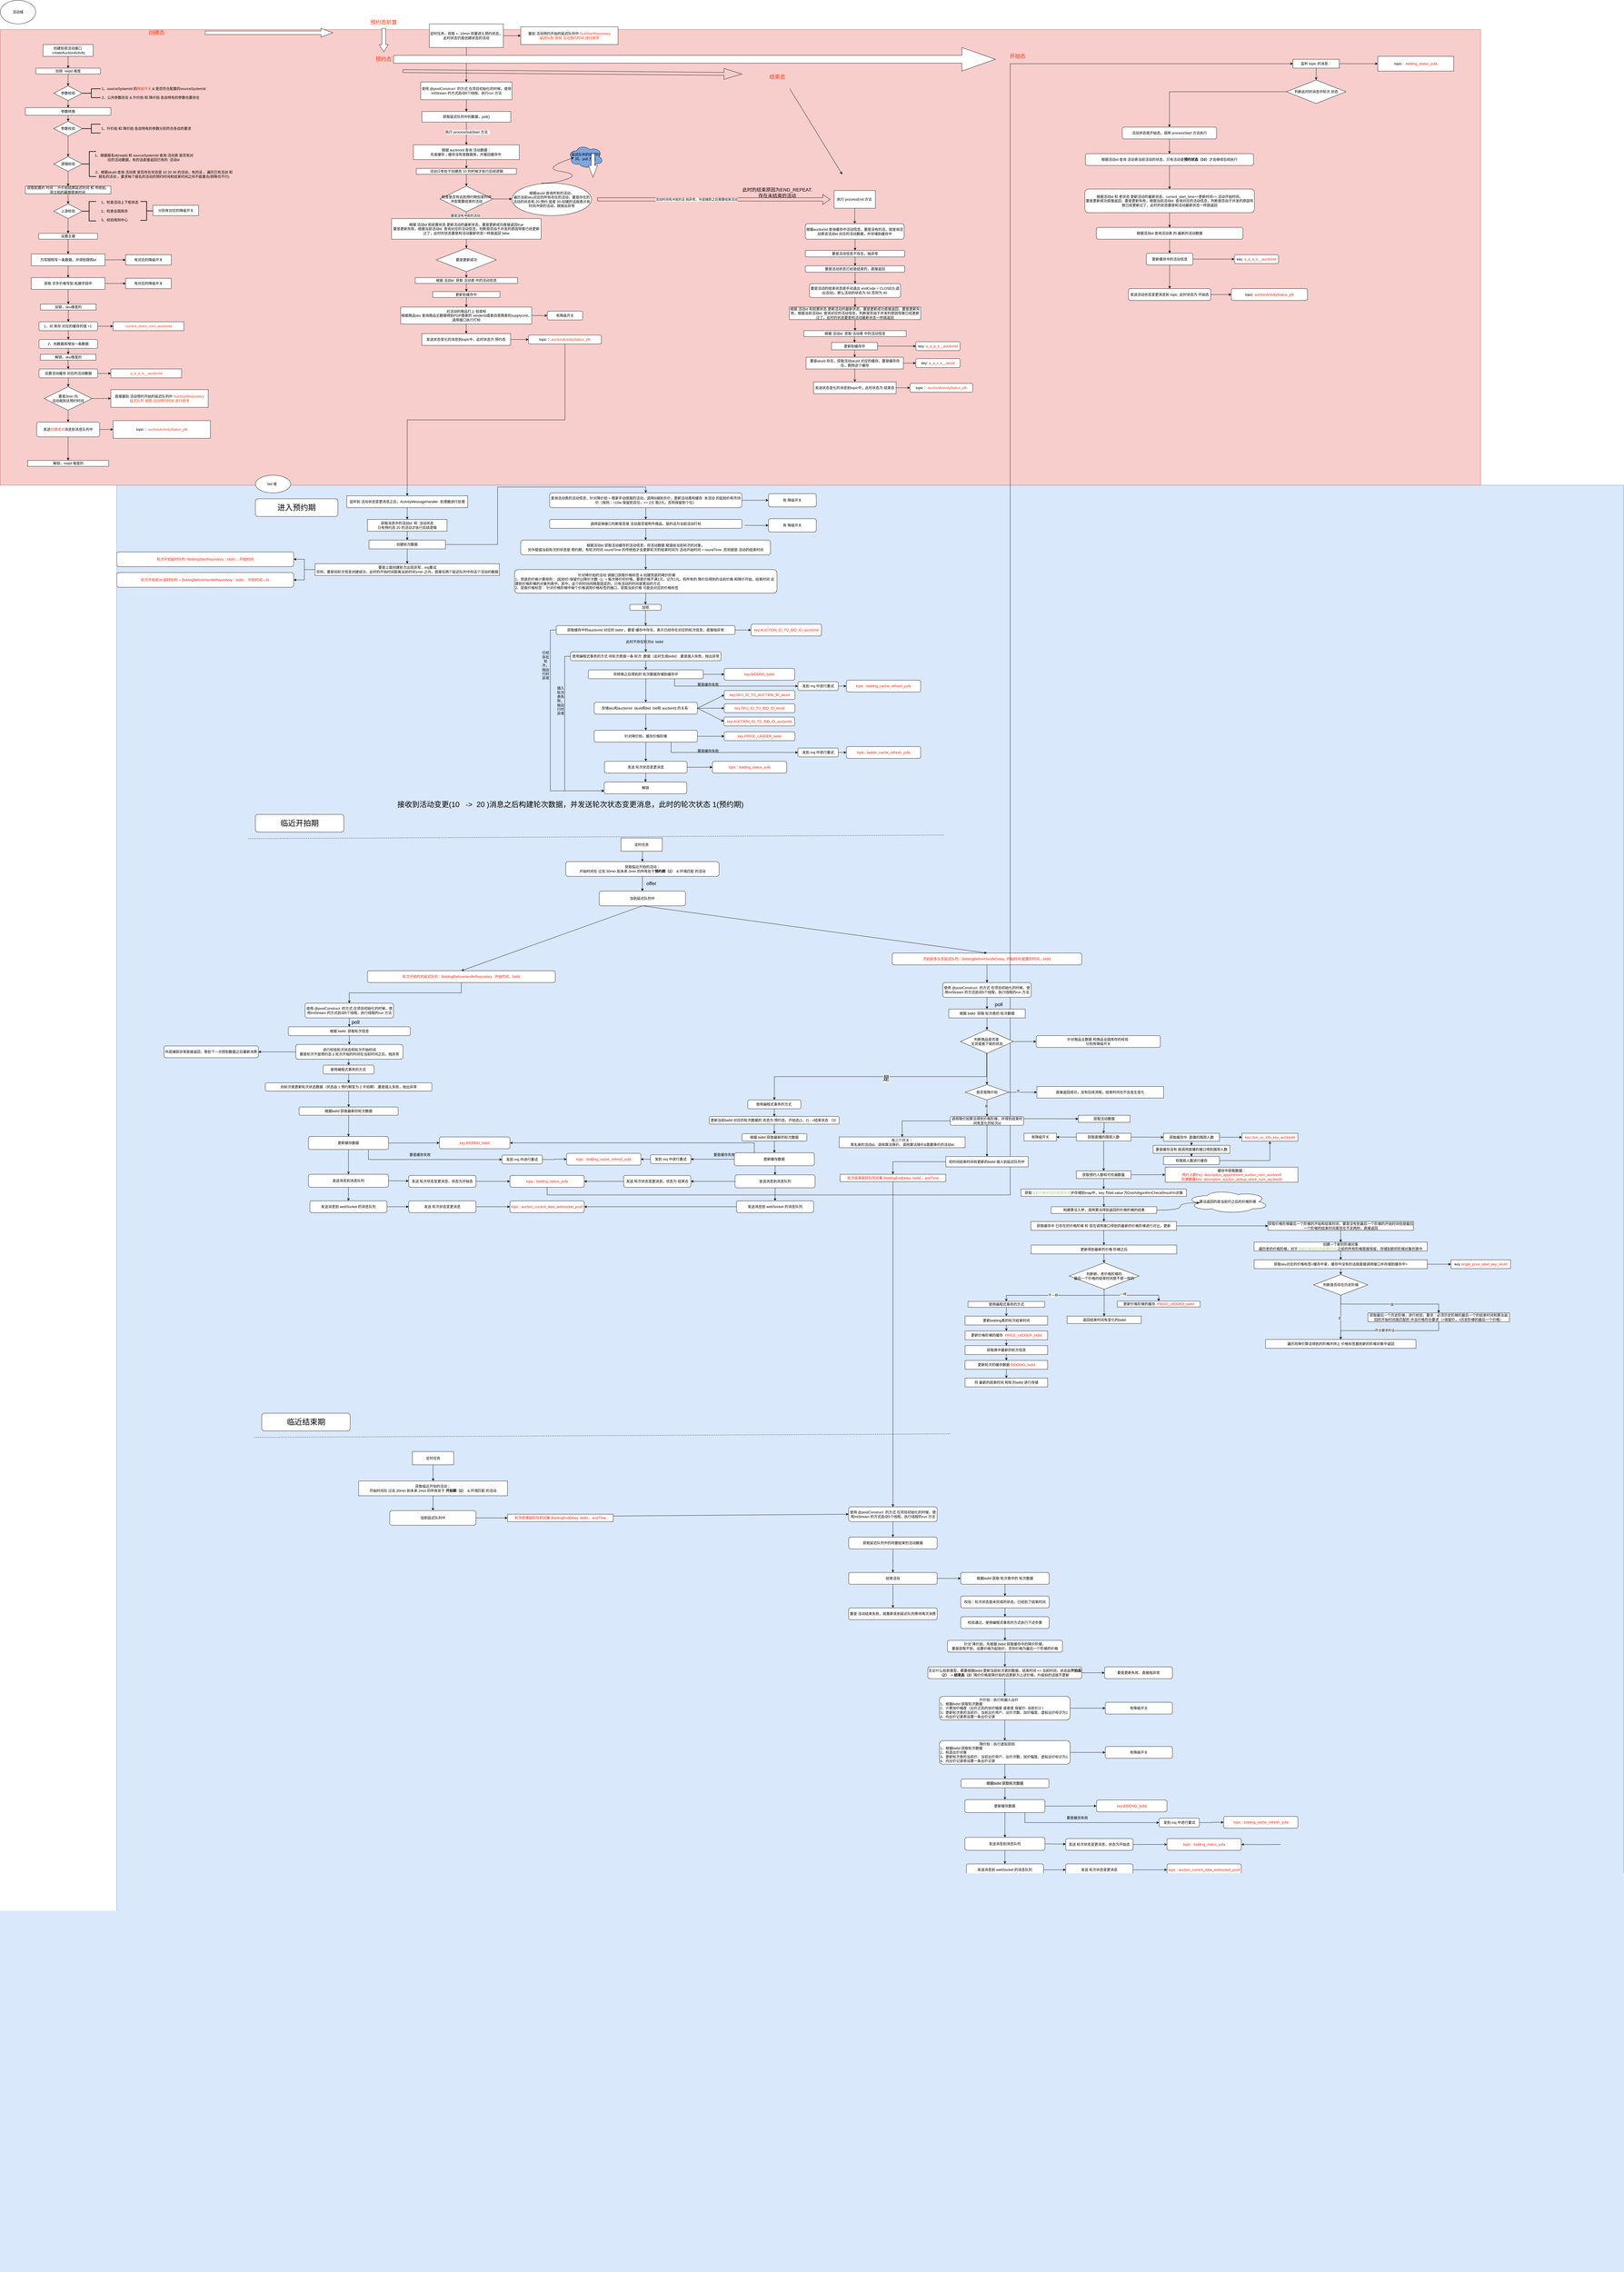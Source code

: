 <mxfile version="27.1.3" pages="2">
  <diagram name="活动创建及状态扭转流程" id="55iX_-47RPbCPZVMsPtO">
    <mxGraphModel dx="1534" dy="865" grid="1" gridSize="10" guides="1" tooltips="1" connect="1" arrows="1" fold="1" page="1" pageScale="1" pageWidth="1169" pageHeight="827" math="0" shadow="0">
      <root>
        <mxCell id="0" />
        <mxCell id="1" parent="0" />
        <mxCell id="U5P7d9GCxEUV9uJ6G5h4-45" value="" style="rounded=0;whiteSpace=wrap;html=1;fillColor=#dae8fc;strokeColor=#6c8ebf;" vertex="1" parent="1">
          <mxGeometry x="500" y="1654" width="5110" height="6056" as="geometry" />
        </mxCell>
        <mxCell id="U5P7d9GCxEUV9uJ6G5h4-47" value="" style="rounded=0;whiteSpace=wrap;html=1;fillColor=#f8cecc;strokeColor=#b85450;" vertex="1" parent="1">
          <mxGeometry x="105" y="109" width="5020" height="1545" as="geometry" />
        </mxCell>
        <mxCell id="vqVwxl0X2MsNY-UUK2l2-2" style="edgeStyle=orthogonalEdgeStyle;rounded=0;orthogonalLoop=1;jettySize=auto;html=1;exitX=0.5;exitY=1;exitDx=0;exitDy=0;" parent="1" source="jmmiFKiIGSJ3GmXUtw6S-1" target="vqVwxl0X2MsNY-UUK2l2-1" edge="1">
          <mxGeometry relative="1" as="geometry" />
        </mxCell>
        <mxCell id="jmmiFKiIGSJ3GmXUtw6S-1" value="创建拍卖活动接口&amp;nbsp; &amp;nbsp;createAuctionActivity" style="rounded=0;whiteSpace=wrap;html=1;" parent="1" vertex="1">
          <mxGeometry x="250" y="160" width="170" height="40" as="geometry" />
        </mxCell>
        <mxCell id="vqVwxl0X2MsNY-UUK2l2-4" style="edgeStyle=orthogonalEdgeStyle;rounded=0;orthogonalLoop=1;jettySize=auto;html=1;exitX=0.5;exitY=1;exitDx=0;exitDy=0;entryX=0.5;entryY=0;entryDx=0;entryDy=0;" parent="1" source="vqVwxl0X2MsNY-UUK2l2-1" target="vqVwxl0X2MsNY-UUK2l2-3" edge="1">
          <mxGeometry relative="1" as="geometry" />
        </mxCell>
        <mxCell id="vqVwxl0X2MsNY-UUK2l2-1" value="加锁&amp;nbsp; reqId 维度" style="rounded=1;whiteSpace=wrap;html=1;" parent="1" vertex="1">
          <mxGeometry x="225" y="240" width="220" height="20" as="geometry" />
        </mxCell>
        <mxCell id="vqVwxl0X2MsNY-UUK2l2-9" style="edgeStyle=orthogonalEdgeStyle;rounded=0;orthogonalLoop=1;jettySize=auto;html=1;exitX=0.5;exitY=1;exitDx=0;exitDy=0;" parent="1" source="vqVwxl0X2MsNY-UUK2l2-3" target="vqVwxl0X2MsNY-UUK2l2-8" edge="1">
          <mxGeometry relative="1" as="geometry" />
        </mxCell>
        <mxCell id="vqVwxl0X2MsNY-UUK2l2-3" value="参数校验" style="rhombus;whiteSpace=wrap;html=1;" parent="1" vertex="1">
          <mxGeometry x="286.25" y="300" width="97.5" height="50" as="geometry" />
        </mxCell>
        <mxCell id="vqVwxl0X2MsNY-UUK2l2-5" value="" style="strokeWidth=2;html=1;shape=mxgraph.flowchart.annotation_2;align=left;labelPosition=right;pointerEvents=1;" parent="1" vertex="1">
          <mxGeometry x="382.5" y="310" width="62.5" height="30" as="geometry" />
        </mxCell>
        <mxCell id="vqVwxl0X2MsNY-UUK2l2-6" value="1、sourceSystemId 的&lt;font color=&quot;#ff350d&quot;&gt;降级开关&lt;/font&gt; &amp;amp; 是否符合配置的sourceSystemId" style="text;html=1;align=center;verticalAlign=middle;whiteSpace=wrap;rounded=0;" parent="1" vertex="1">
          <mxGeometry x="430" y="290" width="390" height="40" as="geometry" />
        </mxCell>
        <mxCell id="vqVwxl0X2MsNY-UUK2l2-7" value="2、公共参数存在 &amp;amp; 升价拍 和 降价拍 各自特有的参数也要存在" style="text;html=1;align=center;verticalAlign=middle;whiteSpace=wrap;rounded=0;" parent="1" vertex="1">
          <mxGeometry x="420" y="320" width="390" height="40" as="geometry" />
        </mxCell>
        <mxCell id="vqVwxl0X2MsNY-UUK2l2-11" style="edgeStyle=orthogonalEdgeStyle;rounded=0;orthogonalLoop=1;jettySize=auto;html=1;exitX=0.5;exitY=1;exitDx=0;exitDy=0;" parent="1" source="vqVwxl0X2MsNY-UUK2l2-8" edge="1">
          <mxGeometry relative="1" as="geometry">
            <mxPoint x="335.091" y="420.047" as="targetPoint" />
          </mxGeometry>
        </mxCell>
        <mxCell id="vqVwxl0X2MsNY-UUK2l2-8" value="参数转换" style="rounded=0;whiteSpace=wrap;html=1;" parent="1" vertex="1">
          <mxGeometry x="190" y="374" width="290" height="26" as="geometry" />
        </mxCell>
        <mxCell id="vqVwxl0X2MsNY-UUK2l2-16" style="edgeStyle=orthogonalEdgeStyle;rounded=0;orthogonalLoop=1;jettySize=auto;html=1;exitX=0.5;exitY=1;exitDx=0;exitDy=0;entryX=0.5;entryY=0;entryDx=0;entryDy=0;" parent="1" source="vqVwxl0X2MsNY-UUK2l2-12" target="vqVwxl0X2MsNY-UUK2l2-15" edge="1">
          <mxGeometry relative="1" as="geometry" />
        </mxCell>
        <mxCell id="vqVwxl0X2MsNY-UUK2l2-12" value="参数校验" style="rhombus;whiteSpace=wrap;html=1;" parent="1" vertex="1">
          <mxGeometry x="286.25" y="420" width="97.5" height="50" as="geometry" />
        </mxCell>
        <mxCell id="vqVwxl0X2MsNY-UUK2l2-13" value="" style="strokeWidth=2;html=1;shape=mxgraph.flowchart.annotation_2;align=left;labelPosition=right;pointerEvents=1;" parent="1" vertex="1">
          <mxGeometry x="382.5" y="430" width="62.5" height="30" as="geometry" />
        </mxCell>
        <mxCell id="vqVwxl0X2MsNY-UUK2l2-14" value="1、升价拍 和 降价拍 各自特有的参数分别符合各自的要求" style="text;html=1;align=center;verticalAlign=middle;whiteSpace=wrap;rounded=0;" parent="1" vertex="1">
          <mxGeometry x="420" y="430" width="360" height="30" as="geometry" />
        </mxCell>
        <mxCell id="vqVwxl0X2MsNY-UUK2l2-23" style="edgeStyle=orthogonalEdgeStyle;rounded=0;orthogonalLoop=1;jettySize=auto;html=1;exitX=0.5;exitY=1;exitDx=0;exitDy=0;" parent="1" source="vqVwxl0X2MsNY-UUK2l2-15" target="vqVwxl0X2MsNY-UUK2l2-22" edge="1">
          <mxGeometry relative="1" as="geometry" />
        </mxCell>
        <mxCell id="vqVwxl0X2MsNY-UUK2l2-15" value="逻辑校验" style="rhombus;whiteSpace=wrap;html=1;" parent="1" vertex="1">
          <mxGeometry x="286.25" y="540" width="97.5" height="50" as="geometry" />
        </mxCell>
        <mxCell id="vqVwxl0X2MsNY-UUK2l2-18" value="" style="strokeWidth=2;html=1;shape=mxgraph.flowchart.annotation_2;align=left;labelPosition=right;pointerEvents=1;" parent="1" vertex="1">
          <mxGeometry x="383.75" y="522.5" width="46.25" height="85" as="geometry" />
        </mxCell>
        <mxCell id="vqVwxl0X2MsNY-UUK2l2-19" value="1、根据报名id(reqId) 和 sourceSystemId 查询 活动表 是否有对应的活动数据，有的话直接返回已有的&amp;nbsp; 活动id&amp;nbsp;" style="text;html=1;align=center;verticalAlign=middle;whiteSpace=wrap;rounded=0;" parent="1" vertex="1">
          <mxGeometry x="420" y="522.5" width="345" height="40" as="geometry" />
        </mxCell>
        <mxCell id="vqVwxl0X2MsNY-UUK2l2-20" value="2、根据skuId 查询 活动表 是否存在状态是 10 20 30 的活动，有的话 ，遍历已有活动 和 报名的活动 ，要求每个报名的活动的预约时间和结束时间之间不能重合(相等也不行)" style="text;html=1;align=center;verticalAlign=middle;whiteSpace=wrap;rounded=0;" parent="1" vertex="1">
          <mxGeometry x="420" y="580" width="480" height="40" as="geometry" />
        </mxCell>
        <mxCell id="vqVwxl0X2MsNY-UUK2l2-25" style="edgeStyle=orthogonalEdgeStyle;rounded=0;orthogonalLoop=1;jettySize=auto;html=1;exitX=0.5;exitY=1;exitDx=0;exitDy=0;" parent="1" source="vqVwxl0X2MsNY-UUK2l2-22" target="vqVwxl0X2MsNY-UUK2l2-24" edge="1">
          <mxGeometry relative="1" as="geometry" />
        </mxCell>
        <mxCell id="vqVwxl0X2MsNY-UUK2l2-22" value="获取配置的 时间： 升价拍结算延迟时间 和 传统拍、荷兰拍的最晚提单时间&amp;nbsp;" style="rounded=0;whiteSpace=wrap;html=1;" parent="1" vertex="1">
          <mxGeometry x="190" y="640" width="290" height="26" as="geometry" />
        </mxCell>
        <mxCell id="vqVwxl0X2MsNY-UUK2l2-33" style="edgeStyle=orthogonalEdgeStyle;rounded=0;orthogonalLoop=1;jettySize=auto;html=1;exitX=0.5;exitY=1;exitDx=0;exitDy=0;" parent="1" source="vqVwxl0X2MsNY-UUK2l2-24" target="vqVwxl0X2MsNY-UUK2l2-32" edge="1">
          <mxGeometry relative="1" as="geometry" />
        </mxCell>
        <mxCell id="vqVwxl0X2MsNY-UUK2l2-24" value="上游检验" style="rhombus;whiteSpace=wrap;html=1;" parent="1" vertex="1">
          <mxGeometry x="286.25" y="700" width="97.5" height="50" as="geometry" />
        </mxCell>
        <mxCell id="vqVwxl0X2MsNY-UUK2l2-26" value="" style="strokeWidth=2;html=1;shape=mxgraph.flowchart.annotation_2;align=left;labelPosition=right;pointerEvents=1;" parent="1" vertex="1">
          <mxGeometry x="382.5" y="692" width="47.5" height="66" as="geometry" />
        </mxCell>
        <mxCell id="vqVwxl0X2MsNY-UUK2l2-27" value="1、检查活动上下柜状态" style="text;html=1;align=left;verticalAlign=middle;whiteSpace=wrap;rounded=0;" parent="1" vertex="1">
          <mxGeometry x="445" y="680" width="135" height="30" as="geometry" />
        </mxCell>
        <mxCell id="vqVwxl0X2MsNY-UUK2l2-28" value="2、检查全国库存" style="text;html=1;align=left;verticalAlign=middle;whiteSpace=wrap;rounded=0;" parent="1" vertex="1">
          <mxGeometry x="445" y="710" width="132.5" height="30" as="geometry" />
        </mxCell>
        <mxCell id="vqVwxl0X2MsNY-UUK2l2-29" value="3、校验规则中心" style="text;html=1;align=left;verticalAlign=middle;whiteSpace=wrap;rounded=0;" parent="1" vertex="1">
          <mxGeometry x="445" y="740" width="122.5" height="30" as="geometry" />
        </mxCell>
        <mxCell id="vqVwxl0X2MsNY-UUK2l2-30" value="分别有对应的降级开关" style="rounded=0;whiteSpace=wrap;html=1;" parent="1" vertex="1">
          <mxGeometry x="622.5" y="705" width="155" height="35" as="geometry" />
        </mxCell>
        <mxCell id="vqVwxl0X2MsNY-UUK2l2-31" value="" style="strokeWidth=2;html=1;shape=mxgraph.flowchart.annotation_2;align=left;labelPosition=right;pointerEvents=1;rotation=-180;" parent="1" vertex="1">
          <mxGeometry x="580" y="692" width="42.5" height="64" as="geometry" />
        </mxCell>
        <mxCell id="vqVwxl0X2MsNY-UUK2l2-35" style="edgeStyle=orthogonalEdgeStyle;rounded=0;orthogonalLoop=1;jettySize=auto;html=1;exitX=0.5;exitY=1;exitDx=0;exitDy=0;" parent="1" source="vqVwxl0X2MsNY-UUK2l2-32" target="vqVwxl0X2MsNY-UUK2l2-34" edge="1">
          <mxGeometry relative="1" as="geometry" />
        </mxCell>
        <mxCell id="vqVwxl0X2MsNY-UUK2l2-32" value="设置主键" style="rounded=1;whiteSpace=wrap;html=1;" parent="1" vertex="1">
          <mxGeometry x="235" y="800" width="200" height="20" as="geometry" />
        </mxCell>
        <mxCell id="vqVwxl0X2MsNY-UUK2l2-37" style="edgeStyle=orthogonalEdgeStyle;rounded=0;orthogonalLoop=1;jettySize=auto;html=1;exitX=1;exitY=0.5;exitDx=0;exitDy=0;" parent="1" source="vqVwxl0X2MsNY-UUK2l2-34" target="vqVwxl0X2MsNY-UUK2l2-36" edge="1">
          <mxGeometry relative="1" as="geometry" />
        </mxCell>
        <mxCell id="vqVwxl0X2MsNY-UUK2l2-38" style="edgeStyle=orthogonalEdgeStyle;rounded=0;orthogonalLoop=1;jettySize=auto;html=1;exitX=0.5;exitY=1;exitDx=0;exitDy=0;" parent="1" source="vqVwxl0X2MsNY-UUK2l2-34" target="vqVwxl0X2MsNY-UUK2l2-39" edge="1">
          <mxGeometry relative="1" as="geometry">
            <mxPoint x="335.118" y="950" as="targetPoint" />
          </mxGeometry>
        </mxCell>
        <mxCell id="vqVwxl0X2MsNY-UUK2l2-34" value="为写限购写一条数据，并得到限购id" style="rounded=0;whiteSpace=wrap;html=1;" parent="1" vertex="1">
          <mxGeometry x="210" y="870" width="250" height="40" as="geometry" />
        </mxCell>
        <mxCell id="vqVwxl0X2MsNY-UUK2l2-36" value="有对应的降级开关" style="rounded=0;whiteSpace=wrap;html=1;" parent="1" vertex="1">
          <mxGeometry x="530" y="872.5" width="155" height="35" as="geometry" />
        </mxCell>
        <mxCell id="vqVwxl0X2MsNY-UUK2l2-41" style="edgeStyle=orthogonalEdgeStyle;rounded=0;orthogonalLoop=1;jettySize=auto;html=1;exitX=1;exitY=0.5;exitDx=0;exitDy=0;" parent="1" source="vqVwxl0X2MsNY-UUK2l2-39" target="vqVwxl0X2MsNY-UUK2l2-40" edge="1">
          <mxGeometry relative="1" as="geometry" />
        </mxCell>
        <mxCell id="vqVwxl0X2MsNY-UUK2l2-44" style="edgeStyle=orthogonalEdgeStyle;rounded=0;orthogonalLoop=1;jettySize=auto;html=1;exitX=0.5;exitY=1;exitDx=0;exitDy=0;" parent="1" source="vqVwxl0X2MsNY-UUK2l2-39" target="vqVwxl0X2MsNY-UUK2l2-43" edge="1">
          <mxGeometry relative="1" as="geometry" />
        </mxCell>
        <mxCell id="vqVwxl0X2MsNY-UUK2l2-39" value="获取 京东价格写到 拓展字段中" style="rounded=0;whiteSpace=wrap;html=1;" parent="1" vertex="1">
          <mxGeometry x="210" y="950" width="250" height="40" as="geometry" />
        </mxCell>
        <mxCell id="vqVwxl0X2MsNY-UUK2l2-40" value="有对应的降级开关" style="rounded=0;whiteSpace=wrap;html=1;" parent="1" vertex="1">
          <mxGeometry x="530" y="952.5" width="155" height="35" as="geometry" />
        </mxCell>
        <mxCell id="vqVwxl0X2MsNY-UUK2l2-45" style="edgeStyle=orthogonalEdgeStyle;rounded=0;orthogonalLoop=1;jettySize=auto;html=1;exitX=0.5;exitY=1;exitDx=0;exitDy=0;" parent="1" source="vqVwxl0X2MsNY-UUK2l2-43" target="vqVwxl0X2MsNY-UUK2l2-46" edge="1">
          <mxGeometry relative="1" as="geometry">
            <mxPoint x="335.846" y="1090" as="targetPoint" />
          </mxGeometry>
        </mxCell>
        <mxCell id="vqVwxl0X2MsNY-UUK2l2-43" value="加锁，sku维度的" style="rounded=0;whiteSpace=wrap;html=1;" parent="1" vertex="1">
          <mxGeometry x="241.25" y="1040" width="188.75" height="20" as="geometry" />
        </mxCell>
        <mxCell id="vqVwxl0X2MsNY-UUK2l2-49" style="edgeStyle=orthogonalEdgeStyle;rounded=0;orthogonalLoop=1;jettySize=auto;html=1;exitX=0.5;exitY=1;exitDx=0;exitDy=0;" parent="1" source="vqVwxl0X2MsNY-UUK2l2-46" target="vqVwxl0X2MsNY-UUK2l2-48" edge="1">
          <mxGeometry relative="1" as="geometry" />
        </mxCell>
        <mxCell id="vqVwxl0X2MsNY-UUK2l2-50" style="edgeStyle=orthogonalEdgeStyle;rounded=0;orthogonalLoop=1;jettySize=auto;html=1;exitX=1;exitY=0.5;exitDx=0;exitDy=0;entryX=0;entryY=0.5;entryDx=0;entryDy=0;" parent="1" source="vqVwxl0X2MsNY-UUK2l2-46" target="vqVwxl0X2MsNY-UUK2l2-51" edge="1">
          <mxGeometry relative="1" as="geometry">
            <mxPoint x="460" y="1115.364" as="targetPoint" />
          </mxGeometry>
        </mxCell>
        <mxCell id="vqVwxl0X2MsNY-UUK2l2-46" value="1、对 库存 对应的缓存的值 +1&amp;nbsp;" style="rounded=1;whiteSpace=wrap;html=1;" parent="1" vertex="1">
          <mxGeometry x="236.25" y="1100" width="198.75" height="30" as="geometry" />
        </mxCell>
        <mxCell id="vqVwxl0X2MsNY-UUK2l2-53" style="edgeStyle=orthogonalEdgeStyle;rounded=0;orthogonalLoop=1;jettySize=auto;html=1;exitX=0.5;exitY=1;exitDx=0;exitDy=0;entryX=0.5;entryY=0;entryDx=0;entryDy=0;" parent="1" source="vqVwxl0X2MsNY-UUK2l2-48" target="vqVwxl0X2MsNY-UUK2l2-52" edge="1">
          <mxGeometry relative="1" as="geometry" />
        </mxCell>
        <mxCell id="vqVwxl0X2MsNY-UUK2l2-48" value="2、向数据库增加一条数据" style="rounded=1;whiteSpace=wrap;html=1;" parent="1" vertex="1">
          <mxGeometry x="236.25" y="1160" width="198.75" height="30" as="geometry" />
        </mxCell>
        <mxCell id="vqVwxl0X2MsNY-UUK2l2-51" value="current_stock_num_auctionId" style="rounded=0;whiteSpace=wrap;html=1;fontColor=#FF350D;" parent="1" vertex="1">
          <mxGeometry x="487.5" y="1100" width="240" height="30" as="geometry" />
        </mxCell>
        <mxCell id="vqVwxl0X2MsNY-UUK2l2-55" style="edgeStyle=orthogonalEdgeStyle;rounded=0;orthogonalLoop=1;jettySize=auto;html=1;exitX=0.5;exitY=1;exitDx=0;exitDy=0;" parent="1" source="vqVwxl0X2MsNY-UUK2l2-52" target="vqVwxl0X2MsNY-UUK2l2-54" edge="1">
          <mxGeometry relative="1" as="geometry" />
        </mxCell>
        <mxCell id="vqVwxl0X2MsNY-UUK2l2-52" value="解锁，sku维度的" style="rounded=0;whiteSpace=wrap;html=1;" parent="1" vertex="1">
          <mxGeometry x="240.63" y="1210" width="188.75" height="20" as="geometry" />
        </mxCell>
        <mxCell id="vqVwxl0X2MsNY-UUK2l2-56" style="edgeStyle=orthogonalEdgeStyle;rounded=0;orthogonalLoop=1;jettySize=auto;html=1;exitX=1;exitY=0.5;exitDx=0;exitDy=0;entryX=0;entryY=0.5;entryDx=0;entryDy=0;" parent="1" source="vqVwxl0X2MsNY-UUK2l2-54" target="vqVwxl0X2MsNY-UUK2l2-57" edge="1">
          <mxGeometry relative="1" as="geometry">
            <mxPoint x="480" y="1275" as="targetPoint" />
          </mxGeometry>
        </mxCell>
        <mxCell id="vqVwxl0X2MsNY-UUK2l2-61" style="edgeStyle=orthogonalEdgeStyle;rounded=0;orthogonalLoop=1;jettySize=auto;html=1;exitX=0.5;exitY=1;exitDx=0;exitDy=0;" parent="1" source="vqVwxl0X2MsNY-UUK2l2-54" target="vqVwxl0X2MsNY-UUK2l2-59" edge="1">
          <mxGeometry relative="1" as="geometry" />
        </mxCell>
        <mxCell id="vqVwxl0X2MsNY-UUK2l2-54" value="设置活动缓存 对应的活动数据" style="rounded=1;whiteSpace=wrap;html=1;" parent="1" vertex="1">
          <mxGeometry x="236.25" y="1260" width="198.75" height="30" as="geometry" />
        </mxCell>
        <mxCell id="vqVwxl0X2MsNY-UUK2l2-57" value="a_a_a_k__auctionId" style="rounded=0;whiteSpace=wrap;html=1;fontColor=#FF350D;" parent="1" vertex="1">
          <mxGeometry x="480" y="1260" width="240" height="30" as="geometry" />
        </mxCell>
        <mxCell id="vqVwxl0X2MsNY-UUK2l2-62" style="edgeStyle=orthogonalEdgeStyle;rounded=0;orthogonalLoop=1;jettySize=auto;html=1;exitX=1;exitY=0.5;exitDx=0;exitDy=0;" parent="1" source="vqVwxl0X2MsNY-UUK2l2-59" edge="1">
          <mxGeometry relative="1" as="geometry">
            <mxPoint x="480" y="1359.909" as="targetPoint" />
          </mxGeometry>
        </mxCell>
        <mxCell id="vqVwxl0X2MsNY-UUK2l2-64" style="edgeStyle=orthogonalEdgeStyle;rounded=0;orthogonalLoop=1;jettySize=auto;html=1;exitX=0.5;exitY=1;exitDx=0;exitDy=0;entryX=0.5;entryY=0;entryDx=0;entryDy=0;" parent="1" source="vqVwxl0X2MsNY-UUK2l2-59" target="vqVwxl0X2MsNY-UUK2l2-65" edge="1">
          <mxGeometry relative="1" as="geometry">
            <mxPoint x="335" y="1430" as="targetPoint" />
          </mxGeometry>
        </mxCell>
        <mxCell id="vqVwxl0X2MsNY-UUK2l2-59" value="要是3min 内&lt;div&gt;活动&lt;span style=&quot;background-color: initial;&quot;&gt;就到达预约时间&lt;/span&gt;&lt;/div&gt;" style="rhombus;whiteSpace=wrap;html=1;" parent="1" vertex="1">
          <mxGeometry x="253.76" y="1320" width="162.49" height="80" as="geometry" />
        </mxCell>
        <mxCell id="vqVwxl0X2MsNY-UUK2l2-63" value="直接塞到 活动预约开始的延迟队列中 &lt;font color=&quot;#ff350d&quot;&gt;SubStartRepository&lt;/font&gt;&lt;div&gt;&lt;font color=&quot;#ff350d&quot;&gt;延迟队列 按照 活动预约时间 进行排序&lt;/font&gt;&lt;/div&gt;" style="rounded=0;whiteSpace=wrap;html=1;" parent="1" vertex="1">
          <mxGeometry x="480" y="1330" width="330" height="60" as="geometry" />
        </mxCell>
        <mxCell id="vqVwxl0X2MsNY-UUK2l2-69" style="edgeStyle=orthogonalEdgeStyle;rounded=0;orthogonalLoop=1;jettySize=auto;html=1;exitX=1;exitY=0.5;exitDx=0;exitDy=0;entryX=0;entryY=0.5;entryDx=0;entryDy=0;" parent="1" source="vqVwxl0X2MsNY-UUK2l2-65" target="vqVwxl0X2MsNY-UUK2l2-68" edge="1">
          <mxGeometry relative="1" as="geometry" />
        </mxCell>
        <mxCell id="vqVwxl0X2MsNY-UUK2l2-72" style="edgeStyle=orthogonalEdgeStyle;rounded=0;orthogonalLoop=1;jettySize=auto;html=1;exitX=0.5;exitY=1;exitDx=0;exitDy=0;entryX=0.5;entryY=0;entryDx=0;entryDy=0;" parent="1" source="vqVwxl0X2MsNY-UUK2l2-65" target="vqVwxl0X2MsNY-UUK2l2-71" edge="1">
          <mxGeometry relative="1" as="geometry" />
        </mxCell>
        <mxCell id="vqVwxl0X2MsNY-UUK2l2-65" value="发送&lt;font color=&quot;#ff350d&quot;&gt;创建成功&lt;/font&gt;消息到消息队列中" style="rounded=1;whiteSpace=wrap;html=1;" parent="1" vertex="1">
          <mxGeometry x="228" y="1440" width="214" height="50" as="geometry" />
        </mxCell>
        <mxCell id="vqVwxl0X2MsNY-UUK2l2-68" value="topic：&amp;nbsp;&lt;font color=&quot;#ff350d&quot;&gt;auctionActivityStatus_yfb&lt;/font&gt;" style="rounded=0;whiteSpace=wrap;html=1;" parent="1" vertex="1">
          <mxGeometry x="487.5" y="1435" width="330" height="60" as="geometry" />
        </mxCell>
        <mxCell id="vqVwxl0X2MsNY-UUK2l2-70" value="" style="html=1;shadow=0;dashed=0;align=center;verticalAlign=middle;shape=mxgraph.arrows2.arrow;dy=0.6;dx=40;notch=0;" parent="1" vertex="1">
          <mxGeometry x="800" y="105" width="432.5" height="30" as="geometry" />
        </mxCell>
        <mxCell id="vqVwxl0X2MsNY-UUK2l2-71" value="解锁，reqId 维度的" style="rounded=0;whiteSpace=wrap;html=1;" parent="1" vertex="1">
          <mxGeometry x="197.5" y="1570" width="275" height="20" as="geometry" />
        </mxCell>
        <mxCell id="vqVwxl0X2MsNY-UUK2l2-73" value="&lt;font color=&quot;#ff350d&quot; style=&quot;font-size: 18px;&quot;&gt;创建态&lt;/font&gt;" style="text;html=1;align=center;verticalAlign=middle;whiteSpace=wrap;rounded=0;" parent="1" vertex="1">
          <mxGeometry x="550" y="80" width="170" height="80" as="geometry" />
        </mxCell>
        <mxCell id="vqVwxl0X2MsNY-UUK2l2-74" value="&lt;font color=&quot;#ff350d&quot; style=&quot;font-size: 18px;&quot;&gt;预约态前置&lt;/font&gt;" style="text;html=1;align=center;verticalAlign=middle;whiteSpace=wrap;rounded=0;" parent="1" vertex="1">
          <mxGeometry x="1320" y="45" width="170" height="80" as="geometry" />
        </mxCell>
        <mxCell id="vqVwxl0X2MsNY-UUK2l2-77" style="edgeStyle=orthogonalEdgeStyle;rounded=0;orthogonalLoop=1;jettySize=auto;html=1;exitX=1;exitY=0.5;exitDx=0;exitDy=0;entryX=0;entryY=0.5;entryDx=0;entryDy=0;" parent="1" source="vqVwxl0X2MsNY-UUK2l2-75" target="vqVwxl0X2MsNY-UUK2l2-76" edge="1">
          <mxGeometry relative="1" as="geometry" />
        </mxCell>
        <mxCell id="vqVwxl0X2MsNY-UUK2l2-78" style="edgeStyle=orthogonalEdgeStyle;rounded=0;orthogonalLoop=1;jettySize=auto;html=1;exitX=0.5;exitY=1;exitDx=0;exitDy=0;entryX=0.5;entryY=0;entryDx=0;entryDy=0;" parent="1" source="vqVwxl0X2MsNY-UUK2l2-75" target="vqVwxl0X2MsNY-UUK2l2-81" edge="1">
          <mxGeometry relative="1" as="geometry">
            <mxPoint x="1685" y="250" as="targetPoint" />
          </mxGeometry>
        </mxCell>
        <mxCell id="vqVwxl0X2MsNY-UUK2l2-75" value="定时任务，获取 +- 10min 将要进入预约状态，此时状态仍是创建状态的活动" style="rounded=0;whiteSpace=wrap;html=1;" parent="1" vertex="1">
          <mxGeometry x="1560" y="90" width="251" height="80" as="geometry" />
        </mxCell>
        <mxCell id="vqVwxl0X2MsNY-UUK2l2-76" value="塞到 活动预约开始的延迟队列中 &lt;font color=&quot;#ff350d&quot;&gt;SubStartRepository&lt;/font&gt;&lt;div&gt;&lt;font color=&quot;#ff350d&quot;&gt;延迟队列 按照 活动预约时间 进行排序&lt;/font&gt;&lt;/div&gt;" style="rounded=0;whiteSpace=wrap;html=1;" parent="1" vertex="1">
          <mxGeometry x="1870" y="100" width="330" height="60" as="geometry" />
        </mxCell>
        <mxCell id="vqVwxl0X2MsNY-UUK2l2-79" value="&lt;font color=&quot;#ff350d&quot; style=&quot;font-size: 18px;&quot;&gt;预约态&lt;/font&gt;" style="text;html=1;align=center;verticalAlign=middle;whiteSpace=wrap;rounded=0;" parent="1" vertex="1">
          <mxGeometry x="1320.37" y="170" width="170" height="80" as="geometry" />
        </mxCell>
        <mxCell id="vqVwxl0X2MsNY-UUK2l2-80" value="" style="html=1;shadow=0;dashed=0;align=center;verticalAlign=middle;shape=mxgraph.arrows2.arrow;dy=0.58;dx=25.17;direction=south;notch=0;" parent="1" vertex="1">
          <mxGeometry x="1390.37" y="105" width="30" height="80" as="geometry" />
        </mxCell>
        <mxCell id="vqVwxl0X2MsNY-UUK2l2-82" style="edgeStyle=orthogonalEdgeStyle;rounded=0;orthogonalLoop=1;jettySize=auto;html=1;exitX=0.5;exitY=1;exitDx=0;exitDy=0;" parent="1" source="vqVwxl0X2MsNY-UUK2l2-81" target="vqVwxl0X2MsNY-UUK2l2-83" edge="1">
          <mxGeometry relative="1" as="geometry">
            <mxPoint x="1685.217" y="407.0" as="targetPoint" />
          </mxGeometry>
        </mxCell>
        <mxCell id="vqVwxl0X2MsNY-UUK2l2-81" value="使用 @postConstruct&amp;nbsp; 的方式 在项目初始化的时候，使用IntStream 的方式启动5个线程，执行run 方法" style="rounded=0;whiteSpace=wrap;html=1;" parent="1" vertex="1">
          <mxGeometry x="1530.75" y="287" width="309.5" height="60" as="geometry" />
        </mxCell>
        <mxCell id="vqVwxl0X2MsNY-UUK2l2-84" style="edgeStyle=orthogonalEdgeStyle;rounded=0;orthogonalLoop=1;jettySize=auto;html=1;exitX=0.5;exitY=1;exitDx=0;exitDy=0;entryX=0.5;entryY=0;entryDx=0;entryDy=0;" parent="1" source="vqVwxl0X2MsNY-UUK2l2-83" target="vqVwxl0X2MsNY-UUK2l2-86" edge="1">
          <mxGeometry relative="1" as="geometry">
            <mxPoint x="1685" y="510" as="targetPoint" />
          </mxGeometry>
        </mxCell>
        <mxCell id="vqVwxl0X2MsNY-UUK2l2-85" value="&lt;span style=&quot;font-size: 12px; text-wrap-mode: wrap; background-color: rgb(251, 251, 251);&quot;&gt;执行&amp;nbsp;processSubStart 方法&amp;nbsp;&amp;nbsp;&lt;/span&gt;" style="edgeLabel;html=1;align=center;verticalAlign=middle;resizable=0;points=[];" parent="vqVwxl0X2MsNY-UUK2l2-84" vertex="1" connectable="0">
          <mxGeometry x="-0.119" y="3" relative="1" as="geometry">
            <mxPoint as="offset" />
          </mxGeometry>
        </mxCell>
        <mxCell id="vqVwxl0X2MsNY-UUK2l2-83" value="获取延迟队列中的数据，poll()" style="rounded=0;whiteSpace=wrap;html=1;" parent="1" vertex="1">
          <mxGeometry x="1534.78" y="387" width="301.43" height="36" as="geometry" />
        </mxCell>
        <mxCell id="vqVwxl0X2MsNY-UUK2l2-89" style="edgeStyle=orthogonalEdgeStyle;rounded=0;orthogonalLoop=1;jettySize=auto;html=1;exitX=0.5;exitY=1;exitDx=0;exitDy=0;" parent="1" source="vqVwxl0X2MsNY-UUK2l2-86" target="vqVwxl0X2MsNY-UUK2l2-88" edge="1">
          <mxGeometry relative="1" as="geometry" />
        </mxCell>
        <mxCell id="vqVwxl0X2MsNY-UUK2l2-86" value="根据 auctionId 查询 活动数据：&lt;div&gt;先查缓存；缓存没有查数据库，并塞回缓存中&amp;nbsp;&lt;/div&gt;" style="rounded=0;whiteSpace=wrap;html=1;" parent="1" vertex="1">
          <mxGeometry x="1506" y="500" width="359" height="50" as="geometry" />
        </mxCell>
        <mxCell id="vqVwxl0X2MsNY-UUK2l2-91" style="edgeStyle=orthogonalEdgeStyle;rounded=0;orthogonalLoop=1;jettySize=auto;html=1;exitX=0.5;exitY=1;exitDx=0;exitDy=0;" parent="1" source="vqVwxl0X2MsNY-UUK2l2-88" target="vqVwxl0X2MsNY-UUK2l2-90" edge="1">
          <mxGeometry relative="1" as="geometry" />
        </mxCell>
        <mxCell id="vqVwxl0X2MsNY-UUK2l2-88" value="活动只有处于创建态 10 的时候才执行后续逻辑" style="rounded=0;whiteSpace=wrap;html=1;" parent="1" vertex="1">
          <mxGeometry x="1515.75" y="580" width="339.5" height="20" as="geometry" />
        </mxCell>
        <mxCell id="vqVwxl0X2MsNY-UUK2l2-93" style="edgeStyle=orthogonalEdgeStyle;rounded=0;orthogonalLoop=1;jettySize=auto;html=1;exitX=1;exitY=0.5;exitDx=0;exitDy=0;" parent="1" source="vqVwxl0X2MsNY-UUK2l2-90" edge="1">
          <mxGeometry relative="1" as="geometry">
            <mxPoint x="1840" y="683.444" as="targetPoint" />
          </mxGeometry>
        </mxCell>
        <mxCell id="vqVwxl0X2MsNY-UUK2l2-96" style="edgeStyle=orthogonalEdgeStyle;rounded=0;orthogonalLoop=1;jettySize=auto;html=1;exitX=0.5;exitY=1;exitDx=0;exitDy=0;entryX=0.5;entryY=0;entryDx=0;entryDy=0;" parent="1" source="vqVwxl0X2MsNY-UUK2l2-90" target="vqVwxl0X2MsNY-UUK2l2-100" edge="1">
          <mxGeometry relative="1" as="geometry">
            <mxPoint x="1685" y="790" as="targetPoint" />
          </mxGeometry>
        </mxCell>
        <mxCell id="vqVwxl0X2MsNY-UUK2l2-97" value="要是没有冲突的活动" style="edgeLabel;html=1;align=center;verticalAlign=middle;resizable=0;points=[];" parent="vqVwxl0X2MsNY-UUK2l2-96" vertex="1" connectable="0">
          <mxGeometry x="0.069" y="-4" relative="1" as="geometry">
            <mxPoint as="offset" />
          </mxGeometry>
        </mxCell>
        <mxCell id="vqVwxl0X2MsNY-UUK2l2-90" value="检查是否有达到预约期但是时间冲突需要结束的活动" style="rhombus;whiteSpace=wrap;html=1;" parent="1" vertex="1">
          <mxGeometry x="1595.75" y="640" width="179.5" height="87" as="geometry" />
        </mxCell>
        <mxCell id="vqVwxl0X2MsNY-UUK2l2-95" value="根据skuId 查询所有的活动，&lt;div&gt;遍历当前sku对应的所有存在的活动，要是存在的活动的状态有 20-预约 或者 30-创建的话就表示有时间冲突的活动，就抛出异常&lt;/div&gt;" style="ellipse;whiteSpace=wrap;html=1;" parent="1" vertex="1">
          <mxGeometry x="1840" y="630" width="270" height="110" as="geometry" />
        </mxCell>
        <mxCell id="vqVwxl0X2MsNY-UUK2l2-98" value="延迟队列的延迟时间、poll 方法" style="ellipse;shape=cloud;whiteSpace=wrap;html=1;fontColor=#000000;fillColor=#7EA6E0;" parent="1" vertex="1">
          <mxGeometry x="2030" y="500" width="120" height="80" as="geometry" />
        </mxCell>
        <mxCell id="vqVwxl0X2MsNY-UUK2l2-99" value="" style="curved=1;endArrow=classic;html=1;rounded=0;entryX=0.16;entryY=0.55;entryDx=0;entryDy=0;entryPerimeter=0;" parent="1" target="vqVwxl0X2MsNY-UUK2l2-98" edge="1">
          <mxGeometry width="50" height="50" relative="1" as="geometry">
            <mxPoint x="1940" y="630" as="sourcePoint" />
            <mxPoint x="1990" y="580" as="targetPoint" />
            <Array as="points">
              <mxPoint x="1990" y="630" />
              <mxPoint x="2070" y="600" />
              <mxPoint x="1940" y="580" />
            </Array>
          </mxGeometry>
        </mxCell>
        <mxCell id="U5P7d9GCxEUV9uJ6G5h4-8" style="edgeStyle=orthogonalEdgeStyle;rounded=0;orthogonalLoop=1;jettySize=auto;html=1;exitX=0.5;exitY=1;exitDx=0;exitDy=0;entryX=0.5;entryY=0;entryDx=0;entryDy=0;" edge="1" parent="1" source="vqVwxl0X2MsNY-UUK2l2-100" target="U5P7d9GCxEUV9uJ6G5h4-7">
          <mxGeometry relative="1" as="geometry" />
        </mxCell>
        <mxCell id="vqVwxl0X2MsNY-UUK2l2-100" value="根据 活动id 和前置状态 更新活动的最新状态，要是更新成功直接返回true&lt;div&gt;要是更新失败，根据当前活动id&amp;nbsp; 查询对应的活动信息，&lt;span style=&quot;background-color: transparent; color: light-dark(rgb(0, 0, 0), rgb(255, 255, 255));&quot;&gt;判断是否由于并发的原因导致已经更新过了，此时的状态要是和活动最新状态一样就返回 false&lt;/span&gt;&lt;/div&gt;" style="rounded=0;whiteSpace=wrap;html=1;" parent="1" vertex="1">
          <mxGeometry x="1431.92" y="750" width="507.16" height="70" as="geometry" />
        </mxCell>
        <mxCell id="vqVwxl0X2MsNY-UUK2l2-104" value="" style="edgeStyle=orthogonalEdgeStyle;rounded=0;orthogonalLoop=1;jettySize=auto;html=1;" parent="1" source="vqVwxl0X2MsNY-UUK2l2-101" target="vqVwxl0X2MsNY-UUK2l2-103" edge="1">
          <mxGeometry relative="1" as="geometry" />
        </mxCell>
        <mxCell id="vqVwxl0X2MsNY-UUK2l2-101" value="根据 活动id&amp;nbsp; 获取 活动表 中的活动信息" style="rounded=0;whiteSpace=wrap;html=1;" parent="1" vertex="1">
          <mxGeometry x="1511.91" y="950" width="347.16" height="20" as="geometry" />
        </mxCell>
        <mxCell id="vqVwxl0X2MsNY-UUK2l2-106" style="edgeStyle=orthogonalEdgeStyle;rounded=0;orthogonalLoop=1;jettySize=auto;html=1;exitX=0.5;exitY=1;exitDx=0;exitDy=0;entryX=0.5;entryY=0;entryDx=0;entryDy=0;" parent="1" source="vqVwxl0X2MsNY-UUK2l2-103" target="vqVwxl0X2MsNY-UUK2l2-105" edge="1">
          <mxGeometry relative="1" as="geometry" />
        </mxCell>
        <mxCell id="vqVwxl0X2MsNY-UUK2l2-103" value="更新到缓存中" style="rounded=0;whiteSpace=wrap;html=1;" parent="1" vertex="1">
          <mxGeometry x="1571.45" y="997.5" width="228.08" height="20" as="geometry" />
        </mxCell>
        <mxCell id="vqVwxl0X2MsNY-UUK2l2-108" style="edgeStyle=orthogonalEdgeStyle;rounded=0;orthogonalLoop=1;jettySize=auto;html=1;exitX=1;exitY=0.5;exitDx=0;exitDy=0;" parent="1" source="vqVwxl0X2MsNY-UUK2l2-105" target="vqVwxl0X2MsNY-UUK2l2-107" edge="1">
          <mxGeometry relative="1" as="geometry" />
        </mxCell>
        <mxCell id="vqVwxl0X2MsNY-UUK2l2-110" style="edgeStyle=orthogonalEdgeStyle;rounded=0;orthogonalLoop=1;jettySize=auto;html=1;exitX=0.5;exitY=1;exitDx=0;exitDy=0;" parent="1" source="vqVwxl0X2MsNY-UUK2l2-105" target="vqVwxl0X2MsNY-UUK2l2-109" edge="1">
          <mxGeometry relative="1" as="geometry" />
        </mxCell>
        <mxCell id="vqVwxl0X2MsNY-UUK2l2-105" value="对活动的商品打上 拍卖标&lt;div&gt;根据商品sku 查询商品主数据得到POP商家的 venderId或者自营商家的supplyUnit，调用接口执行打标&lt;/div&gt;" style="rounded=0;whiteSpace=wrap;html=1;" parent="1" vertex="1">
          <mxGeometry x="1462.84" y="1050" width="444.5" height="57.5" as="geometry" />
        </mxCell>
        <mxCell id="vqVwxl0X2MsNY-UUK2l2-107" value="有降级开关" style="rounded=1;whiteSpace=wrap;html=1;" parent="1" vertex="1">
          <mxGeometry x="1960" y="1063.75" width="120" height="30" as="geometry" />
        </mxCell>
        <mxCell id="vqVwxl0X2MsNY-UUK2l2-113" style="edgeStyle=orthogonalEdgeStyle;rounded=0;orthogonalLoop=1;jettySize=auto;html=1;exitX=1;exitY=0.5;exitDx=0;exitDy=0;entryX=0;entryY=0.5;entryDx=0;entryDy=0;" parent="1" source="vqVwxl0X2MsNY-UUK2l2-109" target="vqVwxl0X2MsNY-UUK2l2-112" edge="1">
          <mxGeometry relative="1" as="geometry" />
        </mxCell>
        <mxCell id="vqVwxl0X2MsNY-UUK2l2-109" value="发送状态变化的消息到topic中，此时状态为 预约态" style="rounded=0;whiteSpace=wrap;html=1;" parent="1" vertex="1">
          <mxGeometry x="1534.47" y="1140" width="301.24" height="40" as="geometry" />
        </mxCell>
        <mxCell id="U5P7d9GCxEUV9uJ6G5h4-51" style="edgeStyle=orthogonalEdgeStyle;rounded=0;orthogonalLoop=1;jettySize=auto;html=1;exitX=0.5;exitY=1;exitDx=0;exitDy=0;entryX=0.5;entryY=0;entryDx=0;entryDy=0;" edge="1" parent="1" source="vqVwxl0X2MsNY-UUK2l2-112" target="U5P7d9GCxEUV9uJ6G5h4-50">
          <mxGeometry relative="1" as="geometry" />
        </mxCell>
        <mxCell id="vqVwxl0X2MsNY-UUK2l2-112" value="topic：&amp;nbsp;&lt;font color=&quot;#ff350d&quot;&gt;auctionActivityStatus_yfb&lt;/font&gt;" style="rounded=1;whiteSpace=wrap;html=1;" parent="1" vertex="1">
          <mxGeometry x="1896.27" y="1145" width="247.47" height="30" as="geometry" />
        </mxCell>
        <mxCell id="vqVwxl0X2MsNY-UUK2l2-122" style="edgeStyle=orthogonalEdgeStyle;rounded=0;orthogonalLoop=1;jettySize=auto;html=1;exitX=0.5;exitY=1;exitDx=0;exitDy=0;entryX=0.5;entryY=0;entryDx=0;entryDy=0;" parent="1" source="vqVwxl0X2MsNY-UUK2l2-115" target="vqVwxl0X2MsNY-UUK2l2-123" edge="1">
          <mxGeometry relative="1" as="geometry">
            <mxPoint x="3002.327" y="760" as="targetPoint" />
          </mxGeometry>
        </mxCell>
        <mxCell id="vqVwxl0X2MsNY-UUK2l2-115" value="执行 processEnd 方法&amp;nbsp;" style="rounded=0;whiteSpace=wrap;html=1;" parent="1" vertex="1">
          <mxGeometry x="2932.66" y="655" width="140" height="60" as="geometry" />
        </mxCell>
        <mxCell id="vqVwxl0X2MsNY-UUK2l2-118" value="" style="shape=flexArrow;endArrow=classic;html=1;rounded=0;width=11.429;endSize=8.114;endWidth=21.497;" parent="1" edge="1">
          <mxGeometry width="50" height="50" relative="1" as="geometry">
            <mxPoint x="2130" y="685" as="sourcePoint" />
            <mxPoint x="2920" y="685" as="targetPoint" />
          </mxGeometry>
        </mxCell>
        <mxCell id="vqVwxl0X2MsNY-UUK2l2-119" value="活动时间有冲突的话 抛异常，外层捕获之后需要结束活动" style="edgeLabel;html=1;align=center;verticalAlign=middle;resizable=0;points=[];" parent="vqVwxl0X2MsNY-UUK2l2-118" vertex="1" connectable="0">
          <mxGeometry x="-0.149" relative="1" as="geometry">
            <mxPoint as="offset" />
          </mxGeometry>
        </mxCell>
        <mxCell id="vqVwxl0X2MsNY-UUK2l2-121" value="此时的结束原因为END_REPEAT: 存在未结束的活动" style="text;html=1;align=center;verticalAlign=middle;whiteSpace=wrap;rounded=0;fontSize=16;" parent="1" vertex="1">
          <mxGeometry x="2620" y="632" width="240" height="60" as="geometry" />
        </mxCell>
        <mxCell id="vqVwxl0X2MsNY-UUK2l2-125" style="edgeStyle=orthogonalEdgeStyle;rounded=0;orthogonalLoop=1;jettySize=auto;html=1;exitX=0.5;exitY=1;exitDx=0;exitDy=0;entryX=0.5;entryY=0;entryDx=0;entryDy=0;" parent="1" source="vqVwxl0X2MsNY-UUK2l2-123" target="vqVwxl0X2MsNY-UUK2l2-124" edge="1">
          <mxGeometry relative="1" as="geometry" />
        </mxCell>
        <mxCell id="vqVwxl0X2MsNY-UUK2l2-123" value="根据auctionId 查询缓存中活动信息，要是没有的话，就查询活动表该活动id 对应的活动数据，并存储到缓存中" style="rounded=1;whiteSpace=wrap;html=1;" parent="1" vertex="1">
          <mxGeometry x="2835.16" y="767.25" width="335" height="52.75" as="geometry" />
        </mxCell>
        <mxCell id="U5P7d9GCxEUV9uJ6G5h4-2" style="edgeStyle=orthogonalEdgeStyle;rounded=0;orthogonalLoop=1;jettySize=auto;html=1;exitX=0.5;exitY=1;exitDx=0;exitDy=0;" edge="1" parent="1" source="vqVwxl0X2MsNY-UUK2l2-124" target="U5P7d9GCxEUV9uJ6G5h4-1">
          <mxGeometry relative="1" as="geometry" />
        </mxCell>
        <mxCell id="vqVwxl0X2MsNY-UUK2l2-124" value="要是活动信息不存在，抛异常" style="rounded=1;whiteSpace=wrap;html=1;" parent="1" vertex="1">
          <mxGeometry x="2835.16" y="858" width="337" height="22" as="geometry" />
        </mxCell>
        <mxCell id="U5P7d9GCxEUV9uJ6G5h4-4" value="" style="edgeStyle=orthogonalEdgeStyle;rounded=0;orthogonalLoop=1;jettySize=auto;html=1;" edge="1" parent="1" source="U5P7d9GCxEUV9uJ6G5h4-1" target="U5P7d9GCxEUV9uJ6G5h4-3">
          <mxGeometry relative="1" as="geometry" />
        </mxCell>
        <mxCell id="U5P7d9GCxEUV9uJ6G5h4-1" value="要是活动状态已经是结束的，直接返回" style="rounded=1;whiteSpace=wrap;html=1;" vertex="1" parent="1">
          <mxGeometry x="2835.16" y="910" width="337" height="22" as="geometry" />
        </mxCell>
        <mxCell id="U5P7d9GCxEUV9uJ6G5h4-5" style="edgeStyle=orthogonalEdgeStyle;rounded=0;orthogonalLoop=1;jettySize=auto;html=1;exitX=0.5;exitY=1;exitDx=0;exitDy=0;" edge="1" parent="1" source="U5P7d9GCxEUV9uJ6G5h4-3" target="U5P7d9GCxEUV9uJ6G5h4-6">
          <mxGeometry relative="1" as="geometry">
            <mxPoint x="3002.66" y="1040" as="targetPoint" />
            <Array as="points" />
          </mxGeometry>
        </mxCell>
        <mxCell id="U5P7d9GCxEUV9uJ6G5h4-3" value="要是活动的结束状态是手动退出 endCode = CLOSE(5,退出活动)，那么活动的状态为 50 否则为 40&amp;nbsp;" style="whiteSpace=wrap;html=1;rounded=1;" vertex="1" parent="1">
          <mxGeometry x="2849.16" y="970.5" width="309" height="47" as="geometry" />
        </mxCell>
        <mxCell id="U5P7d9GCxEUV9uJ6G5h4-11" style="edgeStyle=orthogonalEdgeStyle;rounded=0;orthogonalLoop=1;jettySize=auto;html=1;exitX=0.5;exitY=1;exitDx=0;exitDy=0;entryX=0.5;entryY=0;entryDx=0;entryDy=0;" edge="1" parent="1" source="U5P7d9GCxEUV9uJ6G5h4-6" target="U5P7d9GCxEUV9uJ6G5h4-13">
          <mxGeometry relative="1" as="geometry">
            <mxPoint x="3003" y="1150" as="targetPoint" />
          </mxGeometry>
        </mxCell>
        <mxCell id="U5P7d9GCxEUV9uJ6G5h4-6" value="根据 活动id 和前置状态 更新活动的最新状态，要是更新成功直接返回，要是更新失败，根据当前活动id&amp;nbsp; 查询对应的活动信息，判断是否由于并发的原因导致已经更新过了，此时的状态要是和活动最新状态一样就返回" style="rounded=0;whiteSpace=wrap;html=1;" vertex="1" parent="1">
          <mxGeometry x="2781.01" y="1050" width="445.31" height="42.5" as="geometry" />
        </mxCell>
        <mxCell id="U5P7d9GCxEUV9uJ6G5h4-9" style="edgeStyle=orthogonalEdgeStyle;rounded=0;orthogonalLoop=1;jettySize=auto;html=1;exitX=0.5;exitY=1;exitDx=0;exitDy=0;entryX=0.5;entryY=0;entryDx=0;entryDy=0;" edge="1" parent="1" source="U5P7d9GCxEUV9uJ6G5h4-7" target="vqVwxl0X2MsNY-UUK2l2-101">
          <mxGeometry relative="1" as="geometry" />
        </mxCell>
        <mxCell id="U5P7d9GCxEUV9uJ6G5h4-7" value="要是更新成功" style="rhombus;whiteSpace=wrap;html=1;" vertex="1" parent="1">
          <mxGeometry x="1583.5" y="850" width="204" height="80" as="geometry" />
        </mxCell>
        <mxCell id="U5P7d9GCxEUV9uJ6G5h4-30" style="edgeStyle=orthogonalEdgeStyle;rounded=0;orthogonalLoop=1;jettySize=auto;html=1;exitX=0.5;exitY=1;exitDx=0;exitDy=0;entryX=0.5;entryY=0;entryDx=0;entryDy=0;" edge="1" parent="1" source="U5P7d9GCxEUV9uJ6G5h4-13" target="U5P7d9GCxEUV9uJ6G5h4-15">
          <mxGeometry relative="1" as="geometry" />
        </mxCell>
        <mxCell id="U5P7d9GCxEUV9uJ6G5h4-13" value="根据 活动id&amp;nbsp; 获取 活动表 中的活动信息" style="rounded=0;whiteSpace=wrap;html=1;" vertex="1" parent="1">
          <mxGeometry x="2830.08" y="1130" width="347.16" height="20" as="geometry" />
        </mxCell>
        <mxCell id="U5P7d9GCxEUV9uJ6G5h4-29" style="edgeStyle=orthogonalEdgeStyle;rounded=0;orthogonalLoop=1;jettySize=auto;html=1;exitX=1;exitY=0.5;exitDx=0;exitDy=0;entryX=0;entryY=0.5;entryDx=0;entryDy=0;" edge="1" parent="1" source="U5P7d9GCxEUV9uJ6G5h4-15" target="U5P7d9GCxEUV9uJ6G5h4-28">
          <mxGeometry relative="1" as="geometry" />
        </mxCell>
        <mxCell id="U5P7d9GCxEUV9uJ6G5h4-31" style="edgeStyle=orthogonalEdgeStyle;rounded=0;orthogonalLoop=1;jettySize=auto;html=1;exitX=0.5;exitY=1;exitDx=0;exitDy=0;entryX=0.5;entryY=0;entryDx=0;entryDy=0;" edge="1" parent="1" source="U5P7d9GCxEUV9uJ6G5h4-15" target="U5P7d9GCxEUV9uJ6G5h4-24">
          <mxGeometry relative="1" as="geometry" />
        </mxCell>
        <mxCell id="U5P7d9GCxEUV9uJ6G5h4-15" value="更新到缓存中" style="rounded=0;whiteSpace=wrap;html=1;" vertex="1" parent="1">
          <mxGeometry x="2923.89" y="1170" width="156.11" height="25" as="geometry" />
        </mxCell>
        <mxCell id="U5P7d9GCxEUV9uJ6G5h4-20" style="edgeStyle=orthogonalEdgeStyle;rounded=0;orthogonalLoop=1;jettySize=auto;html=1;exitX=1;exitY=0.5;exitDx=0;exitDy=0;entryX=0;entryY=0.5;entryDx=0;entryDy=0;" edge="1" parent="1" source="U5P7d9GCxEUV9uJ6G5h4-21" target="U5P7d9GCxEUV9uJ6G5h4-22">
          <mxGeometry relative="1" as="geometry" />
        </mxCell>
        <mxCell id="U5P7d9GCxEUV9uJ6G5h4-21" value="发送状态变化的消息到topic中，此时状态为 结束态" style="rounded=0;whiteSpace=wrap;html=1;" vertex="1" parent="1">
          <mxGeometry x="2863" y="1303.75" width="280" height="40" as="geometry" />
        </mxCell>
        <mxCell id="U5P7d9GCxEUV9uJ6G5h4-22" value="topic：&amp;nbsp;&lt;font color=&quot;#ff350d&quot;&gt;auctionActivityStatus_yfb&lt;/font&gt;" style="rounded=1;whiteSpace=wrap;html=1;" vertex="1" parent="1">
          <mxGeometry x="3190" y="1308.75" width="212.76" height="30" as="geometry" />
        </mxCell>
        <mxCell id="U5P7d9GCxEUV9uJ6G5h4-33" style="edgeStyle=orthogonalEdgeStyle;rounded=0;orthogonalLoop=1;jettySize=auto;html=1;exitX=1;exitY=0.5;exitDx=0;exitDy=0;" edge="1" parent="1" source="U5P7d9GCxEUV9uJ6G5h4-24" target="U5P7d9GCxEUV9uJ6G5h4-32">
          <mxGeometry relative="1" as="geometry" />
        </mxCell>
        <mxCell id="U5P7d9GCxEUV9uJ6G5h4-34" style="edgeStyle=orthogonalEdgeStyle;rounded=0;orthogonalLoop=1;jettySize=auto;html=1;exitX=0.5;exitY=1;exitDx=0;exitDy=0;" edge="1" parent="1" source="U5P7d9GCxEUV9uJ6G5h4-24" target="U5P7d9GCxEUV9uJ6G5h4-21">
          <mxGeometry relative="1" as="geometry" />
        </mxCell>
        <mxCell id="U5P7d9GCxEUV9uJ6G5h4-24" value="要是skuId 存在，获取活动skuId 对应的缓存，要是缓存存在，删除这个缓存" style="rounded=0;whiteSpace=wrap;html=1;" vertex="1" parent="1">
          <mxGeometry x="2837.67" y="1220" width="329.97" height="40" as="geometry" />
        </mxCell>
        <mxCell id="U5P7d9GCxEUV9uJ6G5h4-28" value="key: &lt;font style=&quot;color: rgb(255, 27, 10);&quot;&gt;a_a_a_k__auctionId&lt;/font&gt;" style="rounded=1;whiteSpace=wrap;html=1;" vertex="1" parent="1">
          <mxGeometry x="3210" y="1167.5" width="150" height="30" as="geometry" />
        </mxCell>
        <mxCell id="U5P7d9GCxEUV9uJ6G5h4-32" value="key: &lt;font style=&quot;color: rgb(255, 27, 10);&quot;&gt;a_a_s_k__skuId&lt;/font&gt;" style="rounded=1;whiteSpace=wrap;html=1;" vertex="1" parent="1">
          <mxGeometry x="3210" y="1225" width="150" height="30" as="geometry" />
        </mxCell>
        <mxCell id="U5P7d9GCxEUV9uJ6G5h4-39" style="rounded=0;orthogonalLoop=1;jettySize=auto;html=1;exitX=0.75;exitY=1;exitDx=0;exitDy=0;" edge="1" parent="1" source="U5P7d9GCxEUV9uJ6G5h4-37">
          <mxGeometry relative="1" as="geometry">
            <mxPoint x="2960" y="600" as="targetPoint" />
          </mxGeometry>
        </mxCell>
        <mxCell id="U5P7d9GCxEUV9uJ6G5h4-37" value="&lt;font color=&quot;#ff350d&quot; style=&quot;font-size: 18px;&quot;&gt;结束态&lt;/font&gt;" style="text;html=1;align=center;verticalAlign=middle;whiteSpace=wrap;rounded=0;" vertex="1" parent="1">
          <mxGeometry x="2655" y="230" width="170" height="80" as="geometry" />
        </mxCell>
        <mxCell id="U5P7d9GCxEUV9uJ6G5h4-38" value="" style="shape=flexArrow;endArrow=classic;html=1;rounded=0;endWidth=26.154;endSize=19.723;" edge="1" parent="1">
          <mxGeometry width="50" height="50" relative="1" as="geometry">
            <mxPoint x="1470" y="250" as="sourcePoint" />
            <mxPoint x="2620" y="260" as="targetPoint" />
          </mxGeometry>
        </mxCell>
        <mxCell id="U5P7d9GCxEUV9uJ6G5h4-46" value="bid 域&amp;nbsp;&amp;nbsp;" style="ellipse;whiteSpace=wrap;html=1;" vertex="1" parent="1">
          <mxGeometry x="970" y="1620" width="120" height="60" as="geometry" />
        </mxCell>
        <mxCell id="U5P7d9GCxEUV9uJ6G5h4-48" value="活动域" style="ellipse;whiteSpace=wrap;html=1;" vertex="1" parent="1">
          <mxGeometry x="105" y="10" width="120" height="80" as="geometry" />
        </mxCell>
        <mxCell id="U5P7d9GCxEUV9uJ6G5h4-53" style="edgeStyle=orthogonalEdgeStyle;rounded=0;orthogonalLoop=1;jettySize=auto;html=1;exitX=0.5;exitY=1;exitDx=0;exitDy=0;" edge="1" parent="1" source="U5P7d9GCxEUV9uJ6G5h4-50" target="U5P7d9GCxEUV9uJ6G5h4-52">
          <mxGeometry relative="1" as="geometry" />
        </mxCell>
        <mxCell id="U5P7d9GCxEUV9uJ6G5h4-50" value="监听到 活动状态变更消息之后，ActivityMessageHandler&amp;nbsp; 处理器进行处理" style="rounded=0;whiteSpace=wrap;html=1;" vertex="1" parent="1">
          <mxGeometry x="1280" y="1690" width="410" height="40" as="geometry" />
        </mxCell>
        <mxCell id="U5P7d9GCxEUV9uJ6G5h4-55" style="edgeStyle=orthogonalEdgeStyle;rounded=0;orthogonalLoop=1;jettySize=auto;html=1;exitX=0.5;exitY=1;exitDx=0;exitDy=0;entryX=0.5;entryY=0;entryDx=0;entryDy=0;" edge="1" parent="1" source="U5P7d9GCxEUV9uJ6G5h4-52" target="U5P7d9GCxEUV9uJ6G5h4-54">
          <mxGeometry relative="1" as="geometry" />
        </mxCell>
        <mxCell id="U5P7d9GCxEUV9uJ6G5h4-52" value="获取消息中的活动id&amp;nbsp; 和&amp;nbsp; 活动状态&lt;div&gt;只有预约态 20 的活动才执行后续逻辑&lt;/div&gt;" style="rounded=0;whiteSpace=wrap;html=1;" vertex="1" parent="1">
          <mxGeometry x="1350" y="1770" width="270" height="40" as="geometry" />
        </mxCell>
        <mxCell id="U5P7d9GCxEUV9uJ6G5h4-57" style="edgeStyle=orthogonalEdgeStyle;rounded=0;orthogonalLoop=1;jettySize=auto;html=1;exitX=0.5;exitY=1;exitDx=0;exitDy=0;entryX=0.5;entryY=0;entryDx=0;entryDy=0;" edge="1" parent="1" source="U5P7d9GCxEUV9uJ6G5h4-54" target="U5P7d9GCxEUV9uJ6G5h4-56">
          <mxGeometry relative="1" as="geometry" />
        </mxCell>
        <mxCell id="U5P7d9GCxEUV9uJ6G5h4-65" style="edgeStyle=orthogonalEdgeStyle;rounded=0;orthogonalLoop=1;jettySize=auto;html=1;exitX=1;exitY=0.5;exitDx=0;exitDy=0;entryX=0.5;entryY=0;entryDx=0;entryDy=0;" edge="1" parent="1" source="U5P7d9GCxEUV9uJ6G5h4-54" target="U5P7d9GCxEUV9uJ6G5h4-63">
          <mxGeometry relative="1" as="geometry" />
        </mxCell>
        <mxCell id="U5P7d9GCxEUV9uJ6G5h4-54" value="创建轮次数据" style="rounded=0;whiteSpace=wrap;html=1;" vertex="1" parent="1">
          <mxGeometry x="1355.31" y="1840" width="259.38" height="30" as="geometry" />
        </mxCell>
        <mxCell id="U5P7d9GCxEUV9uJ6G5h4-60" style="edgeStyle=orthogonalEdgeStyle;rounded=0;orthogonalLoop=1;jettySize=auto;html=1;exitX=0;exitY=0.5;exitDx=0;exitDy=0;entryX=1;entryY=0.5;entryDx=0;entryDy=0;" edge="1" parent="1" source="U5P7d9GCxEUV9uJ6G5h4-56" target="U5P7d9GCxEUV9uJ6G5h4-58">
          <mxGeometry relative="1" as="geometry" />
        </mxCell>
        <mxCell id="U5P7d9GCxEUV9uJ6G5h4-61" style="edgeStyle=orthogonalEdgeStyle;rounded=0;orthogonalLoop=1;jettySize=auto;html=1;exitX=0;exitY=0.5;exitDx=0;exitDy=0;entryX=1;entryY=0.5;entryDx=0;entryDy=0;" edge="1" parent="1" source="U5P7d9GCxEUV9uJ6G5h4-56" target="U5P7d9GCxEUV9uJ6G5h4-59">
          <mxGeometry relative="1" as="geometry" />
        </mxCell>
        <mxCell id="U5P7d9GCxEUV9uJ6G5h4-56" value="要是上面创建轮次出现异常，mq重试&lt;div&gt;否则，要是创轮次信息创建成功，此时的开拍时间距离当前时间1min 之内，直接往两个延迟队列中存这个活动的数据&lt;/div&gt;" style="rounded=0;whiteSpace=wrap;html=1;" vertex="1" parent="1">
          <mxGeometry x="1172.5" y="1920" width="625" height="40" as="geometry" />
        </mxCell>
        <mxCell id="U5P7d9GCxEUV9uJ6G5h4-58" value="&lt;font style=&quot;color: rgb(255, 27, 10);&quot;&gt;轮次开拍延时队列--BiddingStartRepository：bidId 、开拍时间&lt;/font&gt;" style="rounded=1;whiteSpace=wrap;html=1;" vertex="1" parent="1">
          <mxGeometry x="500" y="1880" width="600" height="50" as="geometry" />
        </mxCell>
        <mxCell id="U5P7d9GCxEUV9uJ6G5h4-59" value="&lt;font style=&quot;color: rgb(255, 27, 10);&quot;&gt;轮次开拍前3s 延时队列 -- BiddingBeforeHandleRepository：bidId 、开拍时间—3s&lt;/font&gt;" style="rounded=1;whiteSpace=wrap;html=1;" vertex="1" parent="1">
          <mxGeometry x="500" y="1950" width="600" height="50" as="geometry" />
        </mxCell>
        <mxCell id="U5P7d9GCxEUV9uJ6G5h4-67" value="" style="edgeStyle=orthogonalEdgeStyle;rounded=0;orthogonalLoop=1;jettySize=auto;html=1;" edge="1" parent="1" source="U5P7d9GCxEUV9uJ6G5h4-63" target="U5P7d9GCxEUV9uJ6G5h4-66">
          <mxGeometry relative="1" as="geometry" />
        </mxCell>
        <mxCell id="U5P7d9GCxEUV9uJ6G5h4-70" style="edgeStyle=orthogonalEdgeStyle;rounded=0;orthogonalLoop=1;jettySize=auto;html=1;exitX=0.5;exitY=1;exitDx=0;exitDy=0;entryX=0.5;entryY=0;entryDx=0;entryDy=0;" edge="1" parent="1" source="U5P7d9GCxEUV9uJ6G5h4-63" target="U5P7d9GCxEUV9uJ6G5h4-69">
          <mxGeometry relative="1" as="geometry" />
        </mxCell>
        <mxCell id="U5P7d9GCxEUV9uJ6G5h4-63" value="查询活动表的活动信息，针对降价拍 + 商家手动提报的活动，调用B端到手价，更新活动表和缓存&amp;nbsp; 本活动 的起拍价和市场价（规则：&amp;gt;10w 保留到百位，&amp;lt;= 2元 取2元，否则保留到个位）" style="rounded=1;whiteSpace=wrap;html=1;" vertex="1" parent="1">
          <mxGeometry x="1968" y="1680" width="652" height="50" as="geometry" />
        </mxCell>
        <mxCell id="U5P7d9GCxEUV9uJ6G5h4-66" value="有 降级开关" style="whiteSpace=wrap;html=1;rounded=1;" vertex="1" parent="1">
          <mxGeometry x="2710" y="1682.5" width="162.33" height="45" as="geometry" />
        </mxCell>
        <mxCell id="U5P7d9GCxEUV9uJ6G5h4-74" style="edgeStyle=orthogonalEdgeStyle;rounded=0;orthogonalLoop=1;jettySize=auto;html=1;exitX=0.5;exitY=1;exitDx=0;exitDy=0;" edge="1" parent="1" source="U5P7d9GCxEUV9uJ6G5h4-69" target="U5P7d9GCxEUV9uJ6G5h4-73">
          <mxGeometry relative="1" as="geometry" />
        </mxCell>
        <mxCell id="U5P7d9GCxEUV9uJ6G5h4-69" value="调用促销接口判断是否是 活动是否是附件商品，是的话为当前活动打标" style="rounded=1;whiteSpace=wrap;html=1;" vertex="1" parent="1">
          <mxGeometry x="1968" y="1770" width="652" height="30" as="geometry" />
        </mxCell>
        <mxCell id="U5P7d9GCxEUV9uJ6G5h4-71" value="" style="edgeStyle=orthogonalEdgeStyle;rounded=0;orthogonalLoop=1;jettySize=auto;html=1;" edge="1" parent="1" target="U5P7d9GCxEUV9uJ6G5h4-72">
          <mxGeometry relative="1" as="geometry">
            <mxPoint x="2630" y="1790" as="sourcePoint" />
          </mxGeometry>
        </mxCell>
        <mxCell id="U5P7d9GCxEUV9uJ6G5h4-72" value="有 降级开关" style="whiteSpace=wrap;html=1;rounded=1;" vertex="1" parent="1">
          <mxGeometry x="2710" y="1767.5" width="162.33" height="45" as="geometry" />
        </mxCell>
        <mxCell id="U5P7d9GCxEUV9uJ6G5h4-79" style="edgeStyle=orthogonalEdgeStyle;rounded=0;orthogonalLoop=1;jettySize=auto;html=1;exitX=0.5;exitY=1;exitDx=0;exitDy=0;" edge="1" parent="1" source="U5P7d9GCxEUV9uJ6G5h4-73" target="U5P7d9GCxEUV9uJ6G5h4-75">
          <mxGeometry relative="1" as="geometry" />
        </mxCell>
        <mxCell id="U5P7d9GCxEUV9uJ6G5h4-73" value="根据活动id 获取活动缓存的活动信息，将活动数据 赋值给当前轮次的对象，&lt;div&gt;另外赋值当前轮次的状态是 预约期，有轮次时间 roundTime 的传统拍才会更新轮次的结束时间为 活动开始时间 + roundTime ,否则就是 活动的结束时间&lt;/div&gt;" style="rounded=1;whiteSpace=wrap;html=1;" vertex="1" parent="1">
          <mxGeometry x="1870" y="1840" width="847" height="50" as="geometry" />
        </mxCell>
        <mxCell id="U5P7d9GCxEUV9uJ6G5h4-81" style="edgeStyle=orthogonalEdgeStyle;rounded=0;orthogonalLoop=1;jettySize=auto;html=1;exitX=0.5;exitY=1;exitDx=0;exitDy=0;" edge="1" parent="1" source="U5P7d9GCxEUV9uJ6G5h4-75" target="U5P7d9GCxEUV9uJ6G5h4-80">
          <mxGeometry relative="1" as="geometry" />
        </mxCell>
        <mxCell id="U5P7d9GCxEUV9uJ6G5h4-75" value="&lt;span style=&quot;white-space: pre;&quot;&gt;&#x9;&lt;/span&gt;&lt;span style=&quot;white-space: pre;&quot;&gt;&#x9;&lt;/span&gt;&lt;span style=&quot;white-space: pre;&quot;&gt;&#x9;&lt;/span&gt;&lt;span style=&quot;white-space: pre;&quot;&gt;&#x9;&lt;/span&gt;&lt;span style=&quot;white-space: pre;&quot;&gt;&#x9;&lt;/span&gt;&lt;span style=&quot;white-space: pre;&quot;&gt;&#x9;&lt;/span&gt;&lt;span style=&quot;white-space: pre;&quot;&gt;&#x9;&lt;/span&gt;&lt;span style=&quot;white-space: pre;&quot;&gt;&#x9;&lt;/span&gt;针对降价拍的活动 调接口获取价格标签 &amp;amp; 创建兜底的降价阶梯&lt;div style=&quot;&quot;&gt;1、兜底的价格计算规则： [起拍价-保留价]/(降价次数 -1)&amp;nbsp; = 每次降价的价格。要是价格不满1元，记为1元。&lt;span style=&quot;background-color: transparent; color: light-dark(rgb(0, 0, 0), rgb(255, 255, 255));&quot;&gt;将所有的 降价后得到的当前价格 和降价开始、结束时间 设置到价格阶梯的对象列表中。其中，这个的时间间隔是固定的，只有活动的时间是累加的方式&lt;/span&gt;&lt;/div&gt;&lt;div&gt;2、获取价格标签： 针对价格阶梯中每个价格调用价格标签的接口，获取当前价格 可能会对应的价格标签&lt;/div&gt;" style="rounded=1;whiteSpace=wrap;html=1;align=left;" vertex="1" parent="1">
          <mxGeometry x="1849" y="1940" width="890" height="80" as="geometry" />
        </mxCell>
        <mxCell id="U5P7d9GCxEUV9uJ6G5h4-84" style="edgeStyle=orthogonalEdgeStyle;rounded=0;orthogonalLoop=1;jettySize=auto;html=1;exitX=0.5;exitY=1;exitDx=0;exitDy=0;" edge="1" parent="1" source="U5P7d9GCxEUV9uJ6G5h4-80" target="U5P7d9GCxEUV9uJ6G5h4-83">
          <mxGeometry relative="1" as="geometry" />
        </mxCell>
        <mxCell id="U5P7d9GCxEUV9uJ6G5h4-80" value="加锁" style="rounded=1;whiteSpace=wrap;html=1;" vertex="1" parent="1">
          <mxGeometry x="2240" y="2058" width="106" height="20" as="geometry" />
        </mxCell>
        <mxCell id="U5P7d9GCxEUV9uJ6G5h4-87" style="edgeStyle=orthogonalEdgeStyle;rounded=0;orthogonalLoop=1;jettySize=auto;html=1;exitX=0;exitY=0.5;exitDx=0;exitDy=0;entryX=0;entryY=0.75;entryDx=0;entryDy=0;" edge="1" parent="1" source="U5P7d9GCxEUV9uJ6G5h4-83" target="U5P7d9GCxEUV9uJ6G5h4-86">
          <mxGeometry relative="1" as="geometry" />
        </mxCell>
        <mxCell id="U5P7d9GCxEUV9uJ6G5h4-91" style="edgeStyle=orthogonalEdgeStyle;rounded=0;orthogonalLoop=1;jettySize=auto;html=1;exitX=0.5;exitY=1;exitDx=0;exitDy=0;" edge="1" parent="1" source="U5P7d9GCxEUV9uJ6G5h4-83" target="U5P7d9GCxEUV9uJ6G5h4-90">
          <mxGeometry relative="1" as="geometry" />
        </mxCell>
        <mxCell id="U5P7d9GCxEUV9uJ6G5h4-94" style="edgeStyle=orthogonalEdgeStyle;rounded=0;orthogonalLoop=1;jettySize=auto;html=1;exitX=1;exitY=0.5;exitDx=0;exitDy=0;" edge="1" parent="1" source="U5P7d9GCxEUV9uJ6G5h4-83" target="U5P7d9GCxEUV9uJ6G5h4-93">
          <mxGeometry relative="1" as="geometry" />
        </mxCell>
        <mxCell id="U5P7d9GCxEUV9uJ6G5h4-83" value="获取缓存中的auctionId 对应的 bidId ，要是 缓存中存在，表示已经存在对应的轮次信息，直接抛异常" style="rounded=1;whiteSpace=wrap;html=1;" vertex="1" parent="1">
          <mxGeometry x="1990.25" y="2130" width="606.5" height="30" as="geometry" />
        </mxCell>
        <mxCell id="U5P7d9GCxEUV9uJ6G5h4-86" value="解锁" style="rounded=1;whiteSpace=wrap;html=1;" vertex="1" parent="1">
          <mxGeometry x="2153" y="2660" width="280" height="40" as="geometry" />
        </mxCell>
        <mxCell id="U5P7d9GCxEUV9uJ6G5h4-89" value="已经存在轮次，抛运行时异常" style="text;html=1;align=center;verticalAlign=middle;whiteSpace=wrap;rounded=0;" vertex="1" parent="1">
          <mxGeometry x="1939.08" y="2180" width="31" height="170" as="geometry" />
        </mxCell>
        <mxCell id="U5P7d9GCxEUV9uJ6G5h4-96" style="edgeStyle=orthogonalEdgeStyle;rounded=0;orthogonalLoop=1;jettySize=auto;html=1;exitX=0;exitY=0.5;exitDx=0;exitDy=0;entryX=0;entryY=0.75;entryDx=0;entryDy=0;" edge="1" parent="1" source="U5P7d9GCxEUV9uJ6G5h4-90" target="U5P7d9GCxEUV9uJ6G5h4-86">
          <mxGeometry relative="1" as="geometry" />
        </mxCell>
        <mxCell id="U5P7d9GCxEUV9uJ6G5h4-103" style="edgeStyle=orthogonalEdgeStyle;rounded=0;orthogonalLoop=1;jettySize=auto;html=1;exitX=0.5;exitY=1;exitDx=0;exitDy=0;" edge="1" parent="1" source="U5P7d9GCxEUV9uJ6G5h4-90" target="U5P7d9GCxEUV9uJ6G5h4-98">
          <mxGeometry relative="1" as="geometry" />
        </mxCell>
        <mxCell id="U5P7d9GCxEUV9uJ6G5h4-90" value="使用编程式事务的方式 向轮次表插一条 轮次&amp;nbsp; 数据（此时生成bidId）,要是插入失败，抛出异常" style="rounded=1;whiteSpace=wrap;html=1;" vertex="1" parent="1">
          <mxGeometry x="2039" y="2219" width="510" height="30" as="geometry" />
        </mxCell>
        <mxCell id="U5P7d9GCxEUV9uJ6G5h4-93" value="&lt;font style=&quot;color: rgb(255, 27, 10);&quot;&gt;key:AUCTION_ID_TO_BID_ID_auctionId&lt;/font&gt;" style="rounded=1;whiteSpace=wrap;html=1;" vertex="1" parent="1">
          <mxGeometry x="2651" y="2125" width="239" height="40" as="geometry" />
        </mxCell>
        <mxCell id="U5P7d9GCxEUV9uJ6G5h4-95" value="此时不存在轮次id&amp;nbsp; bidId" style="text;html=1;align=center;verticalAlign=middle;whiteSpace=wrap;rounded=0;" vertex="1" parent="1">
          <mxGeometry x="2190" y="2170" width="200" height="30" as="geometry" />
        </mxCell>
        <mxCell id="U5P7d9GCxEUV9uJ6G5h4-97" value="插入轮次表失败，抛运行时异常" style="text;html=1;align=center;verticalAlign=middle;whiteSpace=wrap;rounded=0;" vertex="1" parent="1">
          <mxGeometry x="1990.25" y="2300" width="31" height="170" as="geometry" />
        </mxCell>
        <mxCell id="U5P7d9GCxEUV9uJ6G5h4-100" style="edgeStyle=orthogonalEdgeStyle;rounded=0;orthogonalLoop=1;jettySize=auto;html=1;exitX=1;exitY=0.5;exitDx=0;exitDy=0;" edge="1" parent="1" source="U5P7d9GCxEUV9uJ6G5h4-98" target="U5P7d9GCxEUV9uJ6G5h4-99">
          <mxGeometry relative="1" as="geometry" />
        </mxCell>
        <mxCell id="U5P7d9GCxEUV9uJ6G5h4-111" style="edgeStyle=orthogonalEdgeStyle;rounded=0;orthogonalLoop=1;jettySize=auto;html=1;exitX=0.5;exitY=1;exitDx=0;exitDy=0;" edge="1" parent="1" source="U5P7d9GCxEUV9uJ6G5h4-98" target="U5P7d9GCxEUV9uJ6G5h4-102">
          <mxGeometry relative="1" as="geometry" />
        </mxCell>
        <mxCell id="U5P7d9GCxEUV9uJ6G5h4-121" style="edgeStyle=orthogonalEdgeStyle;rounded=0;orthogonalLoop=1;jettySize=auto;html=1;exitX=0.75;exitY=1;exitDx=0;exitDy=0;entryX=0;entryY=0.5;entryDx=0;entryDy=0;" edge="1" parent="1" source="U5P7d9GCxEUV9uJ6G5h4-98" target="U5P7d9GCxEUV9uJ6G5h4-114">
          <mxGeometry relative="1" as="geometry" />
        </mxCell>
        <mxCell id="U5P7d9GCxEUV9uJ6G5h4-98" value="将转换之后得到的 轮次数据存储到缓存中" style="rounded=1;whiteSpace=wrap;html=1;" vertex="1" parent="1">
          <mxGeometry x="2099" y="2280" width="390" height="30" as="geometry" />
        </mxCell>
        <mxCell id="U5P7d9GCxEUV9uJ6G5h4-99" value="&lt;font style=&quot;color: rgb(255, 27, 10);&quot;&gt;key:BIDDNG_bidId&lt;/font&gt;" style="rounded=1;whiteSpace=wrap;html=1;" vertex="1" parent="1">
          <mxGeometry x="2560" y="2275" width="239" height="40" as="geometry" />
        </mxCell>
        <mxCell id="U5P7d9GCxEUV9uJ6G5h4-107" style="rounded=0;orthogonalLoop=1;jettySize=auto;html=1;exitX=1;exitY=0.5;exitDx=0;exitDy=0;entryX=0;entryY=0.5;entryDx=0;entryDy=0;" edge="1" parent="1" source="U5P7d9GCxEUV9uJ6G5h4-102" target="U5P7d9GCxEUV9uJ6G5h4-104">
          <mxGeometry relative="1" as="geometry" />
        </mxCell>
        <mxCell id="U5P7d9GCxEUV9uJ6G5h4-109" style="rounded=0;orthogonalLoop=1;jettySize=auto;html=1;exitX=1;exitY=0.5;exitDx=0;exitDy=0;entryX=0;entryY=0.5;entryDx=0;entryDy=0;" edge="1" parent="1" source="U5P7d9GCxEUV9uJ6G5h4-102" target="U5P7d9GCxEUV9uJ6G5h4-106">
          <mxGeometry relative="1" as="geometry" />
        </mxCell>
        <mxCell id="U5P7d9GCxEUV9uJ6G5h4-112" style="edgeStyle=none;rounded=0;orthogonalLoop=1;jettySize=auto;html=1;exitX=1;exitY=0.5;exitDx=0;exitDy=0;entryX=0;entryY=0.5;entryDx=0;entryDy=0;" edge="1" parent="1" source="U5P7d9GCxEUV9uJ6G5h4-102" target="U5P7d9GCxEUV9uJ6G5h4-105">
          <mxGeometry relative="1" as="geometry" />
        </mxCell>
        <mxCell id="U5P7d9GCxEUV9uJ6G5h4-126" style="edgeStyle=orthogonalEdgeStyle;rounded=0;orthogonalLoop=1;jettySize=auto;html=1;exitX=0.5;exitY=1;exitDx=0;exitDy=0;" edge="1" parent="1" source="U5P7d9GCxEUV9uJ6G5h4-102" target="U5P7d9GCxEUV9uJ6G5h4-123">
          <mxGeometry relative="1" as="geometry" />
        </mxCell>
        <mxCell id="U5P7d9GCxEUV9uJ6G5h4-102" value="存储sku和auctionId&amp;nbsp; skuId和bid&amp;nbsp; bid和 auctionId 的关系&amp;nbsp;&amp;nbsp;" style="rounded=1;whiteSpace=wrap;html=1;" vertex="1" parent="1">
          <mxGeometry x="2119" y="2390" width="350" height="40" as="geometry" />
        </mxCell>
        <mxCell id="U5P7d9GCxEUV9uJ6G5h4-104" value="&lt;font style=&quot;color: rgb(255, 27, 10);&quot;&gt;key:SKU_ID_TO_AUCTION_ID_skuId&lt;/font&gt;" style="rounded=1;whiteSpace=wrap;html=1;" vertex="1" parent="1">
          <mxGeometry x="2560" y="2350" width="240" height="30" as="geometry" />
        </mxCell>
        <mxCell id="U5P7d9GCxEUV9uJ6G5h4-105" value="&lt;font style=&quot;color: rgb(255, 27, 10);&quot;&gt;key:SKU_ID_TO_BID_ID_skuId&lt;/font&gt;" style="rounded=1;whiteSpace=wrap;html=1;" vertex="1" parent="1">
          <mxGeometry x="2560" y="2395" width="240" height="30" as="geometry" />
        </mxCell>
        <mxCell id="U5P7d9GCxEUV9uJ6G5h4-106" value="&lt;font style=&quot;color: rgb(255, 27, 10);&quot;&gt;key:AUCTION_ID_TO_BID_ID_auctionId&lt;/font&gt;" style="rounded=1;whiteSpace=wrap;html=1;" vertex="1" parent="1">
          <mxGeometry x="2559" y="2440" width="240" height="30" as="geometry" />
        </mxCell>
        <mxCell id="U5P7d9GCxEUV9uJ6G5h4-119" style="edgeStyle=orthogonalEdgeStyle;rounded=0;orthogonalLoop=1;jettySize=auto;html=1;exitX=1;exitY=0.5;exitDx=0;exitDy=0;" edge="1" parent="1" source="U5P7d9GCxEUV9uJ6G5h4-114" target="U5P7d9GCxEUV9uJ6G5h4-118">
          <mxGeometry relative="1" as="geometry" />
        </mxCell>
        <mxCell id="U5P7d9GCxEUV9uJ6G5h4-114" value="发到 mq 中进行重试" style="rounded=1;whiteSpace=wrap;html=1;" vertex="1" parent="1">
          <mxGeometry x="2810" y="2320" width="137" height="30" as="geometry" />
        </mxCell>
        <mxCell id="U5P7d9GCxEUV9uJ6G5h4-116" value="要是缓存失败" style="text;html=1;align=center;verticalAlign=middle;whiteSpace=wrap;rounded=0;" vertex="1" parent="1">
          <mxGeometry x="2440" y="2315" width="131" height="30" as="geometry" />
        </mxCell>
        <mxCell id="U5P7d9GCxEUV9uJ6G5h4-118" value="&lt;font style=&quot;color: rgb(255, 27, 10);&quot;&gt;topic :&amp;nbsp;bidding_cache_refresh_yufa&lt;/font&gt;" style="rounded=1;whiteSpace=wrap;html=1;" vertex="1" parent="1">
          <mxGeometry x="2974.32" y="2315" width="252" height="40" as="geometry" />
        </mxCell>
        <mxCell id="U5P7d9GCxEUV9uJ6G5h4-125" style="edgeStyle=orthogonalEdgeStyle;rounded=0;orthogonalLoop=1;jettySize=auto;html=1;exitX=1;exitY=0.5;exitDx=0;exitDy=0;" edge="1" parent="1" source="U5P7d9GCxEUV9uJ6G5h4-123" target="U5P7d9GCxEUV9uJ6G5h4-124">
          <mxGeometry relative="1" as="geometry" />
        </mxCell>
        <mxCell id="U5P7d9GCxEUV9uJ6G5h4-131" style="edgeStyle=orthogonalEdgeStyle;rounded=0;orthogonalLoop=1;jettySize=auto;html=1;exitX=0.75;exitY=1;exitDx=0;exitDy=0;entryX=0;entryY=0.5;entryDx=0;entryDy=0;" edge="1" parent="1" source="U5P7d9GCxEUV9uJ6G5h4-123" target="U5P7d9GCxEUV9uJ6G5h4-129">
          <mxGeometry relative="1" as="geometry">
            <Array as="points">
              <mxPoint x="2380" y="2525" />
              <mxPoint x="2380" y="2560" />
            </Array>
          </mxGeometry>
        </mxCell>
        <mxCell id="U5P7d9GCxEUV9uJ6G5h4-134" style="edgeStyle=orthogonalEdgeStyle;rounded=0;orthogonalLoop=1;jettySize=auto;html=1;exitX=0.5;exitY=1;exitDx=0;exitDy=0;entryX=0.5;entryY=0;entryDx=0;entryDy=0;" edge="1" parent="1" source="U5P7d9GCxEUV9uJ6G5h4-123" target="U5P7d9GCxEUV9uJ6G5h4-133">
          <mxGeometry relative="1" as="geometry" />
        </mxCell>
        <mxCell id="U5P7d9GCxEUV9uJ6G5h4-123" value="针对降价拍，缓存价格阶梯" style="rounded=1;whiteSpace=wrap;html=1;" vertex="1" parent="1">
          <mxGeometry x="2119" y="2485" width="350" height="40" as="geometry" />
        </mxCell>
        <mxCell id="U5P7d9GCxEUV9uJ6G5h4-124" value="&lt;font style=&quot;color: rgb(255, 27, 10);&quot;&gt;key:PRICE_LADDER_bidId&lt;/font&gt;" style="rounded=1;whiteSpace=wrap;html=1;" vertex="1" parent="1">
          <mxGeometry x="2560" y="2490" width="240" height="30" as="geometry" />
        </mxCell>
        <mxCell id="U5P7d9GCxEUV9uJ6G5h4-128" style="edgeStyle=orthogonalEdgeStyle;rounded=0;orthogonalLoop=1;jettySize=auto;html=1;exitX=1;exitY=0.5;exitDx=0;exitDy=0;" edge="1" parent="1" source="U5P7d9GCxEUV9uJ6G5h4-129" target="U5P7d9GCxEUV9uJ6G5h4-130">
          <mxGeometry relative="1" as="geometry" />
        </mxCell>
        <mxCell id="U5P7d9GCxEUV9uJ6G5h4-129" value="发到 mq 中进行重试" style="rounded=1;whiteSpace=wrap;html=1;" vertex="1" parent="1">
          <mxGeometry x="2810" y="2545" width="137" height="30" as="geometry" />
        </mxCell>
        <mxCell id="U5P7d9GCxEUV9uJ6G5h4-130" value="&lt;font style=&quot;color: rgb(255, 27, 10);&quot;&gt;topic :&amp;nbsp;ladder_cache_refresh_yufa&lt;/font&gt;" style="rounded=1;whiteSpace=wrap;html=1;" vertex="1" parent="1">
          <mxGeometry x="2974.32" y="2540" width="252" height="40" as="geometry" />
        </mxCell>
        <mxCell id="U5P7d9GCxEUV9uJ6G5h4-132" value="要是缓存失败" style="text;html=1;align=center;verticalAlign=middle;whiteSpace=wrap;rounded=0;" vertex="1" parent="1">
          <mxGeometry x="2440" y="2540" width="131" height="30" as="geometry" />
        </mxCell>
        <mxCell id="U5P7d9GCxEUV9uJ6G5h4-135" style="edgeStyle=orthogonalEdgeStyle;rounded=0;orthogonalLoop=1;jettySize=auto;html=1;exitX=0.5;exitY=1;exitDx=0;exitDy=0;" edge="1" parent="1" source="U5P7d9GCxEUV9uJ6G5h4-133" target="U5P7d9GCxEUV9uJ6G5h4-86">
          <mxGeometry relative="1" as="geometry" />
        </mxCell>
        <mxCell id="U5P7d9GCxEUV9uJ6G5h4-137" style="edgeStyle=orthogonalEdgeStyle;rounded=0;orthogonalLoop=1;jettySize=auto;html=1;exitX=1;exitY=0.5;exitDx=0;exitDy=0;" edge="1" parent="1" source="U5P7d9GCxEUV9uJ6G5h4-133" target="U5P7d9GCxEUV9uJ6G5h4-136">
          <mxGeometry relative="1" as="geometry" />
        </mxCell>
        <mxCell id="U5P7d9GCxEUV9uJ6G5h4-133" value="发送 轮次状态变更消息" style="rounded=1;whiteSpace=wrap;html=1;" vertex="1" parent="1">
          <mxGeometry x="2154" y="2590" width="280" height="40" as="geometry" />
        </mxCell>
        <mxCell id="U5P7d9GCxEUV9uJ6G5h4-136" value="&lt;font style=&quot;color: rgb(255, 27, 10);&quot;&gt;topic :&amp;nbsp;bidding_status_yufa&lt;/font&gt;" style="rounded=1;whiteSpace=wrap;html=1;" vertex="1" parent="1">
          <mxGeometry x="2520" y="2590" width="252" height="40" as="geometry" />
        </mxCell>
        <mxCell id="U5P7d9GCxEUV9uJ6G5h4-139" value="" style="endArrow=none;dashed=1;html=1;rounded=0;exitX=-0.002;exitY=0.539;exitDx=0;exitDy=0;exitPerimeter=0;entryX=0.998;entryY=0.534;entryDx=0;entryDy=0;entryPerimeter=0;" edge="1" parent="1">
          <mxGeometry width="50" height="50" relative="1" as="geometry">
            <mxPoint x="945.28" y="2852.184" as="sourcePoint" />
            <mxPoint x="3305.28" y="2840.004" as="targetPoint" />
          </mxGeometry>
        </mxCell>
        <mxCell id="U5P7d9GCxEUV9uJ6G5h4-140" value="接收到活动变更(10&amp;nbsp; &amp;nbsp;-&amp;gt;&amp;nbsp; 20 )消息之后构建轮次数据，并发送轮次状态变更消息，此时的轮次状态 1(预约期)" style="text;html=1;align=center;verticalAlign=middle;whiteSpace=wrap;rounded=0;fontSize=25;" vertex="1" parent="1">
          <mxGeometry x="1017" y="2710" width="2043" height="50" as="geometry" />
        </mxCell>
        <mxCell id="U5P7d9GCxEUV9uJ6G5h4-141" value="&lt;font style=&quot;font-size: 26px;&quot;&gt;临近开拍期&lt;/font&gt;" style="rounded=1;whiteSpace=wrap;html=1;" vertex="1" parent="1">
          <mxGeometry x="970" y="2770" width="300" height="60" as="geometry" />
        </mxCell>
        <mxCell id="U5P7d9GCxEUV9uJ6G5h4-142" value="&lt;font style=&quot;font-size: 26px;&quot;&gt;进入预约期&lt;/font&gt;" style="rounded=1;whiteSpace=wrap;html=1;" vertex="1" parent="1">
          <mxGeometry x="970" y="1700" width="280" height="60" as="geometry" />
        </mxCell>
        <mxCell id="U5P7d9GCxEUV9uJ6G5h4-147" style="edgeStyle=orthogonalEdgeStyle;rounded=0;orthogonalLoop=1;jettySize=auto;html=1;exitX=0.5;exitY=1;exitDx=0;exitDy=0;entryX=0.5;entryY=0;entryDx=0;entryDy=0;" edge="1" parent="1" source="U5P7d9GCxEUV9uJ6G5h4-145" target="U5P7d9GCxEUV9uJ6G5h4-146">
          <mxGeometry relative="1" as="geometry" />
        </mxCell>
        <mxCell id="U5P7d9GCxEUV9uJ6G5h4-145" value="定时任务" style="rounded=0;whiteSpace=wrap;html=1;" vertex="1" parent="1">
          <mxGeometry x="2210" y="2850" width="140" height="45" as="geometry" />
        </mxCell>
        <mxCell id="U5P7d9GCxEUV9uJ6G5h4-152" style="edgeStyle=orthogonalEdgeStyle;rounded=0;orthogonalLoop=1;jettySize=auto;html=1;exitX=0.5;exitY=1;exitDx=0;exitDy=0;" edge="1" parent="1" source="U5P7d9GCxEUV9uJ6G5h4-146" target="U5P7d9GCxEUV9uJ6G5h4-151">
          <mxGeometry relative="1" as="geometry" />
        </mxCell>
        <mxCell id="U5P7d9GCxEUV9uJ6G5h4-146" value="获取临近开拍的活动：&lt;div&gt;开始时间在 过去 30min 到未来 2min 的所有处于&lt;b&gt;预约期（1）&lt;/b&gt;&amp;nbsp; &amp;amp; 环境匹配 的活动&lt;/div&gt;" style="rounded=1;whiteSpace=wrap;html=1;" vertex="1" parent="1">
          <mxGeometry x="2022.5" y="2930" width="520" height="50" as="geometry" />
        </mxCell>
        <mxCell id="U5P7d9GCxEUV9uJ6G5h4-204" style="edgeStyle=orthogonalEdgeStyle;rounded=0;orthogonalLoop=1;jettySize=auto;html=1;exitX=0.5;exitY=1;exitDx=0;exitDy=0;" edge="1" parent="1" source="U5P7d9GCxEUV9uJ6G5h4-148" target="U5P7d9GCxEUV9uJ6G5h4-202">
          <mxGeometry relative="1" as="geometry" />
        </mxCell>
        <mxCell id="U5P7d9GCxEUV9uJ6G5h4-148" value="&lt;font style=&quot;color: rgb(255, 27, 10);&quot;&gt;开拍前多久的延迟队列：BiddingBeforeHandleDelay&amp;nbsp;&amp;nbsp;&lt;/font&gt;&lt;span style=&quot;color: rgb(255, 27, 10);&quot;&gt;开始时间-配置的时间，bidId&lt;/span&gt;" style="rounded=1;whiteSpace=wrap;html=1;" vertex="1" parent="1">
          <mxGeometry x="3130" y="3240" width="642.41" height="40" as="geometry" />
        </mxCell>
        <mxCell id="U5P7d9GCxEUV9uJ6G5h4-162" style="edgeStyle=orthogonalEdgeStyle;rounded=0;orthogonalLoop=1;jettySize=auto;html=1;exitX=0.5;exitY=1;exitDx=0;exitDy=0;" edge="1" parent="1" source="U5P7d9GCxEUV9uJ6G5h4-149" target="U5P7d9GCxEUV9uJ6G5h4-160">
          <mxGeometry relative="1" as="geometry" />
        </mxCell>
        <mxCell id="U5P7d9GCxEUV9uJ6G5h4-149" value="&lt;div&gt;&lt;span style=&quot;color: rgb(255, 27, 10);&quot;&gt;轮次开拍时的延迟队列：BiddingBeforeHandleRepository&amp;nbsp; &amp;nbsp;开始时间，bidId&lt;/span&gt;&lt;/div&gt;" style="rounded=1;whiteSpace=wrap;html=1;" vertex="1" parent="1">
          <mxGeometry x="1350" y="3300" width="637.16" height="40" as="geometry" />
        </mxCell>
        <mxCell id="U5P7d9GCxEUV9uJ6G5h4-156" style="edgeStyle=none;rounded=0;orthogonalLoop=1;jettySize=auto;html=1;exitX=0.5;exitY=1;exitDx=0;exitDy=0;entryX=0.5;entryY=0;entryDx=0;entryDy=0;" edge="1" parent="1" source="U5P7d9GCxEUV9uJ6G5h4-151" target="U5P7d9GCxEUV9uJ6G5h4-149">
          <mxGeometry relative="1" as="geometry" />
        </mxCell>
        <mxCell id="U5P7d9GCxEUV9uJ6G5h4-157" style="edgeStyle=none;rounded=0;orthogonalLoop=1;jettySize=auto;html=1;exitX=0.5;exitY=1;exitDx=0;exitDy=0;entryX=0.5;entryY=0;entryDx=0;entryDy=0;" edge="1" parent="1" source="U5P7d9GCxEUV9uJ6G5h4-151" target="U5P7d9GCxEUV9uJ6G5h4-148">
          <mxGeometry relative="1" as="geometry" />
        </mxCell>
        <mxCell id="U5P7d9GCxEUV9uJ6G5h4-151" value="加到延迟队列中" style="rounded=1;whiteSpace=wrap;html=1;" vertex="1" parent="1">
          <mxGeometry x="2136.25" y="3030" width="292.5" height="50" as="geometry" />
        </mxCell>
        <mxCell id="U5P7d9GCxEUV9uJ6G5h4-158" value="offer" style="text;html=1;align=center;verticalAlign=middle;whiteSpace=wrap;rounded=0;fontSize=17;" vertex="1" parent="1">
          <mxGeometry x="2282.72" y="2990" width="60" height="30" as="geometry" />
        </mxCell>
        <mxCell id="U5P7d9GCxEUV9uJ6G5h4-166" style="edgeStyle=none;rounded=0;orthogonalLoop=1;jettySize=auto;html=1;exitX=0.5;exitY=1;exitDx=0;exitDy=0;" edge="1" parent="1" source="U5P7d9GCxEUV9uJ6G5h4-160" target="U5P7d9GCxEUV9uJ6G5h4-165">
          <mxGeometry relative="1" as="geometry" />
        </mxCell>
        <mxCell id="U5P7d9GCxEUV9uJ6G5h4-160" value="使用 @postConstruct&amp;nbsp; 的方式 在项目初始化的时候，使用IntStream 的方式启动5个线程，执行线程的run 方法" style="rounded=1;whiteSpace=wrap;html=1;" vertex="1" parent="1">
          <mxGeometry x="1138.58" y="3410" width="300" height="50" as="geometry" />
        </mxCell>
        <mxCell id="U5P7d9GCxEUV9uJ6G5h4-163" value="poll" style="text;html=1;align=center;verticalAlign=middle;whiteSpace=wrap;rounded=0;fontSize=17;" vertex="1" parent="1">
          <mxGeometry x="1280" y="3460" width="60" height="30" as="geometry" />
        </mxCell>
        <mxCell id="U5P7d9GCxEUV9uJ6G5h4-168" style="edgeStyle=none;rounded=0;orthogonalLoop=1;jettySize=auto;html=1;exitX=0.5;exitY=1;exitDx=0;exitDy=0;entryX=0.5;entryY=0;entryDx=0;entryDy=0;" edge="1" parent="1" source="U5P7d9GCxEUV9uJ6G5h4-165" target="U5P7d9GCxEUV9uJ6G5h4-167">
          <mxGeometry relative="1" as="geometry" />
        </mxCell>
        <mxCell id="U5P7d9GCxEUV9uJ6G5h4-165" value="根据 bidId&amp;nbsp; 获取轮次信息" style="rounded=1;whiteSpace=wrap;html=1;" vertex="1" parent="1">
          <mxGeometry x="1081.65" y="3490" width="413.86" height="30" as="geometry" />
        </mxCell>
        <mxCell id="U5P7d9GCxEUV9uJ6G5h4-170" style="edgeStyle=none;rounded=0;orthogonalLoop=1;jettySize=auto;html=1;exitX=0;exitY=0.5;exitDx=0;exitDy=0;entryX=1;entryY=0.5;entryDx=0;entryDy=0;" edge="1" parent="1" source="U5P7d9GCxEUV9uJ6G5h4-167" target="U5P7d9GCxEUV9uJ6G5h4-169">
          <mxGeometry relative="1" as="geometry" />
        </mxCell>
        <mxCell id="U5P7d9GCxEUV9uJ6G5h4-172" style="edgeStyle=orthogonalEdgeStyle;rounded=0;orthogonalLoop=1;jettySize=auto;html=1;exitX=0.5;exitY=1;exitDx=0;exitDy=0;entryX=0.5;entryY=0;entryDx=0;entryDy=0;" edge="1" parent="1" source="U5P7d9GCxEUV9uJ6G5h4-167" target="U5P7d9GCxEUV9uJ6G5h4-171">
          <mxGeometry relative="1" as="geometry" />
        </mxCell>
        <mxCell id="U5P7d9GCxEUV9uJ6G5h4-167" value="进行校验轮次状态和轮次开始时间&lt;div&gt;要是轮次不是预约态 || 轮次开始的时间在当前时间之后，抛异常&lt;/div&gt;" style="rounded=1;whiteSpace=wrap;html=1;" vertex="1" parent="1">
          <mxGeometry x="1106.65" y="3550" width="363.86" height="50" as="geometry" />
        </mxCell>
        <mxCell id="U5P7d9GCxEUV9uJ6G5h4-169" value="外层捕获异常直接返回，等到下一次捞到数据之后重新消费" style="rounded=1;whiteSpace=wrap;html=1;" vertex="1" parent="1">
          <mxGeometry x="660" y="3555" width="320" height="40" as="geometry" />
        </mxCell>
        <mxCell id="U5P7d9GCxEUV9uJ6G5h4-174" style="edgeStyle=none;rounded=0;orthogonalLoop=1;jettySize=auto;html=1;exitX=0.5;exitY=1;exitDx=0;exitDy=0;entryX=0.5;entryY=0;entryDx=0;entryDy=0;" edge="1" parent="1" source="U5P7d9GCxEUV9uJ6G5h4-171" target="U5P7d9GCxEUV9uJ6G5h4-173">
          <mxGeometry relative="1" as="geometry" />
        </mxCell>
        <mxCell id="U5P7d9GCxEUV9uJ6G5h4-171" value="使用编程式事务的方式&amp;nbsp;" style="rounded=1;whiteSpace=wrap;html=1;" vertex="1" parent="1">
          <mxGeometry x="1200" y="3620" width="172.6" height="30" as="geometry" />
        </mxCell>
        <mxCell id="U5P7d9GCxEUV9uJ6G5h4-369" style="edgeStyle=orthogonalEdgeStyle;rounded=0;orthogonalLoop=1;jettySize=auto;html=1;exitX=0.5;exitY=1;exitDx=0;exitDy=0;entryX=0.5;entryY=0;entryDx=0;entryDy=0;" edge="1" parent="1" source="U5P7d9GCxEUV9uJ6G5h4-173" target="U5P7d9GCxEUV9uJ6G5h4-175">
          <mxGeometry relative="1" as="geometry" />
        </mxCell>
        <mxCell id="U5P7d9GCxEUV9uJ6G5h4-173" value="向轮次表更新轮次状态数据（状态由 1 预约期变为 2 开拍期）,要是插入失败，抛出异常" style="rounded=1;whiteSpace=wrap;html=1;" vertex="1" parent="1">
          <mxGeometry x="1003.91" y="3680" width="564.78" height="28" as="geometry" />
        </mxCell>
        <mxCell id="U5P7d9GCxEUV9uJ6G5h4-189" style="edgeStyle=orthogonalEdgeStyle;rounded=0;orthogonalLoop=1;jettySize=auto;html=1;exitX=0.5;exitY=1;exitDx=0;exitDy=0;entryX=0.5;entryY=0;entryDx=0;entryDy=0;" edge="1" parent="1" source="U5P7d9GCxEUV9uJ6G5h4-175" target="U5P7d9GCxEUV9uJ6G5h4-181">
          <mxGeometry relative="1" as="geometry" />
        </mxCell>
        <mxCell id="U5P7d9GCxEUV9uJ6G5h4-175" value="根据bidId 获取最新的轮次数据" style="rounded=1;whiteSpace=wrap;html=1;" vertex="1" parent="1">
          <mxGeometry x="1118.26" y="3762" width="336.09" height="28" as="geometry" />
        </mxCell>
        <mxCell id="U5P7d9GCxEUV9uJ6G5h4-178" style="edgeStyle=orthogonalEdgeStyle;rounded=0;orthogonalLoop=1;jettySize=auto;html=1;exitX=1;exitY=0.5;exitDx=0;exitDy=0;" edge="1" parent="1" source="U5P7d9GCxEUV9uJ6G5h4-179" target="U5P7d9GCxEUV9uJ6G5h4-180">
          <mxGeometry relative="1" as="geometry" />
        </mxCell>
        <mxCell id="U5P7d9GCxEUV9uJ6G5h4-179" value="发送 轮次状态变更消息，状态为开始态" style="rounded=1;whiteSpace=wrap;html=1;" vertex="1" parent="1">
          <mxGeometry x="1490" y="3994" width="228.21" height="40" as="geometry" />
        </mxCell>
        <mxCell id="U5P7d9GCxEUV9uJ6G5h4-391" style="edgeStyle=orthogonalEdgeStyle;rounded=0;orthogonalLoop=1;jettySize=auto;html=1;exitX=0.5;exitY=0;exitDx=0;exitDy=0;entryX=0;entryY=0.5;entryDx=0;entryDy=0;fontSize=25;verticalAlign=bottom;fontColor=#000000;" edge="1" parent="1" source="U5P7d9GCxEUV9uJ6G5h4-180" target="U5P7d9GCxEUV9uJ6G5h4-400">
          <mxGeometry relative="1" as="geometry">
            <mxPoint x="3760" y="1250" as="targetPoint" />
            <Array as="points">
              <mxPoint x="1959" y="4060" />
              <mxPoint x="3530" y="4060" />
              <mxPoint x="3530" y="225" />
            </Array>
          </mxGeometry>
        </mxCell>
        <mxCell id="U5P7d9GCxEUV9uJ6G5h4-180" value="&lt;font style=&quot;color: rgb(255, 27, 10);&quot;&gt;topic :&amp;nbsp;bidding_status_yufa&lt;/font&gt;" style="rounded=1;whiteSpace=wrap;html=1;" vertex="1" parent="1">
          <mxGeometry x="1833.37" y="3994" width="252" height="40" as="geometry" />
        </mxCell>
        <mxCell id="U5P7d9GCxEUV9uJ6G5h4-190" style="edgeStyle=orthogonalEdgeStyle;rounded=0;orthogonalLoop=1;jettySize=auto;html=1;exitX=0.5;exitY=1;exitDx=0;exitDy=0;entryX=0.5;entryY=0;entryDx=0;entryDy=0;" edge="1" parent="1" source="U5P7d9GCxEUV9uJ6G5h4-181" target="U5P7d9GCxEUV9uJ6G5h4-182">
          <mxGeometry relative="1" as="geometry" />
        </mxCell>
        <mxCell id="U5P7d9GCxEUV9uJ6G5h4-199" style="edgeStyle=orthogonalEdgeStyle;rounded=0;orthogonalLoop=1;jettySize=auto;html=1;exitX=1;exitY=0.5;exitDx=0;exitDy=0;entryX=0;entryY=0.5;entryDx=0;entryDy=0;" edge="1" parent="1" source="U5P7d9GCxEUV9uJ6G5h4-181" target="U5P7d9GCxEUV9uJ6G5h4-194">
          <mxGeometry relative="1" as="geometry" />
        </mxCell>
        <mxCell id="U5P7d9GCxEUV9uJ6G5h4-181" value="更新缓存数据" style="rounded=1;whiteSpace=wrap;html=1;" vertex="1" parent="1">
          <mxGeometry x="1149.95" y="3862" width="271.42" height="44" as="geometry" />
        </mxCell>
        <mxCell id="U5P7d9GCxEUV9uJ6G5h4-187" style="edgeStyle=none;rounded=0;orthogonalLoop=1;jettySize=auto;html=1;exitX=1;exitY=0.5;exitDx=0;exitDy=0;" edge="1" parent="1" source="U5P7d9GCxEUV9uJ6G5h4-182" target="U5P7d9GCxEUV9uJ6G5h4-179">
          <mxGeometry relative="1" as="geometry">
            <mxPoint x="1463.21" y="4012.469" as="targetPoint" />
          </mxGeometry>
        </mxCell>
        <mxCell id="U5P7d9GCxEUV9uJ6G5h4-191" style="edgeStyle=orthogonalEdgeStyle;rounded=0;orthogonalLoop=1;jettySize=auto;html=1;exitX=0.5;exitY=1;exitDx=0;exitDy=0;" edge="1" parent="1" source="U5P7d9GCxEUV9uJ6G5h4-182" target="U5P7d9GCxEUV9uJ6G5h4-183">
          <mxGeometry relative="1" as="geometry" />
        </mxCell>
        <mxCell id="U5P7d9GCxEUV9uJ6G5h4-182" value="发送消息到消息队列" style="rounded=1;whiteSpace=wrap;html=1;" vertex="1" parent="1">
          <mxGeometry x="1149.95" y="3990" width="271.42" height="44" as="geometry" />
        </mxCell>
        <mxCell id="U5P7d9GCxEUV9uJ6G5h4-188" style="edgeStyle=none;rounded=0;orthogonalLoop=1;jettySize=auto;html=1;exitX=1;exitY=0.5;exitDx=0;exitDy=0;" edge="1" parent="1" source="U5P7d9GCxEUV9uJ6G5h4-183" target="U5P7d9GCxEUV9uJ6G5h4-184">
          <mxGeometry relative="1" as="geometry">
            <mxPoint x="1463.21" y="4100" as="targetPoint" />
          </mxGeometry>
        </mxCell>
        <mxCell id="U5P7d9GCxEUV9uJ6G5h4-183" value="发送消息到 webSocket 的消息队列" style="rounded=1;whiteSpace=wrap;html=1;" vertex="1" parent="1">
          <mxGeometry x="1154.95" y="4080" width="261.42" height="40" as="geometry" />
        </mxCell>
        <mxCell id="U5P7d9GCxEUV9uJ6G5h4-186" style="edgeStyle=none;rounded=0;orthogonalLoop=1;jettySize=auto;html=1;exitX=1;exitY=0.5;exitDx=0;exitDy=0;" edge="1" parent="1" source="U5P7d9GCxEUV9uJ6G5h4-184" target="U5P7d9GCxEUV9uJ6G5h4-185">
          <mxGeometry relative="1" as="geometry" />
        </mxCell>
        <mxCell id="U5P7d9GCxEUV9uJ6G5h4-184" value="发送 轮次状态变更消息" style="rounded=1;whiteSpace=wrap;html=1;" vertex="1" parent="1">
          <mxGeometry x="1490" y="4080" width="228.21" height="40" as="geometry" />
        </mxCell>
        <mxCell id="U5P7d9GCxEUV9uJ6G5h4-185" value="&lt;font style=&quot;color: rgb(255, 27, 10);&quot;&gt;topic :&amp;nbsp;auction_current_data_websocket_push&lt;/font&gt;" style="rounded=1;whiteSpace=wrap;html=1;" vertex="1" parent="1">
          <mxGeometry x="1833.37" y="4080" width="252" height="40" as="geometry" />
        </mxCell>
        <mxCell id="U5P7d9GCxEUV9uJ6G5h4-193" style="edgeStyle=orthogonalEdgeStyle;rounded=0;orthogonalLoop=1;jettySize=auto;html=1;exitX=0.75;exitY=1;exitDx=0;exitDy=0;entryX=0;entryY=0.5;entryDx=0;entryDy=0;" edge="1" parent="1" target="U5P7d9GCxEUV9uJ6G5h4-196" source="U5P7d9GCxEUV9uJ6G5h4-181">
          <mxGeometry relative="1" as="geometry">
            <mxPoint x="1390.37" y="3904" as="sourcePoint" />
          </mxGeometry>
        </mxCell>
        <mxCell id="U5P7d9GCxEUV9uJ6G5h4-194" value="&lt;font style=&quot;color: rgb(255, 27, 10);&quot;&gt;key:BIDDNG_bidId&lt;/font&gt;" style="rounded=1;whiteSpace=wrap;html=1;" vertex="1" parent="1">
          <mxGeometry x="1594.37" y="3863.5" width="239" height="40" as="geometry" />
        </mxCell>
        <mxCell id="U5P7d9GCxEUV9uJ6G5h4-364" style="edgeStyle=orthogonalEdgeStyle;rounded=0;orthogonalLoop=1;jettySize=auto;html=1;exitX=1;exitY=0.5;exitDx=0;exitDy=0;" edge="1" parent="1" source="U5P7d9GCxEUV9uJ6G5h4-196" target="U5P7d9GCxEUV9uJ6G5h4-198">
          <mxGeometry relative="1" as="geometry" />
        </mxCell>
        <mxCell id="U5P7d9GCxEUV9uJ6G5h4-196" value="发到 mq 中进行重试" style="rounded=1;whiteSpace=wrap;html=1;" vertex="1" parent="1">
          <mxGeometry x="1806.37" y="3925" width="137" height="30" as="geometry" />
        </mxCell>
        <mxCell id="U5P7d9GCxEUV9uJ6G5h4-197" value="要是缓存失败" style="text;html=1;align=center;verticalAlign=middle;whiteSpace=wrap;rounded=0;" vertex="1" parent="1">
          <mxGeometry x="1463.37" y="3909" width="131" height="30" as="geometry" />
        </mxCell>
        <mxCell id="U5P7d9GCxEUV9uJ6G5h4-198" value="&lt;font style=&quot;color: rgb(255, 27, 10);&quot;&gt;topic :&amp;nbsp;bidding_cache_refresh_yufa&lt;/font&gt;" style="rounded=1;whiteSpace=wrap;html=1;" vertex="1" parent="1">
          <mxGeometry x="2025.37" y="3919" width="252" height="40" as="geometry" />
        </mxCell>
        <mxCell id="U5P7d9GCxEUV9uJ6G5h4-206" style="edgeStyle=orthogonalEdgeStyle;rounded=0;orthogonalLoop=1;jettySize=auto;html=1;exitX=0.5;exitY=1;exitDx=0;exitDy=0;entryX=0.5;entryY=0;entryDx=0;entryDy=0;" edge="1" parent="1" source="U5P7d9GCxEUV9uJ6G5h4-202" target="U5P7d9GCxEUV9uJ6G5h4-205">
          <mxGeometry relative="1" as="geometry" />
        </mxCell>
        <mxCell id="U5P7d9GCxEUV9uJ6G5h4-202" value="使用 @postConstruct&amp;nbsp; 的方式 在项目初始化的时候，使用IntStream 的方式启动5个线程，执行线程的run 方法" style="rounded=1;whiteSpace=wrap;html=1;" vertex="1" parent="1">
          <mxGeometry x="3301.2" y="3340" width="300" height="50" as="geometry" />
        </mxCell>
        <mxCell id="U5P7d9GCxEUV9uJ6G5h4-203" value="poll" style="text;html=1;align=center;verticalAlign=middle;whiteSpace=wrap;rounded=0;fontSize=17;" vertex="1" parent="1">
          <mxGeometry x="3461.0" y="3400" width="60" height="30" as="geometry" />
        </mxCell>
        <mxCell id="U5P7d9GCxEUV9uJ6G5h4-216" style="edgeStyle=orthogonalEdgeStyle;rounded=0;orthogonalLoop=1;jettySize=auto;html=1;exitX=0.5;exitY=1;exitDx=0;exitDy=0;entryX=0.5;entryY=0;entryDx=0;entryDy=0;" edge="1" parent="1" source="U5P7d9GCxEUV9uJ6G5h4-205" target="U5P7d9GCxEUV9uJ6G5h4-214">
          <mxGeometry relative="1" as="geometry" />
        </mxCell>
        <mxCell id="U5P7d9GCxEUV9uJ6G5h4-205" value="根据 bidId&amp;nbsp; 获取 轮次表的 轮次数据" style="rounded=0;whiteSpace=wrap;html=1;" vertex="1" parent="1">
          <mxGeometry x="3321.56" y="3430" width="259.29" height="30" as="geometry" />
        </mxCell>
        <mxCell id="U5P7d9GCxEUV9uJ6G5h4-209" value="针对商品主数据 和&lt;span style=&quot;background-color: transparent; color: light-dark(rgb(0, 0, 0), rgb(255, 255, 255));&quot;&gt;商品全国库存的校验&amp;nbsp;&lt;/span&gt;&lt;div&gt;&lt;span style=&quot;background-color: transparent; color: light-dark(rgb(0, 0, 0), rgb(255, 255, 255));&quot;&gt;分别有降级开关&lt;/span&gt;&lt;/div&gt;" style="rounded=1;whiteSpace=wrap;html=1;" vertex="1" parent="1">
          <mxGeometry x="3618.0" y="3520" width="421.09" height="40" as="geometry" />
        </mxCell>
        <mxCell id="U5P7d9GCxEUV9uJ6G5h4-215" value="" style="edgeStyle=orthogonalEdgeStyle;rounded=0;orthogonalLoop=1;jettySize=auto;html=1;exitX=0.5;exitY=1;exitDx=0;exitDy=0;" edge="1" parent="1" target="U5P7d9GCxEUV9uJ6G5h4-214">
          <mxGeometry relative="1" as="geometry">
            <mxPoint x="3451.2" y="3540" as="sourcePoint" />
            <mxPoint x="3451" y="3590" as="targetPoint" />
          </mxGeometry>
        </mxCell>
        <mxCell id="U5P7d9GCxEUV9uJ6G5h4-218" style="edgeStyle=orthogonalEdgeStyle;rounded=0;orthogonalLoop=1;jettySize=auto;html=1;exitX=1;exitY=0.5;exitDx=0;exitDy=0;" edge="1" parent="1" source="U5P7d9GCxEUV9uJ6G5h4-214" target="U5P7d9GCxEUV9uJ6G5h4-209">
          <mxGeometry relative="1" as="geometry" />
        </mxCell>
        <mxCell id="U5P7d9GCxEUV9uJ6G5h4-254" style="edgeStyle=orthogonalEdgeStyle;rounded=0;orthogonalLoop=1;jettySize=auto;html=1;exitX=0.5;exitY=1;exitDx=0;exitDy=0;entryX=0.5;entryY=0;entryDx=0;entryDy=0;" edge="1" parent="1" source="U5P7d9GCxEUV9uJ6G5h4-214" target="U5P7d9GCxEUV9uJ6G5h4-221">
          <mxGeometry relative="1" as="geometry">
            <Array as="points">
              <mxPoint x="3450" y="3659" />
              <mxPoint x="2730" y="3659" />
            </Array>
          </mxGeometry>
        </mxCell>
        <mxCell id="U5P7d9GCxEUV9uJ6G5h4-257" value="&lt;font style=&quot;font-size: 22px;&quot;&gt;是&lt;/font&gt;" style="edgeLabel;html=1;align=center;verticalAlign=middle;resizable=0;points=[];" vertex="1" connectable="0" parent="U5P7d9GCxEUV9uJ6G5h4-254">
          <mxGeometry x="-0.042" y="6" relative="1" as="geometry">
            <mxPoint as="offset" />
          </mxGeometry>
        </mxCell>
        <mxCell id="U5P7d9GCxEUV9uJ6G5h4-385" style="edgeStyle=orthogonalEdgeStyle;rounded=0;orthogonalLoop=1;jettySize=auto;html=1;exitX=0.5;exitY=1;exitDx=0;exitDy=0;" edge="1" parent="1" source="U5P7d9GCxEUV9uJ6G5h4-214" target="U5P7d9GCxEUV9uJ6G5h4-384">
          <mxGeometry relative="1" as="geometry" />
        </mxCell>
        <mxCell id="U5P7d9GCxEUV9uJ6G5h4-214" value="判断商品是否是&amp;nbsp;&lt;div&gt;无货或者下架的状态&lt;/div&gt;" style="rhombus;whiteSpace=wrap;html=1;" vertex="1" parent="1">
          <mxGeometry x="3361.31" y="3500" width="179.79" height="80" as="geometry" />
        </mxCell>
        <mxCell id="U5P7d9GCxEUV9uJ6G5h4-225" style="edgeStyle=orthogonalEdgeStyle;rounded=0;orthogonalLoop=1;jettySize=auto;html=1;exitX=0.5;exitY=1;exitDx=0;exitDy=0;entryX=0.5;entryY=0;entryDx=0;entryDy=0;" edge="1" parent="1" source="U5P7d9GCxEUV9uJ6G5h4-221" target="U5P7d9GCxEUV9uJ6G5h4-224">
          <mxGeometry relative="1" as="geometry" />
        </mxCell>
        <mxCell id="U5P7d9GCxEUV9uJ6G5h4-221" value="使用编程式事务的方式&amp;nbsp;" style="rounded=1;whiteSpace=wrap;html=1;" vertex="1" parent="1">
          <mxGeometry x="2640" y="3738" width="180" height="30" as="geometry" />
        </mxCell>
        <mxCell id="U5P7d9GCxEUV9uJ6G5h4-227" style="edgeStyle=orthogonalEdgeStyle;rounded=0;orthogonalLoop=1;jettySize=auto;html=1;exitX=0.5;exitY=1;exitDx=0;exitDy=0;" edge="1" parent="1" source="U5P7d9GCxEUV9uJ6G5h4-224" target="U5P7d9GCxEUV9uJ6G5h4-226">
          <mxGeometry relative="1" as="geometry" />
        </mxCell>
        <mxCell id="U5P7d9GCxEUV9uJ6G5h4-224" value="更新当前bidId 对应的轮次数据的 状态为 预约态、开拍态(1、2) - &amp;gt;结束状态 （3）" style="rounded=1;whiteSpace=wrap;html=1;" vertex="1" parent="1">
          <mxGeometry x="2509.5" y="3794" width="440.5" height="26" as="geometry" />
        </mxCell>
        <mxCell id="U5P7d9GCxEUV9uJ6G5h4-253" style="edgeStyle=orthogonalEdgeStyle;rounded=0;orthogonalLoop=1;jettySize=auto;html=1;exitX=0.5;exitY=1;exitDx=0;exitDy=0;entryX=0.5;entryY=0;entryDx=0;entryDy=0;" edge="1" parent="1" source="U5P7d9GCxEUV9uJ6G5h4-226" target="U5P7d9GCxEUV9uJ6G5h4-237">
          <mxGeometry relative="1" as="geometry" />
        </mxCell>
        <mxCell id="U5P7d9GCxEUV9uJ6G5h4-226" value="根据 bidId 获取最新的轮次数据" style="rounded=1;whiteSpace=wrap;html=1;" vertex="1" parent="1">
          <mxGeometry x="2620" y="3852.5" width="220.25" height="25" as="geometry" />
        </mxCell>
        <mxCell id="U5P7d9GCxEUV9uJ6G5h4-235" style="edgeStyle=orthogonalEdgeStyle;rounded=0;orthogonalLoop=1;jettySize=auto;html=1;exitX=0.5;exitY=1;exitDx=0;exitDy=0;entryX=0.5;entryY=0;entryDx=0;entryDy=0;" edge="1" parent="1" source="U5P7d9GCxEUV9uJ6G5h4-237" target="U5P7d9GCxEUV9uJ6G5h4-240">
          <mxGeometry relative="1" as="geometry" />
        </mxCell>
        <mxCell id="U5P7d9GCxEUV9uJ6G5h4-361" style="edgeStyle=orthogonalEdgeStyle;rounded=0;orthogonalLoop=1;jettySize=auto;html=1;exitX=0;exitY=0.5;exitDx=0;exitDy=0;entryX=1;entryY=0.5;entryDx=0;entryDy=0;" edge="1" parent="1" source="U5P7d9GCxEUV9uJ6G5h4-237" target="U5P7d9GCxEUV9uJ6G5h4-249">
          <mxGeometry relative="1" as="geometry" />
        </mxCell>
        <mxCell id="U5P7d9GCxEUV9uJ6G5h4-368" style="edgeStyle=orthogonalEdgeStyle;rounded=0;orthogonalLoop=1;jettySize=auto;html=1;exitX=0.25;exitY=0;exitDx=0;exitDy=0;entryX=1;entryY=0.5;entryDx=0;entryDy=0;" edge="1" parent="1" source="U5P7d9GCxEUV9uJ6G5h4-237" target="U5P7d9GCxEUV9uJ6G5h4-194">
          <mxGeometry relative="1" as="geometry" />
        </mxCell>
        <mxCell id="U5P7d9GCxEUV9uJ6G5h4-237" value="更新缓存数据" style="rounded=1;whiteSpace=wrap;html=1;" vertex="1" parent="1">
          <mxGeometry x="2594.29" y="3917" width="271.42" height="44" as="geometry" />
        </mxCell>
        <mxCell id="U5P7d9GCxEUV9uJ6G5h4-239" style="edgeStyle=orthogonalEdgeStyle;rounded=0;orthogonalLoop=1;jettySize=auto;html=1;exitX=0.5;exitY=1;exitDx=0;exitDy=0;" edge="1" parent="1" source="U5P7d9GCxEUV9uJ6G5h4-240" target="U5P7d9GCxEUV9uJ6G5h4-242">
          <mxGeometry relative="1" as="geometry" />
        </mxCell>
        <mxCell id="U5P7d9GCxEUV9uJ6G5h4-371" style="edgeStyle=orthogonalEdgeStyle;rounded=0;orthogonalLoop=1;jettySize=auto;html=1;exitX=0;exitY=0.5;exitDx=0;exitDy=0;entryX=1;entryY=0.5;entryDx=0;entryDy=0;" edge="1" parent="1" source="U5P7d9GCxEUV9uJ6G5h4-424" target="U5P7d9GCxEUV9uJ6G5h4-180">
          <mxGeometry relative="1" as="geometry" />
        </mxCell>
        <mxCell id="U5P7d9GCxEUV9uJ6G5h4-240" value="发送消息到消息队列" style="rounded=1;whiteSpace=wrap;html=1;" vertex="1" parent="1">
          <mxGeometry x="2596.75" y="3992" width="271.42" height="44" as="geometry" />
        </mxCell>
        <mxCell id="U5P7d9GCxEUV9uJ6G5h4-372" style="edgeStyle=orthogonalEdgeStyle;rounded=0;orthogonalLoop=1;jettySize=auto;html=1;exitX=0;exitY=0.5;exitDx=0;exitDy=0;" edge="1" parent="1" source="U5P7d9GCxEUV9uJ6G5h4-242" target="U5P7d9GCxEUV9uJ6G5h4-185">
          <mxGeometry relative="1" as="geometry" />
        </mxCell>
        <mxCell id="U5P7d9GCxEUV9uJ6G5h4-242" value="发送消息到 webSocket 的消息队列" style="rounded=1;whiteSpace=wrap;html=1;" vertex="1" parent="1">
          <mxGeometry x="2601.75" y="4080" width="261.42" height="40" as="geometry" />
        </mxCell>
        <mxCell id="U5P7d9GCxEUV9uJ6G5h4-370" style="edgeStyle=orthogonalEdgeStyle;rounded=0;orthogonalLoop=1;jettySize=auto;html=1;exitX=0;exitY=0.5;exitDx=0;exitDy=0;" edge="1" parent="1" source="U5P7d9GCxEUV9uJ6G5h4-249" target="U5P7d9GCxEUV9uJ6G5h4-198">
          <mxGeometry relative="1" as="geometry" />
        </mxCell>
        <mxCell id="U5P7d9GCxEUV9uJ6G5h4-249" value="发到 mq 中进行重试" style="rounded=1;whiteSpace=wrap;html=1;" vertex="1" parent="1">
          <mxGeometry x="2310" y="3924" width="137" height="30" as="geometry" />
        </mxCell>
        <mxCell id="U5P7d9GCxEUV9uJ6G5h4-250" value="要是缓存失败" style="text;html=1;align=center;verticalAlign=middle;whiteSpace=wrap;rounded=0;" vertex="1" parent="1">
          <mxGeometry x="2509.5" y="3915" width="100" height="17" as="geometry" />
        </mxCell>
        <mxCell id="U5P7d9GCxEUV9uJ6G5h4-263" style="edgeStyle=orthogonalEdgeStyle;rounded=0;orthogonalLoop=1;jettySize=auto;html=1;exitX=0;exitY=0.5;exitDx=0;exitDy=0;entryX=0.5;entryY=0;entryDx=0;entryDy=0;" edge="1" parent="1" source="U5P7d9GCxEUV9uJ6G5h4-260" target="U5P7d9GCxEUV9uJ6G5h4-262">
          <mxGeometry relative="1" as="geometry">
            <mxPoint x="3284.0" y="3813" as="targetPoint" />
          </mxGeometry>
        </mxCell>
        <mxCell id="U5P7d9GCxEUV9uJ6G5h4-295" style="edgeStyle=orthogonalEdgeStyle;rounded=0;orthogonalLoop=1;jettySize=auto;html=1;exitX=1;exitY=0.25;exitDx=0;exitDy=0;entryX=0;entryY=0.5;entryDx=0;entryDy=0;" edge="1" parent="1" source="U5P7d9GCxEUV9uJ6G5h4-260" target="U5P7d9GCxEUV9uJ6G5h4-264">
          <mxGeometry relative="1" as="geometry" />
        </mxCell>
        <mxCell id="U5P7d9GCxEUV9uJ6G5h4-382" style="edgeStyle=orthogonalEdgeStyle;rounded=0;orthogonalLoop=1;jettySize=auto;html=1;exitX=0.5;exitY=1;exitDx=0;exitDy=0;" edge="1" parent="1" source="U5P7d9GCxEUV9uJ6G5h4-260" target="U5P7d9GCxEUV9uJ6G5h4-357">
          <mxGeometry relative="1" as="geometry" />
        </mxCell>
        <mxCell id="U5P7d9GCxEUV9uJ6G5h4-260" value="调用降价拍算法得到价格阶梯，并得到结束时间有变化的轮次id" style="rounded=1;whiteSpace=wrap;html=1;" vertex="1" parent="1">
          <mxGeometry x="3326.86" y="3794" width="248.69" height="30" as="geometry" />
        </mxCell>
        <mxCell id="U5P7d9GCxEUV9uJ6G5h4-262" value="有三个开关：&lt;div&gt;黑名单的活动id、调用算法降价、&lt;span style=&quot;background-color: transparent; color: light-dark(rgb(0, 0, 0), rgb(255, 255, 255));&quot;&gt;调用算法降价&amp;amp;需要降价的活动id&lt;/span&gt;&lt;/div&gt;" style="rounded=0;whiteSpace=wrap;html=1;" vertex="1" parent="1">
          <mxGeometry x="2950" y="3863.5" width="427" height="36.5" as="geometry" />
        </mxCell>
        <mxCell id="U5P7d9GCxEUV9uJ6G5h4-285" style="edgeStyle=orthogonalEdgeStyle;rounded=0;orthogonalLoop=1;jettySize=auto;html=1;exitX=0.5;exitY=1;exitDx=0;exitDy=0;" edge="1" parent="1" source="U5P7d9GCxEUV9uJ6G5h4-264" target="U5P7d9GCxEUV9uJ6G5h4-267">
          <mxGeometry relative="1" as="geometry" />
        </mxCell>
        <mxCell id="U5P7d9GCxEUV9uJ6G5h4-264" value="获取活动数据" style="rounded=0;whiteSpace=wrap;html=1;" vertex="1" parent="1">
          <mxGeometry x="3760.76" y="3790" width="175.46" height="24" as="geometry" />
        </mxCell>
        <mxCell id="U5P7d9GCxEUV9uJ6G5h4-274" style="edgeStyle=orthogonalEdgeStyle;rounded=0;orthogonalLoop=1;jettySize=auto;html=1;exitX=0;exitY=0.5;exitDx=0;exitDy=0;" edge="1" parent="1" source="U5P7d9GCxEUV9uJ6G5h4-267" target="U5P7d9GCxEUV9uJ6G5h4-273">
          <mxGeometry relative="1" as="geometry" />
        </mxCell>
        <mxCell id="U5P7d9GCxEUV9uJ6G5h4-276" style="edgeStyle=orthogonalEdgeStyle;rounded=0;orthogonalLoop=1;jettySize=auto;html=1;exitX=1;exitY=0.5;exitDx=0;exitDy=0;" edge="1" parent="1" source="U5P7d9GCxEUV9uJ6G5h4-267" target="U5P7d9GCxEUV9uJ6G5h4-275">
          <mxGeometry relative="1" as="geometry" />
        </mxCell>
        <mxCell id="U5P7d9GCxEUV9uJ6G5h4-287" value="" style="edgeStyle=orthogonalEdgeStyle;rounded=0;orthogonalLoop=1;jettySize=auto;html=1;" edge="1" parent="1" source="U5P7d9GCxEUV9uJ6G5h4-267" target="U5P7d9GCxEUV9uJ6G5h4-286">
          <mxGeometry relative="1" as="geometry" />
        </mxCell>
        <mxCell id="U5P7d9GCxEUV9uJ6G5h4-267" value="获取直播的围观人数" style="rounded=0;whiteSpace=wrap;html=1;" vertex="1" parent="1">
          <mxGeometry x="3754.24" y="3851" width="185.46" height="26" as="geometry" />
        </mxCell>
        <mxCell id="U5P7d9GCxEUV9uJ6G5h4-273" value="有降级开关" style="rounded=0;whiteSpace=wrap;html=1;" vertex="1" parent="1">
          <mxGeometry x="3576.85" y="3851" width="110" height="26" as="geometry" />
        </mxCell>
        <mxCell id="U5P7d9GCxEUV9uJ6G5h4-278" value="" style="edgeStyle=orthogonalEdgeStyle;rounded=0;orthogonalLoop=1;jettySize=auto;html=1;" edge="1" parent="1" source="U5P7d9GCxEUV9uJ6G5h4-275" target="U5P7d9GCxEUV9uJ6G5h4-277">
          <mxGeometry relative="1" as="geometry" />
        </mxCell>
        <mxCell id="U5P7d9GCxEUV9uJ6G5h4-281" value="" style="edgeStyle=orthogonalEdgeStyle;rounded=0;orthogonalLoop=1;jettySize=auto;html=1;" edge="1" parent="1" source="U5P7d9GCxEUV9uJ6G5h4-275" target="U5P7d9GCxEUV9uJ6G5h4-280">
          <mxGeometry relative="1" as="geometry" />
        </mxCell>
        <mxCell id="U5P7d9GCxEUV9uJ6G5h4-275" value="获取缓存中&amp;nbsp; 直播的围观人数" style="rounded=0;whiteSpace=wrap;html=1;" vertex="1" parent="1">
          <mxGeometry x="4049.7" y="3851" width="190" height="27" as="geometry" />
        </mxCell>
        <mxCell id="U5P7d9GCxEUV9uJ6G5h4-277" value="&lt;div&gt;&lt;font style=&quot;color: rgb(255, 27, 10);&quot;&gt;key: live_uv_info_key_auctionId&lt;/font&gt;&lt;/div&gt;" style="rounded=0;whiteSpace=wrap;html=1;" vertex="1" parent="1">
          <mxGeometry x="4315.7" y="3851" width="190" height="27" as="geometry" />
        </mxCell>
        <mxCell id="U5P7d9GCxEUV9uJ6G5h4-283" value="" style="edgeStyle=orthogonalEdgeStyle;rounded=0;orthogonalLoop=1;jettySize=auto;html=1;" edge="1" parent="1" source="U5P7d9GCxEUV9uJ6G5h4-280" target="U5P7d9GCxEUV9uJ6G5h4-282">
          <mxGeometry relative="1" as="geometry" />
        </mxCell>
        <mxCell id="U5P7d9GCxEUV9uJ6G5h4-280" value="要是缓存没有 就调用直播的接口得到围观人数" style="rounded=0;whiteSpace=wrap;html=1;" vertex="1" parent="1">
          <mxGeometry x="4014.7" y="3892" width="260" height="27" as="geometry" />
        </mxCell>
        <mxCell id="U5P7d9GCxEUV9uJ6G5h4-284" style="edgeStyle=orthogonalEdgeStyle;rounded=0;orthogonalLoop=1;jettySize=auto;html=1;exitX=1;exitY=0.5;exitDx=0;exitDy=0;entryX=0.5;entryY=1;entryDx=0;entryDy=0;" edge="1" parent="1" source="U5P7d9GCxEUV9uJ6G5h4-282" target="U5P7d9GCxEUV9uJ6G5h4-277">
          <mxGeometry relative="1" as="geometry" />
        </mxCell>
        <mxCell id="U5P7d9GCxEUV9uJ6G5h4-282" value="将围观人数进行缓存" style="rounded=0;whiteSpace=wrap;html=1;" vertex="1" parent="1">
          <mxGeometry x="4049.7" y="3930" width="190" height="27" as="geometry" />
        </mxCell>
        <mxCell id="U5P7d9GCxEUV9uJ6G5h4-293" style="edgeStyle=orthogonalEdgeStyle;rounded=0;orthogonalLoop=1;jettySize=auto;html=1;exitX=1;exitY=0.5;exitDx=0;exitDy=0;" edge="1" parent="1" source="U5P7d9GCxEUV9uJ6G5h4-286" target="U5P7d9GCxEUV9uJ6G5h4-292">
          <mxGeometry relative="1" as="geometry" />
        </mxCell>
        <mxCell id="U5P7d9GCxEUV9uJ6G5h4-305" style="edgeStyle=orthogonalEdgeStyle;rounded=0;orthogonalLoop=1;jettySize=auto;html=1;exitX=0.5;exitY=1;exitDx=0;exitDy=0;" edge="1" parent="1" source="U5P7d9GCxEUV9uJ6G5h4-286" target="U5P7d9GCxEUV9uJ6G5h4-304">
          <mxGeometry relative="1" as="geometry" />
        </mxCell>
        <mxCell id="U5P7d9GCxEUV9uJ6G5h4-286" value="获取预约人数和可捡漏数量" style="rounded=0;whiteSpace=wrap;html=1;" vertex="1" parent="1">
          <mxGeometry x="3754.24" y="3978.5" width="185.46" height="26" as="geometry" />
        </mxCell>
        <mxCell id="U5P7d9GCxEUV9uJ6G5h4-292" value="缓存中获取数据：&lt;div&gt;&lt;font style=&quot;color: rgb(255, 27, 10);&quot;&gt;预约人数Key:&amp;nbsp;description_appointment_auction_num_auctionId&lt;/font&gt;&lt;/div&gt;&lt;div&gt;&lt;font style=&quot;color: rgb(255, 27, 10);&quot;&gt;捡漏数量Key:&amp;nbsp;description_auction_pickup_stock_num_auctionId&lt;/font&gt;&lt;/div&gt;" style="rounded=0;whiteSpace=wrap;html=1;" vertex="1" parent="1">
          <mxGeometry x="4055.7" y="3966" width="450" height="51" as="geometry" />
        </mxCell>
        <mxCell id="U5P7d9GCxEUV9uJ6G5h4-299" value="" style="edgeStyle=orthogonalEdgeStyle;rounded=0;orthogonalLoop=1;jettySize=auto;html=1;" edge="1" parent="1" source="U5P7d9GCxEUV9uJ6G5h4-296" target="U5P7d9GCxEUV9uJ6G5h4-298">
          <mxGeometry relative="1" as="geometry" />
        </mxCell>
        <mxCell id="U5P7d9GCxEUV9uJ6G5h4-296" value="构建算法入参，调用算法得到返回的价格阶梯的结果" style="rounded=0;whiteSpace=wrap;html=1;" vertex="1" parent="1">
          <mxGeometry x="3668.88" y="4100" width="357.97" height="22.75" as="geometry" />
        </mxCell>
        <mxCell id="U5P7d9GCxEUV9uJ6G5h4-301" value="" style="edgeStyle=orthogonalEdgeStyle;rounded=0;orthogonalLoop=1;jettySize=auto;html=1;" edge="1" parent="1" source="U5P7d9GCxEUV9uJ6G5h4-298" target="U5P7d9GCxEUV9uJ6G5h4-300">
          <mxGeometry relative="1" as="geometry" />
        </mxCell>
        <mxCell id="U5P7d9GCxEUV9uJ6G5h4-330" value="" style="edgeStyle=orthogonalEdgeStyle;rounded=0;orthogonalLoop=1;jettySize=auto;html=1;" edge="1" parent="1" source="U5P7d9GCxEUV9uJ6G5h4-298" target="U5P7d9GCxEUV9uJ6G5h4-329">
          <mxGeometry relative="1" as="geometry" />
        </mxCell>
        <mxCell id="U5P7d9GCxEUV9uJ6G5h4-298" value="获取缓存中 已存在的价格阶梯 和 现在调用接口得到的最新的价格阶梯进行对比，更新" style="rounded=0;whiteSpace=wrap;html=1;" vertex="1" parent="1">
          <mxGeometry x="3600.03" y="4150" width="493.87" height="30" as="geometry" />
        </mxCell>
        <mxCell id="U5P7d9GCxEUV9uJ6G5h4-303" style="edgeStyle=orthogonalEdgeStyle;rounded=0;orthogonalLoop=1;jettySize=auto;html=1;exitX=0.5;exitY=1;exitDx=0;exitDy=0;entryX=0.5;entryY=0;entryDx=0;entryDy=0;" edge="1" parent="1" source="U5P7d9GCxEUV9uJ6G5h4-300" target="U5P7d9GCxEUV9uJ6G5h4-302">
          <mxGeometry relative="1" as="geometry" />
        </mxCell>
        <mxCell id="U5P7d9GCxEUV9uJ6G5h4-300" value="获取价格阶梯最后一个阶梯的开始和结束时间，要是没有到最后一个阶梯的开始时间但是最后一个阶梯的结束时间离现在不足两秒，直接返回" style="rounded=0;whiteSpace=wrap;html=1;" vertex="1" parent="1">
          <mxGeometry x="4403.66" y="4150" width="493.87" height="30" as="geometry" />
        </mxCell>
        <mxCell id="U5P7d9GCxEUV9uJ6G5h4-308" style="edgeStyle=orthogonalEdgeStyle;rounded=0;orthogonalLoop=1;jettySize=auto;html=1;exitX=0.5;exitY=1;exitDx=0;exitDy=0;" edge="1" parent="1" source="U5P7d9GCxEUV9uJ6G5h4-302" target="U5P7d9GCxEUV9uJ6G5h4-307">
          <mxGeometry relative="1" as="geometry" />
        </mxCell>
        <mxCell id="U5P7d9GCxEUV9uJ6G5h4-302" value="创建一个新的阶梯对象&lt;div&gt;遍历老的价格阶梯，对于&lt;span style=&quot;color: rgb(151, 208, 119);&quot;&gt;当前价格对应的结束时间 &lt;/span&gt;&lt;span style=&quot;color: rgb(151, 208, 119);&quot;&gt;&lt;font style=&quot;color: rgb(0, 0, 0);&quot;&gt;之前的所有阶梯直接保留，存储到新的阶梯对象列表中&lt;/font&gt;&lt;/span&gt;&lt;/div&gt;" style="rounded=0;whiteSpace=wrap;html=1;" vertex="1" parent="1">
          <mxGeometry x="4356.85" y="4220" width="587.49" height="30" as="geometry" />
        </mxCell>
        <mxCell id="U5P7d9GCxEUV9uJ6G5h4-306" style="edgeStyle=orthogonalEdgeStyle;rounded=0;orthogonalLoop=1;jettySize=auto;html=1;exitX=0.5;exitY=1;exitDx=0;exitDy=0;" edge="1" parent="1" source="U5P7d9GCxEUV9uJ6G5h4-304" target="U5P7d9GCxEUV9uJ6G5h4-296">
          <mxGeometry relative="1" as="geometry" />
        </mxCell>
        <mxCell id="U5P7d9GCxEUV9uJ6G5h4-304" value="获取&lt;font style=&quot;color: rgb(151, 208, 119);&quot;&gt;当前价格对应的结束时间&lt;/font&gt;并存储到map中，key 为bid,value 为DutchAlgorithmCheckResultVo对象" style="rounded=0;whiteSpace=wrap;html=1;" vertex="1" parent="1">
          <mxGeometry x="3566.57" y="4040" width="560.79" height="25" as="geometry" />
        </mxCell>
        <mxCell id="U5P7d9GCxEUV9uJ6G5h4-311" value="" style="edgeStyle=orthogonalEdgeStyle;rounded=0;orthogonalLoop=1;jettySize=auto;html=1;" edge="1" parent="1" source="U5P7d9GCxEUV9uJ6G5h4-307" target="U5P7d9GCxEUV9uJ6G5h4-310">
          <mxGeometry relative="1" as="geometry" />
        </mxCell>
        <mxCell id="U5P7d9GCxEUV9uJ6G5h4-314" value="" style="edgeStyle=orthogonalEdgeStyle;rounded=0;orthogonalLoop=1;jettySize=auto;html=1;" edge="1" parent="1" source="U5P7d9GCxEUV9uJ6G5h4-307" target="U5P7d9GCxEUV9uJ6G5h4-313">
          <mxGeometry relative="1" as="geometry" />
        </mxCell>
        <mxCell id="U5P7d9GCxEUV9uJ6G5h4-307" value="获取sku对应的价格标签&amp;lt;缓存中拿，缓存中没有的话就直接调用接口并存储到缓存中&amp;gt;" style="rounded=0;whiteSpace=wrap;html=1;" vertex="1" parent="1">
          <mxGeometry x="4357.12" y="4280" width="587.49" height="30" as="geometry" />
        </mxCell>
        <mxCell id="U5P7d9GCxEUV9uJ6G5h4-310" value="key:&lt;font style=&quot;color: rgb(255, 27, 10);&quot;&gt;single_price_label_key_skuId&lt;/font&gt;" style="rounded=0;whiteSpace=wrap;html=1;" vertex="1" parent="1">
          <mxGeometry x="5024.61" y="4280" width="202" height="30" as="geometry" />
        </mxCell>
        <mxCell id="U5P7d9GCxEUV9uJ6G5h4-317" value="" style="edgeStyle=orthogonalEdgeStyle;rounded=0;orthogonalLoop=1;jettySize=auto;html=1;" edge="1" parent="1" source="U5P7d9GCxEUV9uJ6G5h4-313" target="U5P7d9GCxEUV9uJ6G5h4-316">
          <mxGeometry relative="1" as="geometry" />
        </mxCell>
        <mxCell id="U5P7d9GCxEUV9uJ6G5h4-322" value="否" style="edgeLabel;html=1;align=center;verticalAlign=middle;resizable=0;points=[];" vertex="1" connectable="0" parent="U5P7d9GCxEUV9uJ6G5h4-317">
          <mxGeometry x="0.037" y="-4" relative="1" as="geometry">
            <mxPoint as="offset" />
          </mxGeometry>
        </mxCell>
        <mxCell id="U5P7d9GCxEUV9uJ6G5h4-320" style="edgeStyle=orthogonalEdgeStyle;rounded=0;orthogonalLoop=1;jettySize=auto;html=1;exitX=0.5;exitY=1;exitDx=0;exitDy=0;entryX=0.5;entryY=0;entryDx=0;entryDy=0;" edge="1" parent="1" source="U5P7d9GCxEUV9uJ6G5h4-313" target="U5P7d9GCxEUV9uJ6G5h4-318">
          <mxGeometry relative="1" as="geometry">
            <mxPoint x="4726.61" y="4440" as="targetPoint" />
          </mxGeometry>
        </mxCell>
        <mxCell id="U5P7d9GCxEUV9uJ6G5h4-323" value="是" style="edgeLabel;html=1;align=center;verticalAlign=middle;resizable=0;points=[];" vertex="1" connectable="0" parent="U5P7d9GCxEUV9uJ6G5h4-320">
          <mxGeometry x="0.039" y="-2" relative="1" as="geometry">
            <mxPoint as="offset" />
          </mxGeometry>
        </mxCell>
        <mxCell id="U5P7d9GCxEUV9uJ6G5h4-313" value="判断是否存在历史阶梯" style="rhombus;whiteSpace=wrap;html=1;rounded=0;" vertex="1" parent="1">
          <mxGeometry x="4558.74" y="4330" width="184.26" height="70" as="geometry" />
        </mxCell>
        <mxCell id="U5P7d9GCxEUV9uJ6G5h4-316" value="遍历将降价算法得到的阶梯并拼上 价格标签塞到新的阶梯对象中返回" style="whiteSpace=wrap;html=1;rounded=0;" vertex="1" parent="1">
          <mxGeometry x="4395.87" y="4550" width="510" height="30" as="geometry" />
        </mxCell>
        <mxCell id="U5P7d9GCxEUV9uJ6G5h4-324" style="edgeStyle=orthogonalEdgeStyle;rounded=0;orthogonalLoop=1;jettySize=auto;html=1;exitX=0.5;exitY=1;exitDx=0;exitDy=0;entryX=0.5;entryY=0;entryDx=0;entryDy=0;" edge="1" parent="1" source="U5P7d9GCxEUV9uJ6G5h4-318" target="U5P7d9GCxEUV9uJ6G5h4-316">
          <mxGeometry relative="1" as="geometry" />
        </mxCell>
        <mxCell id="U5P7d9GCxEUV9uJ6G5h4-325" value="符合要求的话" style="edgeLabel;html=1;align=center;verticalAlign=middle;resizable=0;points=[];" vertex="1" connectable="0" parent="U5P7d9GCxEUV9uJ6G5h4-324">
          <mxGeometry x="0.09" y="-1" relative="1" as="geometry">
            <mxPoint as="offset" />
          </mxGeometry>
        </mxCell>
        <mxCell id="U5P7d9GCxEUV9uJ6G5h4-318" value="获取最后一个历史阶梯，进行校验，要求：必须历史阶梯的最后一个的结束时间和算法返回的开始时间是匹配的 并且价格符合要求（&amp;gt;保留价，&amp;gt;历史阶梯的最后一个价格）" style="whiteSpace=wrap;html=1;rounded=0;" vertex="1" parent="1">
          <mxGeometry x="4743.0" y="4460" width="480" height="30" as="geometry" />
        </mxCell>
        <mxCell id="U5P7d9GCxEUV9uJ6G5h4-326" value="算法返回的是当前价之后的价格阶梯" style="ellipse;shape=cloud;whiteSpace=wrap;html=1;" vertex="1" parent="1">
          <mxGeometry x="4127.09" y="4042.75" width="281" height="80" as="geometry" />
        </mxCell>
        <mxCell id="U5P7d9GCxEUV9uJ6G5h4-327" style="edgeStyle=orthogonalEdgeStyle;rounded=0;orthogonalLoop=1;jettySize=auto;html=1;exitX=1;exitY=0.5;exitDx=0;exitDy=0;entryX=0.16;entryY=0.55;entryDx=0;entryDy=0;entryPerimeter=0;curved=1;" edge="1" parent="1" source="U5P7d9GCxEUV9uJ6G5h4-296" target="U5P7d9GCxEUV9uJ6G5h4-326">
          <mxGeometry relative="1" as="geometry">
            <Array as="points">
              <mxPoint x="4106.85" y="4111" />
              <mxPoint x="4106.85" y="4087" />
            </Array>
          </mxGeometry>
        </mxCell>
        <mxCell id="U5P7d9GCxEUV9uJ6G5h4-334" value="" style="edgeStyle=orthogonalEdgeStyle;rounded=0;orthogonalLoop=1;jettySize=auto;html=1;" edge="1" parent="1" source="U5P7d9GCxEUV9uJ6G5h4-329" target="U5P7d9GCxEUV9uJ6G5h4-333">
          <mxGeometry relative="1" as="geometry" />
        </mxCell>
        <mxCell id="U5P7d9GCxEUV9uJ6G5h4-329" value="更新得到最新的价格 阶梯之后" style="rounded=0;whiteSpace=wrap;html=1;" vertex="1" parent="1">
          <mxGeometry x="3600.93" y="4230" width="493.87" height="30" as="geometry" />
        </mxCell>
        <mxCell id="U5P7d9GCxEUV9uJ6G5h4-340" style="edgeStyle=orthogonalEdgeStyle;rounded=0;orthogonalLoop=1;jettySize=auto;html=1;exitX=0.5;exitY=1;exitDx=0;exitDy=0;entryX=0.5;entryY=0;entryDx=0;entryDy=0;" edge="1" parent="1" source="U5P7d9GCxEUV9uJ6G5h4-333" target="U5P7d9GCxEUV9uJ6G5h4-338">
          <mxGeometry relative="1" as="geometry" />
        </mxCell>
        <mxCell id="U5P7d9GCxEUV9uJ6G5h4-341" value="不一样" style="edgeLabel;html=1;align=center;verticalAlign=middle;resizable=0;points=[];" vertex="1" connectable="0" parent="U5P7d9GCxEUV9uJ6G5h4-340">
          <mxGeometry x="0.04" y="-1" relative="1" as="geometry">
            <mxPoint as="offset" />
          </mxGeometry>
        </mxCell>
        <mxCell id="U5P7d9GCxEUV9uJ6G5h4-344" style="edgeStyle=orthogonalEdgeStyle;rounded=0;orthogonalLoop=1;jettySize=auto;html=1;exitX=0.5;exitY=1;exitDx=0;exitDy=0;entryX=0.5;entryY=0;entryDx=0;entryDy=0;" edge="1" parent="1" source="U5P7d9GCxEUV9uJ6G5h4-333" target="U5P7d9GCxEUV9uJ6G5h4-343">
          <mxGeometry relative="1" as="geometry" />
        </mxCell>
        <mxCell id="U5P7d9GCxEUV9uJ6G5h4-345" value="一样" style="edgeLabel;html=1;align=center;verticalAlign=middle;resizable=0;points=[];" vertex="1" connectable="0" parent="U5P7d9GCxEUV9uJ6G5h4-344">
          <mxGeometry x="-0.248" y="4" relative="1" as="geometry">
            <mxPoint as="offset" />
          </mxGeometry>
        </mxCell>
        <mxCell id="U5P7d9GCxEUV9uJ6G5h4-381" value="" style="edgeStyle=orthogonalEdgeStyle;rounded=0;orthogonalLoop=1;jettySize=auto;html=1;" edge="1" parent="1" source="U5P7d9GCxEUV9uJ6G5h4-333" target="U5P7d9GCxEUV9uJ6G5h4-380">
          <mxGeometry relative="1" as="geometry" />
        </mxCell>
        <mxCell id="U5P7d9GCxEUV9uJ6G5h4-333" value="判断&lt;span style=&quot;background-color: transparent; color: light-dark(rgb(0, 0, 0), rgb(255, 255, 255));&quot;&gt;新、老价格阶梯的&lt;/span&gt;&lt;div&gt;最后一个价格的结束时间是不是一样的&lt;/div&gt;" style="rhombus;whiteSpace=wrap;html=1;rounded=0;" vertex="1" parent="1">
          <mxGeometry x="3730.12" y="4290" width="236.73" height="90" as="geometry" />
        </mxCell>
        <mxCell id="U5P7d9GCxEUV9uJ6G5h4-347" value="" style="edgeStyle=orthogonalEdgeStyle;rounded=0;orthogonalLoop=1;jettySize=auto;html=1;" edge="1" parent="1" source="U5P7d9GCxEUV9uJ6G5h4-338" target="U5P7d9GCxEUV9uJ6G5h4-346">
          <mxGeometry relative="1" as="geometry" />
        </mxCell>
        <mxCell id="U5P7d9GCxEUV9uJ6G5h4-338" value="使用编程式事务的方式" style="whiteSpace=wrap;html=1;rounded=0;" vertex="1" parent="1">
          <mxGeometry x="3386.85" y="4421" width="260" height="20" as="geometry" />
        </mxCell>
        <mxCell id="U5P7d9GCxEUV9uJ6G5h4-343" value="更新价格阶梯的缓存&amp;nbsp;&amp;nbsp;&lt;font style=&quot;color: rgb(255, 27, 10);&quot;&gt;PRICE_LADDER_bidId&lt;/font&gt;" style="whiteSpace=wrap;html=1;rounded=0;" vertex="1" parent="1">
          <mxGeometry x="3893.16" y="4420" width="280.74" height="20" as="geometry" />
        </mxCell>
        <mxCell id="U5P7d9GCxEUV9uJ6G5h4-349" value="" style="edgeStyle=orthogonalEdgeStyle;rounded=0;orthogonalLoop=1;jettySize=auto;html=1;" edge="1" parent="1" source="U5P7d9GCxEUV9uJ6G5h4-346" target="U5P7d9GCxEUV9uJ6G5h4-348">
          <mxGeometry relative="1" as="geometry" />
        </mxCell>
        <mxCell id="U5P7d9GCxEUV9uJ6G5h4-346" value="更新bidding表的轮次结束时间" style="whiteSpace=wrap;html=1;rounded=0;" vertex="1" parent="1">
          <mxGeometry x="3376.85" y="4471" width="280" height="30" as="geometry" />
        </mxCell>
        <mxCell id="U5P7d9GCxEUV9uJ6G5h4-351" value="" style="edgeStyle=orthogonalEdgeStyle;rounded=0;orthogonalLoop=1;jettySize=auto;html=1;" edge="1" parent="1" source="U5P7d9GCxEUV9uJ6G5h4-348" target="U5P7d9GCxEUV9uJ6G5h4-350">
          <mxGeometry relative="1" as="geometry" />
        </mxCell>
        <mxCell id="U5P7d9GCxEUV9uJ6G5h4-348" value="更新价格阶梯的缓存&amp;nbsp; &lt;font style=&quot;color: rgb(255, 27, 10);&quot;&gt;PRICE_LADDER_bidId&lt;/font&gt;" style="whiteSpace=wrap;html=1;rounded=0;" vertex="1" parent="1">
          <mxGeometry x="3376.85" y="4521" width="280" height="30" as="geometry" />
        </mxCell>
        <mxCell id="U5P7d9GCxEUV9uJ6G5h4-353" value="" style="edgeStyle=orthogonalEdgeStyle;rounded=0;orthogonalLoop=1;jettySize=auto;html=1;" edge="1" parent="1" source="U5P7d9GCxEUV9uJ6G5h4-350" target="U5P7d9GCxEUV9uJ6G5h4-352">
          <mxGeometry relative="1" as="geometry" />
        </mxCell>
        <mxCell id="U5P7d9GCxEUV9uJ6G5h4-350" value="获取表中最新的轮次信息" style="whiteSpace=wrap;html=1;rounded=0;" vertex="1" parent="1">
          <mxGeometry x="3376.85" y="4571" width="280" height="30" as="geometry" />
        </mxCell>
        <mxCell id="U5P7d9GCxEUV9uJ6G5h4-356" style="edgeStyle=orthogonalEdgeStyle;rounded=0;orthogonalLoop=1;jettySize=auto;html=1;exitX=0.5;exitY=1;exitDx=0;exitDy=0;entryX=0.5;entryY=0;entryDx=0;entryDy=0;" edge="1" parent="1" source="U5P7d9GCxEUV9uJ6G5h4-352" target="U5P7d9GCxEUV9uJ6G5h4-355">
          <mxGeometry relative="1" as="geometry" />
        </mxCell>
        <mxCell id="U5P7d9GCxEUV9uJ6G5h4-352" value="更新轮次的缓存数据 &lt;font style=&quot;color: rgb(255, 27, 10);&quot;&gt;BIDDING_bidId&lt;/font&gt;" style="whiteSpace=wrap;html=1;rounded=0;" vertex="1" parent="1">
          <mxGeometry x="3376.85" y="4621" width="280" height="30" as="geometry" />
        </mxCell>
        <mxCell id="U5P7d9GCxEUV9uJ6G5h4-355" value="将 最新的结束时间 和轮次bidId 进行存储" style="whiteSpace=wrap;html=1;rounded=0;" vertex="1" parent="1">
          <mxGeometry x="3376.85" y="4681" width="280" height="30" as="geometry" />
        </mxCell>
        <mxCell id="U5P7d9GCxEUV9uJ6G5h4-383" style="edgeStyle=orthogonalEdgeStyle;rounded=0;orthogonalLoop=1;jettySize=auto;html=1;exitX=0;exitY=0.5;exitDx=0;exitDy=0;entryX=0.5;entryY=0;entryDx=0;entryDy=0;" edge="1" parent="1" source="U5P7d9GCxEUV9uJ6G5h4-357" target="U5P7d9GCxEUV9uJ6G5h4-359">
          <mxGeometry relative="1" as="geometry" />
        </mxCell>
        <mxCell id="U5P7d9GCxEUV9uJ6G5h4-357" value="将时间结束时间有更新的bidId 插入到延迟队列中" style="whiteSpace=wrap;html=1;rounded=0;" vertex="1" parent="1">
          <mxGeometry x="3311.49" y="3930" width="279.43" height="35" as="geometry" />
        </mxCell>
        <mxCell id="U5P7d9GCxEUV9uJ6G5h4-438" style="rounded=0;orthogonalLoop=1;jettySize=auto;html=1;exitX=0.5;exitY=1;exitDx=0;exitDy=0;" edge="1" parent="1" source="U5P7d9GCxEUV9uJ6G5h4-359" target="U5P7d9GCxEUV9uJ6G5h4-437">
          <mxGeometry relative="1" as="geometry" />
        </mxCell>
        <mxCell id="U5P7d9GCxEUV9uJ6G5h4-359" value="&lt;font style=&quot;color: rgb(255, 27, 10);&quot;&gt;轮次结束延时队列对象 BiddingEndDelay&amp;nbsp; bidId 、endTime&lt;/font&gt;" style="whiteSpace=wrap;html=1;rounded=0;" vertex="1" parent="1">
          <mxGeometry x="2952.78" y="3990" width="358.71" height="25" as="geometry" />
        </mxCell>
        <mxCell id="U5P7d9GCxEUV9uJ6G5h4-380" value="返回结束时间有变化的bidid" style="rounded=0;whiteSpace=wrap;html=1;" vertex="1" parent="1">
          <mxGeometry x="3722.74" y="4471" width="251.51" height="25" as="geometry" />
        </mxCell>
        <mxCell id="U5P7d9GCxEUV9uJ6G5h4-386" style="edgeStyle=orthogonalEdgeStyle;rounded=0;orthogonalLoop=1;jettySize=auto;html=1;exitX=0.5;exitY=1;exitDx=0;exitDy=0;" edge="1" parent="1" source="U5P7d9GCxEUV9uJ6G5h4-384" target="U5P7d9GCxEUV9uJ6G5h4-260">
          <mxGeometry relative="1" as="geometry" />
        </mxCell>
        <mxCell id="U5P7d9GCxEUV9uJ6G5h4-387" value="是" style="edgeLabel;html=1;align=center;verticalAlign=middle;resizable=0;points=[];" vertex="1" connectable="0" parent="U5P7d9GCxEUV9uJ6G5h4-386">
          <mxGeometry x="-0.252" y="-2" relative="1" as="geometry">
            <mxPoint as="offset" />
          </mxGeometry>
        </mxCell>
        <mxCell id="U5P7d9GCxEUV9uJ6G5h4-389" value="" style="edgeStyle=orthogonalEdgeStyle;rounded=0;orthogonalLoop=1;jettySize=auto;html=1;" edge="1" parent="1" source="U5P7d9GCxEUV9uJ6G5h4-384" target="U5P7d9GCxEUV9uJ6G5h4-388">
          <mxGeometry relative="1" as="geometry" />
        </mxCell>
        <mxCell id="U5P7d9GCxEUV9uJ6G5h4-390" value="否" style="edgeLabel;html=1;align=center;verticalAlign=middle;resizable=0;points=[];" vertex="1" connectable="0" parent="U5P7d9GCxEUV9uJ6G5h4-389">
          <mxGeometry x="-0.338" y="4" relative="1" as="geometry">
            <mxPoint as="offset" />
          </mxGeometry>
        </mxCell>
        <mxCell id="U5P7d9GCxEUV9uJ6G5h4-384" value="是否是降价拍" style="rhombus;whiteSpace=wrap;html=1;" vertex="1" parent="1">
          <mxGeometry x="3377.23" y="3686" width="147.95" height="52" as="geometry" />
        </mxCell>
        <mxCell id="U5P7d9GCxEUV9uJ6G5h4-388" value="直接返回成功，没有后续流程，结束时间也不会发生变化" style="whiteSpace=wrap;html=1;" vertex="1" parent="1">
          <mxGeometry x="3620.41" y="3692.5" width="429.59" height="39" as="geometry" />
        </mxCell>
        <mxCell id="U5P7d9GCxEUV9uJ6G5h4-392" value="" style="html=1;shadow=0;dashed=0;align=center;verticalAlign=middle;shape=mxgraph.arrows2.arrow;dy=0.6;dx=40;direction=south;notch=0;" vertex="1" parent="1">
          <mxGeometry x="2100" y="530" width="30" height="80" as="geometry" />
        </mxCell>
        <mxCell id="U5P7d9GCxEUV9uJ6G5h4-396" value="" style="html=1;shadow=0;dashed=0;align=center;verticalAlign=middle;shape=mxgraph.arrows2.arrow;dy=0.67;dx=114.09;notch=0;" vertex="1" parent="1">
          <mxGeometry x="1438.58" y="170" width="2041.42" height="80" as="geometry" />
        </mxCell>
        <mxCell id="U5P7d9GCxEUV9uJ6G5h4-399" value="&lt;font color=&quot;#ff350d&quot;&gt;&lt;span style=&quot;font-size: 18px;&quot;&gt;开始态&lt;/span&gt;&lt;/font&gt;" style="text;html=1;align=center;verticalAlign=middle;whiteSpace=wrap;rounded=0;" vertex="1" parent="1">
          <mxGeometry x="3470" y="160" width="170" height="80" as="geometry" />
        </mxCell>
        <mxCell id="U5P7d9GCxEUV9uJ6G5h4-402" value="" style="edgeStyle=orthogonalEdgeStyle;rounded=0;orthogonalLoop=1;jettySize=auto;html=1;" edge="1" parent="1" source="U5P7d9GCxEUV9uJ6G5h4-400" target="U5P7d9GCxEUV9uJ6G5h4-401">
          <mxGeometry relative="1" as="geometry" />
        </mxCell>
        <mxCell id="U5P7d9GCxEUV9uJ6G5h4-405" style="edgeStyle=orthogonalEdgeStyle;rounded=0;orthogonalLoop=1;jettySize=auto;html=1;exitX=0.5;exitY=1;exitDx=0;exitDy=0;" edge="1" parent="1" source="U5P7d9GCxEUV9uJ6G5h4-400" target="U5P7d9GCxEUV9uJ6G5h4-404">
          <mxGeometry relative="1" as="geometry" />
        </mxCell>
        <mxCell id="U5P7d9GCxEUV9uJ6G5h4-400" value="监听 topic 的消息：" style="rounded=0;whiteSpace=wrap;html=1;" vertex="1" parent="1">
          <mxGeometry x="4488.94" y="210" width="157.26" height="30" as="geometry" />
        </mxCell>
        <mxCell id="U5P7d9GCxEUV9uJ6G5h4-401" value="topic :&amp;nbsp;&amp;nbsp;&lt;span style=&quot;color: rgb(255, 27, 10);&quot;&gt;bidding_status_yufa&lt;/span&gt;" style="rounded=0;whiteSpace=wrap;html=1;" vertex="1" parent="1">
          <mxGeometry x="4776.53" y="200" width="257.26" height="50" as="geometry" />
        </mxCell>
        <mxCell id="U5P7d9GCxEUV9uJ6G5h4-408" value="" style="edgeStyle=orthogonalEdgeStyle;rounded=0;orthogonalLoop=1;jettySize=auto;html=1;" edge="1" parent="1" source="U5P7d9GCxEUV9uJ6G5h4-404" target="U5P7d9GCxEUV9uJ6G5h4-407">
          <mxGeometry relative="1" as="geometry" />
        </mxCell>
        <mxCell id="U5P7d9GCxEUV9uJ6G5h4-404" value="判断此时的消息中轮次 状态" style="rhombus;whiteSpace=wrap;html=1;" vertex="1" parent="1">
          <mxGeometry x="4466.57" y="280" width="202" height="80" as="geometry" />
        </mxCell>
        <mxCell id="U5P7d9GCxEUV9uJ6G5h4-410" value="" style="edgeStyle=orthogonalEdgeStyle;rounded=0;orthogonalLoop=1;jettySize=auto;html=1;" edge="1" parent="1" source="U5P7d9GCxEUV9uJ6G5h4-407" target="U5P7d9GCxEUV9uJ6G5h4-409">
          <mxGeometry relative="1" as="geometry" />
        </mxCell>
        <mxCell id="U5P7d9GCxEUV9uJ6G5h4-407" value="活动状态是开始态，调用 processStart 方法执行" style="rounded=1;whiteSpace=wrap;html=1;" vertex="1" parent="1">
          <mxGeometry x="3910" y="440" width="320" height="40" as="geometry" />
        </mxCell>
        <mxCell id="U5P7d9GCxEUV9uJ6G5h4-412" value="" style="edgeStyle=orthogonalEdgeStyle;rounded=0;orthogonalLoop=1;jettySize=auto;html=1;" edge="1" parent="1" source="U5P7d9GCxEUV9uJ6G5h4-409" target="U5P7d9GCxEUV9uJ6G5h4-411">
          <mxGeometry relative="1" as="geometry" />
        </mxCell>
        <mxCell id="U5P7d9GCxEUV9uJ6G5h4-409" value="根据活动id 查询 活动表当前活动的状态，只有活动是&lt;b&gt;预约状态（10）&lt;/b&gt;才会继续后续执行" style="rounded=1;whiteSpace=wrap;html=1;" vertex="1" parent="1">
          <mxGeometry x="3785" y="530" width="570" height="40" as="geometry" />
        </mxCell>
        <mxCell id="U5P7d9GCxEUV9uJ6G5h4-414" value="" style="edgeStyle=orthogonalEdgeStyle;rounded=0;orthogonalLoop=1;jettySize=auto;html=1;" edge="1" parent="1" source="U5P7d9GCxEUV9uJ6G5h4-411" target="U5P7d9GCxEUV9uJ6G5h4-413">
          <mxGeometry relative="1" as="geometry" />
        </mxCell>
        <mxCell id="U5P7d9GCxEUV9uJ6G5h4-411" value="根据活动id 和 老状态 更新活动的最新状态、current_start_time==更新时间== 活动开始时间，&lt;div&gt;要是更新成功直接返回，要是更新失败，根据当前活动id&amp;nbsp; 查询对应的活动信息，判断是否由于并发的原因导致已经更新过了，此时的状态要是和活动最新状态一样就返回&lt;/div&gt;" style="rounded=1;whiteSpace=wrap;html=1;" vertex="1" parent="1">
          <mxGeometry x="3783" y="650" width="575" height="80" as="geometry" />
        </mxCell>
        <mxCell id="U5P7d9GCxEUV9uJ6G5h4-416" value="" style="edgeStyle=orthogonalEdgeStyle;rounded=0;orthogonalLoop=1;jettySize=auto;html=1;" edge="1" parent="1" source="U5P7d9GCxEUV9uJ6G5h4-413" target="U5P7d9GCxEUV9uJ6G5h4-415">
          <mxGeometry relative="1" as="geometry" />
        </mxCell>
        <mxCell id="U5P7d9GCxEUV9uJ6G5h4-413" value="根据活动id 查询活动表 的 最新的活动数据" style="rounded=1;whiteSpace=wrap;html=1;" vertex="1" parent="1">
          <mxGeometry x="3822" y="780" width="497" height="40" as="geometry" />
        </mxCell>
        <mxCell id="U5P7d9GCxEUV9uJ6G5h4-418" style="edgeStyle=orthogonalEdgeStyle;rounded=0;orthogonalLoop=1;jettySize=auto;html=1;exitX=1;exitY=0.5;exitDx=0;exitDy=0;" edge="1" parent="1" source="U5P7d9GCxEUV9uJ6G5h4-415" target="U5P7d9GCxEUV9uJ6G5h4-417">
          <mxGeometry relative="1" as="geometry" />
        </mxCell>
        <mxCell id="U5P7d9GCxEUV9uJ6G5h4-420" value="" style="edgeStyle=orthogonalEdgeStyle;rounded=0;orthogonalLoop=1;jettySize=auto;html=1;" edge="1" parent="1" source="U5P7d9GCxEUV9uJ6G5h4-415" target="U5P7d9GCxEUV9uJ6G5h4-419">
          <mxGeometry relative="1" as="geometry" />
        </mxCell>
        <mxCell id="U5P7d9GCxEUV9uJ6G5h4-415" value="更新缓存中的活动信息" style="rounded=1;whiteSpace=wrap;html=1;" vertex="1" parent="1">
          <mxGeometry x="3991.5" y="867.5" width="158" height="40" as="geometry" />
        </mxCell>
        <mxCell id="U5P7d9GCxEUV9uJ6G5h4-417" value="key: &lt;font style=&quot;color: rgb(255, 27, 10);&quot;&gt;a_a_a_k__auctionId&lt;/font&gt;" style="rounded=1;whiteSpace=wrap;html=1;" vertex="1" parent="1">
          <mxGeometry x="4290" y="872.5" width="150" height="30" as="geometry" />
        </mxCell>
        <mxCell id="U5P7d9GCxEUV9uJ6G5h4-423" value="" style="edgeStyle=orthogonalEdgeStyle;rounded=0;orthogonalLoop=1;jettySize=auto;html=1;" edge="1" parent="1" source="U5P7d9GCxEUV9uJ6G5h4-419" target="U5P7d9GCxEUV9uJ6G5h4-422">
          <mxGeometry relative="1" as="geometry" />
        </mxCell>
        <mxCell id="U5P7d9GCxEUV9uJ6G5h4-419" value="发送活动状态变更消息到 topic .此时状态为 开始态" style="rounded=1;whiteSpace=wrap;html=1;" vertex="1" parent="1">
          <mxGeometry x="3931.13" y="987.5" width="278.75" height="40" as="geometry" />
        </mxCell>
        <mxCell id="U5P7d9GCxEUV9uJ6G5h4-422" value="topic:&amp;nbsp;&lt;font style=&quot;color: rgb(255, 27, 10);&quot;&gt;auctionActivityStatus_yfb&lt;/font&gt;" style="rounded=1;whiteSpace=wrap;html=1;" vertex="1" parent="1">
          <mxGeometry x="4279.75" y="987.5" width="258.5" height="40" as="geometry" />
        </mxCell>
        <mxCell id="U5P7d9GCxEUV9uJ6G5h4-425" value="" style="edgeStyle=orthogonalEdgeStyle;rounded=0;orthogonalLoop=1;jettySize=auto;html=1;exitX=0;exitY=0.5;exitDx=0;exitDy=0;entryX=1;entryY=0.5;entryDx=0;entryDy=0;" edge="1" parent="1" source="U5P7d9GCxEUV9uJ6G5h4-240" target="U5P7d9GCxEUV9uJ6G5h4-424">
          <mxGeometry relative="1" as="geometry">
            <mxPoint x="2597" y="4014" as="sourcePoint" />
            <mxPoint x="2085" y="4014" as="targetPoint" />
          </mxGeometry>
        </mxCell>
        <mxCell id="U5P7d9GCxEUV9uJ6G5h4-424" value="发送 轮次状态变更消息，状态为 结束态" style="rounded=1;whiteSpace=wrap;html=1;" vertex="1" parent="1">
          <mxGeometry x="2218.79" y="3994" width="228.21" height="40" as="geometry" />
        </mxCell>
        <mxCell id="U5P7d9GCxEUV9uJ6G5h4-427" value="" style="endArrow=none;dashed=1;html=1;rounded=0;exitX=-0.002;exitY=0.539;exitDx=0;exitDy=0;exitPerimeter=0;entryX=0.998;entryY=0.534;entryDx=0;entryDy=0;entryPerimeter=0;" edge="1" parent="1">
          <mxGeometry width="50" height="50" relative="1" as="geometry">
            <mxPoint x="966.86" y="4882.184" as="sourcePoint" />
            <mxPoint x="3326.86" y="4870.004" as="targetPoint" />
          </mxGeometry>
        </mxCell>
        <mxCell id="U5P7d9GCxEUV9uJ6G5h4-428" value="&lt;font style=&quot;font-size: 26px;&quot;&gt;临近结束期&lt;/font&gt;" style="rounded=1;whiteSpace=wrap;html=1;" vertex="1" parent="1">
          <mxGeometry x="991.58" y="4800" width="300" height="60" as="geometry" />
        </mxCell>
        <mxCell id="U5P7d9GCxEUV9uJ6G5h4-432" value="" style="edgeStyle=orthogonalEdgeStyle;rounded=0;orthogonalLoop=1;jettySize=auto;html=1;" edge="1" parent="1" source="U5P7d9GCxEUV9uJ6G5h4-429" target="U5P7d9GCxEUV9uJ6G5h4-431">
          <mxGeometry relative="1" as="geometry" />
        </mxCell>
        <mxCell id="U5P7d9GCxEUV9uJ6G5h4-429" value="定时任务" style="rounded=0;whiteSpace=wrap;html=1;" vertex="1" parent="1">
          <mxGeometry x="1502.71" y="4930" width="140" height="45" as="geometry" />
        </mxCell>
        <mxCell id="U5P7d9GCxEUV9uJ6G5h4-434" style="edgeStyle=orthogonalEdgeStyle;rounded=0;orthogonalLoop=1;jettySize=auto;html=1;exitX=0.5;exitY=1;exitDx=0;exitDy=0;" edge="1" parent="1" source="U5P7d9GCxEUV9uJ6G5h4-431" target="U5P7d9GCxEUV9uJ6G5h4-433">
          <mxGeometry relative="1" as="geometry" />
        </mxCell>
        <mxCell id="U5P7d9GCxEUV9uJ6G5h4-431" value="获取临近开拍的活动：&lt;div&gt;开始时间在 过去 30min 到未来 2min 的所有处于 &lt;b&gt;开拍期（2）&lt;/b&gt;&amp;nbsp; &amp;amp; 环境匹配 的活动&lt;/div&gt;" style="rounded=0;whiteSpace=wrap;html=1;" vertex="1" parent="1">
          <mxGeometry x="1320.37" y="5030" width="504.69" height="50" as="geometry" />
        </mxCell>
        <mxCell id="U5P7d9GCxEUV9uJ6G5h4-436" style="edgeStyle=orthogonalEdgeStyle;rounded=0;orthogonalLoop=1;jettySize=auto;html=1;exitX=1;exitY=0.5;exitDx=0;exitDy=0;" edge="1" parent="1" source="U5P7d9GCxEUV9uJ6G5h4-433" target="U5P7d9GCxEUV9uJ6G5h4-435">
          <mxGeometry relative="1" as="geometry" />
        </mxCell>
        <mxCell id="U5P7d9GCxEUV9uJ6G5h4-433" value="加到延迟队列中" style="rounded=1;whiteSpace=wrap;html=1;" vertex="1" parent="1">
          <mxGeometry x="1425.71" y="5130" width="292.5" height="50" as="geometry" />
        </mxCell>
        <mxCell id="U5P7d9GCxEUV9uJ6G5h4-439" style="rounded=0;orthogonalLoop=1;jettySize=auto;html=1;exitX=1;exitY=0.25;exitDx=0;exitDy=0;entryX=0;entryY=0.5;entryDx=0;entryDy=0;" edge="1" parent="1" source="U5P7d9GCxEUV9uJ6G5h4-435" target="U5P7d9GCxEUV9uJ6G5h4-437">
          <mxGeometry relative="1" as="geometry" />
        </mxCell>
        <mxCell id="U5P7d9GCxEUV9uJ6G5h4-435" value="&lt;font style=&quot;color: rgb(255, 27, 10);&quot;&gt;轮次结束延时队列对象 BiddingEndDelay&amp;nbsp; bidId 、endTime&lt;/font&gt;" style="whiteSpace=wrap;html=1;rounded=0;" vertex="1" parent="1">
          <mxGeometry x="1825.06" y="5142.5" width="358.71" height="25" as="geometry" />
        </mxCell>
        <mxCell id="U5P7d9GCxEUV9uJ6G5h4-442" value="" style="edgeStyle=orthogonalEdgeStyle;rounded=0;orthogonalLoop=1;jettySize=auto;html=1;" edge="1" parent="1" source="U5P7d9GCxEUV9uJ6G5h4-437" target="U5P7d9GCxEUV9uJ6G5h4-441">
          <mxGeometry relative="1" as="geometry" />
        </mxCell>
        <mxCell id="U5P7d9GCxEUV9uJ6G5h4-437" value="使用 @postConstruct&amp;nbsp; 的方式 在项目初始化的时候，使用IntStream 的方式启动5个线程，执行线程的run 方法" style="rounded=1;whiteSpace=wrap;html=1;" vertex="1" parent="1">
          <mxGeometry x="2982.14" y="5117.5" width="300" height="50" as="geometry" />
        </mxCell>
        <mxCell id="U5P7d9GCxEUV9uJ6G5h4-445" value="" style="edgeStyle=orthogonalEdgeStyle;rounded=0;orthogonalLoop=1;jettySize=auto;html=1;" edge="1" parent="1" source="U5P7d9GCxEUV9uJ6G5h4-441" target="U5P7d9GCxEUV9uJ6G5h4-444">
          <mxGeometry relative="1" as="geometry" />
        </mxCell>
        <mxCell id="U5P7d9GCxEUV9uJ6G5h4-441" value="获取延迟队列中的将要结束的活动数据" style="rounded=1;whiteSpace=wrap;html=1;" vertex="1" parent="1">
          <mxGeometry x="2982.14" y="5220" width="300" height="40" as="geometry" />
        </mxCell>
        <mxCell id="U5P7d9GCxEUV9uJ6G5h4-443" style="edgeStyle=orthogonalEdgeStyle;rounded=0;orthogonalLoop=1;jettySize=auto;html=1;exitX=0.5;exitY=1;exitDx=0;exitDy=0;" edge="1" parent="1" source="U5P7d9GCxEUV9uJ6G5h4-441" target="U5P7d9GCxEUV9uJ6G5h4-441">
          <mxGeometry relative="1" as="geometry" />
        </mxCell>
        <mxCell id="U5P7d9GCxEUV9uJ6G5h4-447" value="" style="edgeStyle=orthogonalEdgeStyle;rounded=0;orthogonalLoop=1;jettySize=auto;html=1;" edge="1" parent="1" source="U5P7d9GCxEUV9uJ6G5h4-444" target="U5P7d9GCxEUV9uJ6G5h4-446">
          <mxGeometry relative="1" as="geometry" />
        </mxCell>
        <mxCell id="U5P7d9GCxEUV9uJ6G5h4-450" value="" style="edgeStyle=orthogonalEdgeStyle;rounded=0;orthogonalLoop=1;jettySize=auto;html=1;" edge="1" parent="1" source="U5P7d9GCxEUV9uJ6G5h4-444" target="U5P7d9GCxEUV9uJ6G5h4-449">
          <mxGeometry relative="1" as="geometry" />
        </mxCell>
        <mxCell id="U5P7d9GCxEUV9uJ6G5h4-444" value="结束活动" style="rounded=1;whiteSpace=wrap;html=1;" vertex="1" parent="1">
          <mxGeometry x="2982.14" y="5340" width="300" height="40" as="geometry" />
        </mxCell>
        <mxCell id="U5P7d9GCxEUV9uJ6G5h4-446" value="要是 活动结束失败，就重新丢到延迟队列等待再次消费" style="rounded=1;whiteSpace=wrap;html=1;" vertex="1" parent="1">
          <mxGeometry x="2982.14" y="5460" width="300" height="40" as="geometry" />
        </mxCell>
        <mxCell id="U5P7d9GCxEUV9uJ6G5h4-452" value="" style="edgeStyle=orthogonalEdgeStyle;rounded=0;orthogonalLoop=1;jettySize=auto;html=1;" edge="1" parent="1" source="U5P7d9GCxEUV9uJ6G5h4-449" target="U5P7d9GCxEUV9uJ6G5h4-451">
          <mxGeometry relative="1" as="geometry" />
        </mxCell>
        <mxCell id="U5P7d9GCxEUV9uJ6G5h4-449" value="根据bidId 获取 轮次表中的 轮次数据" style="rounded=1;whiteSpace=wrap;html=1;" vertex="1" parent="1">
          <mxGeometry x="3362.14" y="5340" width="300" height="40" as="geometry" />
        </mxCell>
        <mxCell id="U5P7d9GCxEUV9uJ6G5h4-454" value="" style="edgeStyle=orthogonalEdgeStyle;rounded=0;orthogonalLoop=1;jettySize=auto;html=1;" edge="1" parent="1" source="U5P7d9GCxEUV9uJ6G5h4-451" target="U5P7d9GCxEUV9uJ6G5h4-453">
          <mxGeometry relative="1" as="geometry" />
        </mxCell>
        <mxCell id="U5P7d9GCxEUV9uJ6G5h4-451" value="校验：轮次状态是未完成的状态、已经到了结束时间" style="rounded=1;whiteSpace=wrap;html=1;" vertex="1" parent="1">
          <mxGeometry x="3362.14" y="5420" width="300" height="40" as="geometry" />
        </mxCell>
        <mxCell id="U5P7d9GCxEUV9uJ6G5h4-456" value="" style="edgeStyle=orthogonalEdgeStyle;rounded=0;orthogonalLoop=1;jettySize=auto;html=1;" edge="1" parent="1" source="U5P7d9GCxEUV9uJ6G5h4-453" target="U5P7d9GCxEUV9uJ6G5h4-455">
          <mxGeometry relative="1" as="geometry" />
        </mxCell>
        <mxCell id="U5P7d9GCxEUV9uJ6G5h4-453" value="校验通过，使用编程式事务的方式执行下述步骤" style="rounded=1;whiteSpace=wrap;html=1;" vertex="1" parent="1">
          <mxGeometry x="3362.14" y="5490" width="300" height="40" as="geometry" />
        </mxCell>
        <mxCell id="U5P7d9GCxEUV9uJ6G5h4-458" value="" style="edgeStyle=orthogonalEdgeStyle;rounded=0;orthogonalLoop=1;jettySize=auto;html=1;" edge="1" parent="1" source="U5P7d9GCxEUV9uJ6G5h4-455" target="U5P7d9GCxEUV9uJ6G5h4-457">
          <mxGeometry relative="1" as="geometry" />
        </mxCell>
        <mxCell id="U5P7d9GCxEUV9uJ6G5h4-455" value="针对 降价拍，先根据 bidId 获取缓存中的降价阶梯，&lt;div&gt;要是获取不到，设置价格为起拍价，否则&lt;span style=&quot;background-color: transparent; color: light-dark(rgb(0, 0, 0), rgb(255, 255, 255));&quot;&gt;价格&lt;/span&gt;&lt;span style=&quot;background-color: transparent; color: light-dark(rgb(0, 0, 0), rgb(255, 255, 255));&quot;&gt;为最后一个阶梯的价格&lt;/span&gt;&lt;/div&gt;" style="rounded=1;whiteSpace=wrap;html=1;" vertex="1" parent="1">
          <mxGeometry x="3317.14" y="5570" width="390" height="40" as="geometry" />
        </mxCell>
        <mxCell id="U5P7d9GCxEUV9uJ6G5h4-460" value="" style="edgeStyle=orthogonalEdgeStyle;rounded=0;orthogonalLoop=1;jettySize=auto;html=1;" edge="1" parent="1" source="U5P7d9GCxEUV9uJ6G5h4-457" target="U5P7d9GCxEUV9uJ6G5h4-459">
          <mxGeometry relative="1" as="geometry" />
        </mxCell>
        <mxCell id="U5P7d9GCxEUV9uJ6G5h4-462" value="" style="edgeStyle=orthogonalEdgeStyle;rounded=0;orthogonalLoop=1;jettySize=auto;html=1;" edge="1" parent="1" source="U5P7d9GCxEUV9uJ6G5h4-457" target="U5P7d9GCxEUV9uJ6G5h4-461">
          <mxGeometry relative="1" as="geometry" />
        </mxCell>
        <mxCell id="U5P7d9GCxEUV9uJ6G5h4-457" value="无论什么拍卖类型，都要根据bidId 更新当前轮次表的数据。结束时间 &amp;lt;= 当前时间，状态由&lt;b&gt;开拍态（2）&lt;/b&gt; -&amp;gt;&amp;nbsp;&lt;b&gt;结束态（3）&lt;/b&gt;降价价格是降价拍的话更新为上述价格，升级拍的话就不更新&amp;nbsp;" style="rounded=1;whiteSpace=wrap;html=1;" vertex="1" parent="1">
          <mxGeometry x="3250.62" y="5660" width="521.79" height="40" as="geometry" />
        </mxCell>
        <mxCell id="U5P7d9GCxEUV9uJ6G5h4-459" value="要是更新失败，直接抛异常" style="rounded=1;whiteSpace=wrap;html=1;" vertex="1" parent="1">
          <mxGeometry x="3850" y="5660" width="230" height="40" as="geometry" />
        </mxCell>
        <mxCell id="U5P7d9GCxEUV9uJ6G5h4-464" value="" style="edgeStyle=orthogonalEdgeStyle;rounded=0;orthogonalLoop=1;jettySize=auto;html=1;" edge="1" parent="1" source="U5P7d9GCxEUV9uJ6G5h4-461" target="U5P7d9GCxEUV9uJ6G5h4-463">
          <mxGeometry relative="1" as="geometry" />
        </mxCell>
        <mxCell id="U5P7d9GCxEUV9uJ6G5h4-466" value="" style="edgeStyle=orthogonalEdgeStyle;rounded=0;orthogonalLoop=1;jettySize=auto;html=1;" edge="1" parent="1" source="U5P7d9GCxEUV9uJ6G5h4-461" target="U5P7d9GCxEUV9uJ6G5h4-465">
          <mxGeometry relative="1" as="geometry" />
        </mxCell>
        <mxCell id="U5P7d9GCxEUV9uJ6G5h4-461" value="&amp;nbsp; &amp;nbsp; &amp;nbsp; &amp;nbsp; &amp;nbsp; &amp;nbsp; &amp;nbsp; &amp;nbsp; &amp;nbsp; &amp;nbsp; &amp;nbsp; &amp;nbsp; &amp;nbsp; &amp;nbsp; &amp;nbsp; &amp;nbsp; &amp;nbsp; &amp;nbsp; &amp;nbsp; &amp;nbsp; 升价拍：执行机器人出价&lt;div&gt;1、根据bidId 获取轮次数据&lt;/div&gt;&lt;div&gt;2、计算加价幅度（出价之后的加价幅度 或者是 保留价- 当前价/2 ）&lt;/div&gt;&lt;div&gt;3、更新轮次表的当前价、当前出价用户、出价次数、加价幅度、虚拟出价标识为1&amp;nbsp;&lt;/div&gt;&lt;div&gt;4、向出价记录表设置一条出价记录&lt;/div&gt;" style="rounded=1;whiteSpace=wrap;html=1;align=left;" vertex="1" parent="1">
          <mxGeometry x="3289.92" y="5760" width="443.18" height="80" as="geometry" />
        </mxCell>
        <mxCell id="U5P7d9GCxEUV9uJ6G5h4-463" value="有降级开关" style="rounded=1;whiteSpace=wrap;html=1;" vertex="1" parent="1">
          <mxGeometry x="3852.41" y="5780" width="227.59" height="40" as="geometry" />
        </mxCell>
        <mxCell id="U5P7d9GCxEUV9uJ6G5h4-468" style="edgeStyle=orthogonalEdgeStyle;rounded=0;orthogonalLoop=1;jettySize=auto;html=1;exitX=1;exitY=0.5;exitDx=0;exitDy=0;" edge="1" parent="1" source="U5P7d9GCxEUV9uJ6G5h4-465" target="U5P7d9GCxEUV9uJ6G5h4-467">
          <mxGeometry relative="1" as="geometry" />
        </mxCell>
        <mxCell id="U5P7d9GCxEUV9uJ6G5h4-470" value="" style="edgeStyle=orthogonalEdgeStyle;rounded=0;orthogonalLoop=1;jettySize=auto;html=1;" edge="1" parent="1" source="U5P7d9GCxEUV9uJ6G5h4-465" target="U5P7d9GCxEUV9uJ6G5h4-469">
          <mxGeometry relative="1" as="geometry" />
        </mxCell>
        <mxCell id="U5P7d9GCxEUV9uJ6G5h4-465" value="&amp;nbsp; &amp;nbsp; &amp;nbsp; &amp;nbsp; &amp;nbsp; &amp;nbsp; &amp;nbsp; &amp;nbsp; &amp;nbsp; &amp;nbsp; &amp;nbsp; &amp;nbsp; &amp;nbsp; &amp;nbsp; &amp;nbsp; &amp;nbsp; &amp;nbsp; &amp;nbsp; &amp;nbsp; &amp;nbsp; 降价拍：执行虚拟获拍&lt;div&gt;1、&lt;span style=&quot;background-color: transparent; color: light-dark(rgb(0, 0, 0), rgb(255, 255, 255));&quot;&gt;根据bidId 获取轮次数据&lt;/span&gt;&lt;/div&gt;&lt;div&gt;&lt;span style=&quot;background-color: transparent; color: light-dark(rgb(0, 0, 0), rgb(255, 255, 255));&quot;&gt;2、构造出价对象&lt;/span&gt;&lt;/div&gt;&lt;div&gt;&lt;div&gt;3、更新轮次表的当前价、当前出价用户、出价次数、加价幅度、虚拟出价标识为1&amp;nbsp;&lt;/div&gt;&lt;div&gt;4、向出价记录表设置一条出价记录&lt;/div&gt;&lt;/div&gt;" style="rounded=1;whiteSpace=wrap;html=1;align=left;" vertex="1" parent="1">
          <mxGeometry x="3289.92" y="5910" width="443.18" height="80" as="geometry" />
        </mxCell>
        <mxCell id="U5P7d9GCxEUV9uJ6G5h4-467" value="有降级开关" style="rounded=1;whiteSpace=wrap;html=1;" vertex="1" parent="1">
          <mxGeometry x="3852.41" y="5930" width="227.59" height="40" as="geometry" />
        </mxCell>
        <mxCell id="U5P7d9GCxEUV9uJ6G5h4-492" style="edgeStyle=orthogonalEdgeStyle;rounded=0;orthogonalLoop=1;jettySize=auto;html=1;exitX=0.5;exitY=1;exitDx=0;exitDy=0;" edge="1" parent="1" source="U5P7d9GCxEUV9uJ6G5h4-469" target="U5P7d9GCxEUV9uJ6G5h4-476">
          <mxGeometry relative="1" as="geometry" />
        </mxCell>
        <mxCell id="U5P7d9GCxEUV9uJ6G5h4-469" value="&lt;span style=&quot;color: rgb(0, 0, 0); font-family: Helvetica; font-size: 12px; font-style: normal; font-variant-ligatures: normal; font-variant-caps: normal; font-weight: 400; letter-spacing: normal; orphans: 2; text-indent: 0px; text-transform: none; widows: 2; word-spacing: 0px; -webkit-text-stroke-width: 0px; white-space: normal; background-color: rgb(236, 236, 236); text-decoration-thickness: initial; text-decoration-style: initial; text-decoration-color: initial; float: none; display: inline !important;&quot;&gt;根据bidId 获取轮次数据&lt;/span&gt;" style="rounded=1;whiteSpace=wrap;html=1;align=center;" vertex="1" parent="1">
          <mxGeometry x="3363.19" y="6040" width="297.9" height="30" as="geometry" />
        </mxCell>
        <mxCell id="U5P7d9GCxEUV9uJ6G5h4-471" style="edgeStyle=orthogonalEdgeStyle;rounded=0;orthogonalLoop=1;jettySize=auto;html=1;exitX=1;exitY=0.5;exitDx=0;exitDy=0;" edge="1" parent="1" source="U5P7d9GCxEUV9uJ6G5h4-472" target="U5P7d9GCxEUV9uJ6G5h4-473">
          <mxGeometry relative="1" as="geometry" />
        </mxCell>
        <mxCell id="U5P7d9GCxEUV9uJ6G5h4-472" value="发送 轮次状态变更消息，状态为开始态" style="rounded=1;whiteSpace=wrap;html=1;" vertex="1" parent="1">
          <mxGeometry x="3718.33" y="6242" width="228.21" height="40" as="geometry" />
        </mxCell>
        <mxCell id="U5P7d9GCxEUV9uJ6G5h4-473" value="&lt;font style=&quot;color: rgb(255, 27, 10);&quot;&gt;topic :&amp;nbsp;bidding_status_yufa&lt;/font&gt;" style="rounded=1;whiteSpace=wrap;html=1;" vertex="1" parent="1">
          <mxGeometry x="4061.7" y="6242" width="252" height="40" as="geometry" />
        </mxCell>
        <mxCell id="U5P7d9GCxEUV9uJ6G5h4-474" style="edgeStyle=orthogonalEdgeStyle;rounded=0;orthogonalLoop=1;jettySize=auto;html=1;exitX=0.5;exitY=1;exitDx=0;exitDy=0;entryX=0.5;entryY=0;entryDx=0;entryDy=0;" edge="1" parent="1" source="U5P7d9GCxEUV9uJ6G5h4-476" target="U5P7d9GCxEUV9uJ6G5h4-479">
          <mxGeometry relative="1" as="geometry" />
        </mxCell>
        <mxCell id="U5P7d9GCxEUV9uJ6G5h4-475" style="edgeStyle=orthogonalEdgeStyle;rounded=0;orthogonalLoop=1;jettySize=auto;html=1;exitX=1;exitY=0.5;exitDx=0;exitDy=0;entryX=0;entryY=0.5;entryDx=0;entryDy=0;" edge="1" parent="1" source="U5P7d9GCxEUV9uJ6G5h4-476" target="U5P7d9GCxEUV9uJ6G5h4-486">
          <mxGeometry relative="1" as="geometry" />
        </mxCell>
        <mxCell id="U5P7d9GCxEUV9uJ6G5h4-476" value="更新缓存数据" style="rounded=1;whiteSpace=wrap;html=1;" vertex="1" parent="1">
          <mxGeometry x="3376.28" y="6110" width="271.42" height="44" as="geometry" />
        </mxCell>
        <mxCell id="U5P7d9GCxEUV9uJ6G5h4-477" style="edgeStyle=none;rounded=0;orthogonalLoop=1;jettySize=auto;html=1;exitX=1;exitY=0.5;exitDx=0;exitDy=0;" edge="1" parent="1" source="U5P7d9GCxEUV9uJ6G5h4-479" target="U5P7d9GCxEUV9uJ6G5h4-472">
          <mxGeometry relative="1" as="geometry">
            <mxPoint x="3691.54" y="6260.469" as="targetPoint" />
          </mxGeometry>
        </mxCell>
        <mxCell id="U5P7d9GCxEUV9uJ6G5h4-478" style="edgeStyle=orthogonalEdgeStyle;rounded=0;orthogonalLoop=1;jettySize=auto;html=1;exitX=0.5;exitY=1;exitDx=0;exitDy=0;" edge="1" parent="1" source="U5P7d9GCxEUV9uJ6G5h4-479" target="U5P7d9GCxEUV9uJ6G5h4-481">
          <mxGeometry relative="1" as="geometry" />
        </mxCell>
        <mxCell id="U5P7d9GCxEUV9uJ6G5h4-479" value="发送消息到消息队列" style="rounded=1;whiteSpace=wrap;html=1;" vertex="1" parent="1">
          <mxGeometry x="3376.28" y="6238" width="271.42" height="44" as="geometry" />
        </mxCell>
        <mxCell id="U5P7d9GCxEUV9uJ6G5h4-480" style="edgeStyle=none;rounded=0;orthogonalLoop=1;jettySize=auto;html=1;exitX=1;exitY=0.5;exitDx=0;exitDy=0;" edge="1" parent="1" source="U5P7d9GCxEUV9uJ6G5h4-481" target="U5P7d9GCxEUV9uJ6G5h4-483">
          <mxGeometry relative="1" as="geometry">
            <mxPoint x="3691.54" y="6348" as="targetPoint" />
          </mxGeometry>
        </mxCell>
        <mxCell id="U5P7d9GCxEUV9uJ6G5h4-481" value="发送消息到 webSocket 的消息队列" style="rounded=1;whiteSpace=wrap;html=1;" vertex="1" parent="1">
          <mxGeometry x="3381.28" y="6328" width="261.42" height="40" as="geometry" />
        </mxCell>
        <mxCell id="U5P7d9GCxEUV9uJ6G5h4-482" style="edgeStyle=none;rounded=0;orthogonalLoop=1;jettySize=auto;html=1;exitX=1;exitY=0.5;exitDx=0;exitDy=0;" edge="1" parent="1" source="U5P7d9GCxEUV9uJ6G5h4-483" target="U5P7d9GCxEUV9uJ6G5h4-484">
          <mxGeometry relative="1" as="geometry" />
        </mxCell>
        <mxCell id="U5P7d9GCxEUV9uJ6G5h4-483" value="发送 轮次状态变更消息" style="rounded=1;whiteSpace=wrap;html=1;" vertex="1" parent="1">
          <mxGeometry x="3718.33" y="6328" width="228.21" height="40" as="geometry" />
        </mxCell>
        <mxCell id="U5P7d9GCxEUV9uJ6G5h4-484" value="&lt;font style=&quot;color: rgb(255, 27, 10);&quot;&gt;topic :&amp;nbsp;auction_current_data_websocket_push&lt;/font&gt;" style="rounded=1;whiteSpace=wrap;html=1;" vertex="1" parent="1">
          <mxGeometry x="4061.7" y="6328" width="252" height="40" as="geometry" />
        </mxCell>
        <mxCell id="U5P7d9GCxEUV9uJ6G5h4-485" style="edgeStyle=orthogonalEdgeStyle;rounded=0;orthogonalLoop=1;jettySize=auto;html=1;exitX=0.75;exitY=1;exitDx=0;exitDy=0;entryX=0;entryY=0.5;entryDx=0;entryDy=0;" edge="1" parent="1" source="U5P7d9GCxEUV9uJ6G5h4-476" target="U5P7d9GCxEUV9uJ6G5h4-488">
          <mxGeometry relative="1" as="geometry">
            <mxPoint x="3618.7" y="6152" as="sourcePoint" />
          </mxGeometry>
        </mxCell>
        <mxCell id="U5P7d9GCxEUV9uJ6G5h4-486" value="&lt;font style=&quot;color: rgb(255, 27, 10);&quot;&gt;key:BIDDNG_bidId&lt;/font&gt;" style="rounded=1;whiteSpace=wrap;html=1;" vertex="1" parent="1">
          <mxGeometry x="3822.7" y="6111.5" width="239" height="40" as="geometry" />
        </mxCell>
        <mxCell id="U5P7d9GCxEUV9uJ6G5h4-487" style="edgeStyle=orthogonalEdgeStyle;rounded=0;orthogonalLoop=1;jettySize=auto;html=1;exitX=1;exitY=0.5;exitDx=0;exitDy=0;" edge="1" parent="1" source="U5P7d9GCxEUV9uJ6G5h4-488" target="U5P7d9GCxEUV9uJ6G5h4-490">
          <mxGeometry relative="1" as="geometry" />
        </mxCell>
        <mxCell id="U5P7d9GCxEUV9uJ6G5h4-488" value="发到 mq 中进行重试" style="rounded=1;whiteSpace=wrap;html=1;" vertex="1" parent="1">
          <mxGeometry x="4034.7" y="6173" width="137" height="30" as="geometry" />
        </mxCell>
        <mxCell id="U5P7d9GCxEUV9uJ6G5h4-489" value="要是缓存失败" style="text;html=1;align=center;verticalAlign=middle;whiteSpace=wrap;rounded=0;" vertex="1" parent="1">
          <mxGeometry x="3691.7" y="6157" width="131" height="30" as="geometry" />
        </mxCell>
        <mxCell id="U5P7d9GCxEUV9uJ6G5h4-490" value="&lt;font style=&quot;color: rgb(255, 27, 10);&quot;&gt;topic :&amp;nbsp;bidding_cache_refresh_yufa&lt;/font&gt;" style="rounded=1;whiteSpace=wrap;html=1;" vertex="1" parent="1">
          <mxGeometry x="4253.7" y="6167" width="252" height="40" as="geometry" />
        </mxCell>
        <mxCell id="U5P7d9GCxEUV9uJ6G5h4-491" style="edgeStyle=orthogonalEdgeStyle;rounded=0;orthogonalLoop=1;jettySize=auto;html=1;exitX=0;exitY=0.5;exitDx=0;exitDy=0;entryX=1;entryY=0.5;entryDx=0;entryDy=0;" edge="1" parent="1" target="U5P7d9GCxEUV9uJ6G5h4-473">
          <mxGeometry relative="1" as="geometry">
            <mxPoint x="4447.33" y="6262" as="sourcePoint" />
          </mxGeometry>
        </mxCell>
      </root>
    </mxGraphModel>
  </diagram>
  <diagram id="DcjzgRXuvmd08bLrjLiu" name="订单odc 消息流程">
    <mxGraphModel grid="1" page="1" gridSize="10" guides="1" tooltips="1" connect="1" arrows="1" fold="1" pageScale="1" pageWidth="1169" pageHeight="827" math="0" shadow="0">
      <root>
        <mxCell id="0" />
        <mxCell id="1" parent="0" />
        <mxCell id="ga1_cihQjjDoHvQJQ_7H-6" style="edgeStyle=orthogonalEdgeStyle;rounded=0;orthogonalLoop=1;jettySize=auto;html=1;exitX=0.5;exitY=1;exitDx=0;exitDy=0;entryX=0.5;entryY=0;entryDx=0;entryDy=0;" edge="1" parent="1" source="ga1_cihQjjDoHvQJQ_7H-1" target="ga1_cihQjjDoHvQJQ_7H-7">
          <mxGeometry relative="1" as="geometry">
            <mxPoint x="146.25" y="130" as="targetPoint" />
          </mxGeometry>
        </mxCell>
        <mxCell id="ga1_cihQjjDoHvQJQ_7H-71" style="rounded=0;orthogonalLoop=1;jettySize=auto;html=1;exitX=0.5;exitY=0;exitDx=0;exitDy=0;entryX=0.5;entryY=1;entryDx=0;entryDy=0;" edge="1" parent="1" source="ga1_cihQjjDoHvQJQ_7H-1" target="ga1_cihQjjDoHvQJQ_7H-5">
          <mxGeometry relative="1" as="geometry" />
        </mxCell>
        <mxCell id="ga1_cihQjjDoHvQJQ_7H-1" value="topic = 提单消息" style="rounded=1;whiteSpace=wrap;html=1;" vertex="1" parent="1">
          <mxGeometry x="76.25" y="60" width="140" height="40" as="geometry" />
        </mxCell>
        <mxCell id="ga1_cihQjjDoHvQJQ_7H-5" value="ODCMessageBO :&amp;nbsp;&lt;div&gt;1. 订单信息：父订单、子订单、pin、订单类型、订单拓展信息、sendpay&lt;/div&gt;&lt;div&gt;2. 购物车信息：父订单sku列表（skuName 、 skuId）、商品标列表&lt;/div&gt;" style="rounded=0;whiteSpace=wrap;html=1;align=left;" vertex="1" parent="1">
          <mxGeometry x="526.88" y="-180" width="820" height="80" as="geometry" />
        </mxCell>
        <mxCell id="ga1_cihQjjDoHvQJQ_7H-15" style="edgeStyle=orthogonalEdgeStyle;rounded=0;orthogonalLoop=1;jettySize=auto;html=1;exitX=0.5;exitY=1;exitDx=0;exitDy=0;" edge="1" parent="1" source="ga1_cihQjjDoHvQJQ_7H-7" target="ga1_cihQjjDoHvQJQ_7H-17">
          <mxGeometry relative="1" as="geometry">
            <mxPoint x="146.25" y="240" as="targetPoint" />
          </mxGeometry>
        </mxCell>
        <mxCell id="ga1_cihQjjDoHvQJQ_7H-7" value="前置校验" style="rhombus;whiteSpace=wrap;html=1;" vertex="1" parent="1">
          <mxGeometry x="83.75" y="130" width="125" height="80" as="geometry" />
        </mxCell>
        <mxCell id="ga1_cihQjjDoHvQJQ_7H-9" value="" style="strokeWidth=2;html=1;shape=mxgraph.flowchart.annotation_2;align=left;labelPosition=right;pointerEvents=1;" vertex="1" parent="1">
          <mxGeometry x="208.75" y="120" width="37.5" height="100" as="geometry" />
        </mxCell>
        <mxCell id="ga1_cihQjjDoHvQJQ_7H-11" value="1. 订单信息存在且不为null &amp;amp;&amp;nbsp;&lt;div&gt;订单id 存在&lt;/div&gt;" style="text;html=1;align=center;verticalAlign=middle;whiteSpace=wrap;rounded=0;" vertex="1" parent="1">
          <mxGeometry x="226.25" y="120" width="170" height="30" as="geometry" />
        </mxCell>
        <mxCell id="ga1_cihQjjDoHvQJQ_7H-13" value="2. 购物车信息存在且不为null &amp;amp;购物车信息中的skuId 存在" style="text;html=1;align=center;verticalAlign=middle;whiteSpace=wrap;rounded=0;" vertex="1" parent="1">
          <mxGeometry x="236.25" y="180" width="170" height="30" as="geometry" />
        </mxCell>
        <mxCell id="ga1_cihQjjDoHvQJQ_7H-19" style="edgeStyle=orthogonalEdgeStyle;rounded=0;orthogonalLoop=1;jettySize=auto;html=1;exitX=0.5;exitY=1;exitDx=0;exitDy=0;" edge="1" parent="1" source="ga1_cihQjjDoHvQJQ_7H-17" target="ga1_cihQjjDoHvQJQ_7H-18">
          <mxGeometry relative="1" as="geometry">
            <mxPoint x="150" y="320" as="targetPoint" />
          </mxGeometry>
        </mxCell>
        <mxCell id="ga1_cihQjjDoHvQJQ_7H-17" value="1、获取购物车信息里面的 skuId 列表&lt;div&gt;2、获取 订单信息 里面的订单id 和父订单id 、用户pin&lt;/div&gt;" style="rounded=1;whiteSpace=wrap;html=1;align=left;" vertex="1" parent="1">
          <mxGeometry y="230" width="292.5" height="40" as="geometry" />
        </mxCell>
        <mxCell id="ga1_cihQjjDoHvQJQ_7H-21" style="edgeStyle=orthogonalEdgeStyle;rounded=0;orthogonalLoop=1;jettySize=auto;html=1;exitX=0.5;exitY=1;exitDx=0;exitDy=0;" edge="1" parent="1" source="ga1_cihQjjDoHvQJQ_7H-18" target="ga1_cihQjjDoHvQJQ_7H-20">
          <mxGeometry relative="1" as="geometry" />
        </mxCell>
        <mxCell id="ga1_cihQjjDoHvQJQ_7H-18" value="去数据库中查找对应的唯一&lt;b&gt;获拍&lt;/b&gt;记录：&amp;nbsp; 异常：要是不存在或者存在多个，mq 重试&lt;div&gt;&lt;span style=&quot;background-color: initial;&quot;&gt;查找方式有两种&lt;/span&gt;&lt;div&gt;1、根据父单id正常存在、sku列表&amp;nbsp; 和 pin&amp;nbsp;&amp;nbsp;&lt;/div&gt;&lt;div&gt;&lt;span style=&quot;white-space: pre;&quot;&gt;&#x9;&lt;/span&gt;-- 父单id&amp;nbsp; =&amp;nbsp; 父单id&amp;nbsp; 或者 子单id = 子单id&amp;nbsp;&lt;span style=&quot;background-color: initial;&quot;&gt;&amp;nbsp; &amp;amp;&amp;nbsp; &amp;nbsp;pin = pin&amp;nbsp; &amp;amp; skuid 在skuid 列表中&lt;/span&gt;&lt;/div&gt;&lt;div&gt;2、根据子订单id 和 pin&amp;nbsp;&amp;nbsp;&lt;/div&gt;&lt;div&gt;&lt;span style=&quot;background-color: initial;&quot;&gt;&lt;span style=&quot;white-space: pre;&quot;&gt;&#x9;&lt;/span&gt;-- 父单id&amp;nbsp; =&amp;nbsp; 子单id&amp;nbsp; 或者 子单id = 子单id&amp;nbsp;&lt;/span&gt;&lt;span style=&quot;background-color: initial;&quot;&gt;&amp;nbsp;&lt;/span&gt;&lt;span style=&quot;background-color: initial;&quot;&gt;&amp;nbsp;&lt;/span&gt;&lt;span style=&quot;background-color: initial;&quot;&gt;&amp;amp;&amp;nbsp; &amp;nbsp;pin = pin&amp;nbsp;&lt;/span&gt;&lt;/div&gt;&lt;/div&gt;" style="rounded=0;whiteSpace=wrap;html=1;align=left;" vertex="1" parent="1">
          <mxGeometry x="-103.75" y="300" width="500" height="110" as="geometry" />
        </mxCell>
        <mxCell id="ga1_cihQjjDoHvQJQ_7H-28" style="edgeStyle=orthogonalEdgeStyle;rounded=0;orthogonalLoop=1;jettySize=auto;html=1;exitX=0.5;exitY=1;exitDx=0;exitDy=0;" edge="1" parent="1" source="ga1_cihQjjDoHvQJQ_7H-20" target="ga1_cihQjjDoHvQJQ_7H-27">
          <mxGeometry relative="1" as="geometry" />
        </mxCell>
        <mxCell id="ga1_cihQjjDoHvQJQ_7H-20" value="对比环境，过滤掉不匹配的环境" style="rounded=1;whiteSpace=wrap;html=1;" vertex="1" parent="1">
          <mxGeometry x="-37.06" y="440" width="366.62" height="30" as="geometry" />
        </mxCell>
        <mxCell id="ga1_cihQjjDoHvQJQ_7H-26" style="edgeStyle=orthogonalEdgeStyle;rounded=0;orthogonalLoop=1;jettySize=auto;html=1;exitX=0.5;exitY=1;exitDx=0;exitDy=0;entryX=0.5;entryY=0;entryDx=0;entryDy=0;" edge="1" parent="1" source="ga1_cihQjjDoHvQJQ_7H-22" target="ga1_cihQjjDoHvQJQ_7H-25">
          <mxGeometry relative="1" as="geometry" />
        </mxCell>
        <mxCell id="ga1_cihQjjDoHvQJQ_7H-22" value="更新数据库：&lt;div&gt;1、更新保证金表的&amp;nbsp; &amp;nbsp; 最终退款金额&amp;nbsp; 和 抵扣金额&lt;/div&gt;&lt;div&gt;2、更新获拍表的订单状态：&lt;/div&gt;&lt;div&gt;&amp;nbsp; &amp;nbsp; &amp;nbsp; &amp;nbsp; &amp;nbsp;-- 要是父订单存在，根据&amp;nbsp; 获拍id 、 pin 去&amp;nbsp; 更新获拍表的订单id 、 订单类型&lt;/div&gt;&lt;div&gt;&amp;nbsp; &amp;nbsp; &amp;nbsp; &amp;nbsp; &amp;nbsp;-- 否则的话，&lt;span style=&quot;background-color: initial;&quot;&gt;根据&amp;nbsp; 获拍id 、 订单状态为 3,10,20,30&amp;nbsp; 和 pin 更新获拍表状态（3-&amp;gt;10 其余保持当前状态不变）、订单类型&lt;/span&gt;&lt;/div&gt;" style="rounded=0;whiteSpace=wrap;html=1;align=left;" vertex="1" parent="1">
          <mxGeometry x="-190.62" y="570" width="673.75" height="90" as="geometry" />
        </mxCell>
        <mxCell id="ga1_cihQjjDoHvQJQ_7H-25" value="解锁" style="rounded=0;whiteSpace=wrap;html=1;" vertex="1" parent="1">
          <mxGeometry x="-16.75" y="680" width="326" height="30" as="geometry" />
        </mxCell>
        <mxCell id="ga1_cihQjjDoHvQJQ_7H-29" style="edgeStyle=orthogonalEdgeStyle;rounded=0;orthogonalLoop=1;jettySize=auto;html=1;exitX=0.5;exitY=1;exitDx=0;exitDy=0;" edge="1" parent="1" source="ga1_cihQjjDoHvQJQ_7H-27" target="ga1_cihQjjDoHvQJQ_7H-22">
          <mxGeometry relative="1" as="geometry" />
        </mxCell>
        <mxCell id="ga1_cihQjjDoHvQJQ_7H-27" value="&lt;span style=&quot;font-size: 11px; text-wrap-mode: nowrap; background-color: rgb(255, 255, 255);&quot;&gt;加锁&lt;/span&gt;" style="rounded=0;whiteSpace=wrap;html=1;" vertex="1" parent="1">
          <mxGeometry x="-16.74" y="500" width="326" height="30" as="geometry" />
        </mxCell>
        <mxCell id="ga1_cihQjjDoHvQJQ_7H-30" style="edgeStyle=orthogonalEdgeStyle;rounded=0;orthogonalLoop=1;jettySize=auto;html=1;exitX=0.5;exitY=1;exitDx=0;exitDy=0;entryX=0.5;entryY=0;entryDx=0;entryDy=0;" edge="1" parent="1" source="ga1_cihQjjDoHvQJQ_7H-31" target="ga1_cihQjjDoHvQJQ_7H-33">
          <mxGeometry relative="1" as="geometry">
            <mxPoint x="936.87" y="140" as="targetPoint" />
          </mxGeometry>
        </mxCell>
        <mxCell id="ga1_cihQjjDoHvQJQ_7H-73" style="rounded=0;orthogonalLoop=1;jettySize=auto;html=1;exitX=0.5;exitY=0;exitDx=0;exitDy=0;entryX=0.5;entryY=1;entryDx=0;entryDy=0;" edge="1" parent="1" source="ga1_cihQjjDoHvQJQ_7H-31" target="ga1_cihQjjDoHvQJQ_7H-5">
          <mxGeometry relative="1" as="geometry" />
        </mxCell>
        <mxCell id="ga1_cihQjjDoHvQJQ_7H-31" value="topic = 完成消息" style="rounded=1;whiteSpace=wrap;html=1;" vertex="1" parent="1">
          <mxGeometry x="866.87" y="70" width="140" height="40" as="geometry" />
        </mxCell>
        <mxCell id="ga1_cihQjjDoHvQJQ_7H-32" style="edgeStyle=orthogonalEdgeStyle;rounded=0;orthogonalLoop=1;jettySize=auto;html=1;exitX=0.5;exitY=1;exitDx=0;exitDy=0;" edge="1" parent="1" source="ga1_cihQjjDoHvQJQ_7H-33" target="ga1_cihQjjDoHvQJQ_7H-38">
          <mxGeometry relative="1" as="geometry">
            <mxPoint x="936.87" y="250" as="targetPoint" />
          </mxGeometry>
        </mxCell>
        <mxCell id="ga1_cihQjjDoHvQJQ_7H-33" value="前置校验" style="rhombus;whiteSpace=wrap;html=1;" vertex="1" parent="1">
          <mxGeometry x="874.37" y="140" width="125" height="80" as="geometry" />
        </mxCell>
        <mxCell id="ga1_cihQjjDoHvQJQ_7H-34" value="" style="strokeWidth=2;html=1;shape=mxgraph.flowchart.annotation_2;align=left;labelPosition=right;pointerEvents=1;" vertex="1" parent="1">
          <mxGeometry x="999.37" y="130" width="37.5" height="100" as="geometry" />
        </mxCell>
        <mxCell id="ga1_cihQjjDoHvQJQ_7H-35" value="1. 订单信息存在且不为null &amp;amp;&amp;nbsp;&lt;div&gt;订单id 存在&lt;/div&gt;" style="text;html=1;align=center;verticalAlign=middle;whiteSpace=wrap;rounded=0;" vertex="1" parent="1">
          <mxGeometry x="1016.87" y="130" width="170" height="30" as="geometry" />
        </mxCell>
        <mxCell id="ga1_cihQjjDoHvQJQ_7H-36" value="2. 购物车信息存在且不为null &amp;amp;购物车信息中的skuId 存在" style="text;html=1;align=center;verticalAlign=middle;whiteSpace=wrap;rounded=0;" vertex="1" parent="1">
          <mxGeometry x="1026.87" y="190" width="170" height="30" as="geometry" />
        </mxCell>
        <mxCell id="ga1_cihQjjDoHvQJQ_7H-37" style="edgeStyle=orthogonalEdgeStyle;rounded=0;orthogonalLoop=1;jettySize=auto;html=1;exitX=0.5;exitY=1;exitDx=0;exitDy=0;" edge="1" parent="1" source="ga1_cihQjjDoHvQJQ_7H-38" target="ga1_cihQjjDoHvQJQ_7H-40">
          <mxGeometry relative="1" as="geometry">
            <mxPoint x="940.62" y="330" as="targetPoint" />
          </mxGeometry>
        </mxCell>
        <mxCell id="ga1_cihQjjDoHvQJQ_7H-38" value="1、获取购物车信息里面的 skuId 列表&lt;div&gt;2、获取 订单信息 里面的订单id 和父订单id 、用户pin&lt;/div&gt;" style="rounded=1;whiteSpace=wrap;html=1;align=left;" vertex="1" parent="1">
          <mxGeometry x="790.62" y="240" width="292.5" height="40" as="geometry" />
        </mxCell>
        <mxCell id="ga1_cihQjjDoHvQJQ_7H-39" style="edgeStyle=orthogonalEdgeStyle;rounded=0;orthogonalLoop=1;jettySize=auto;html=1;exitX=0.5;exitY=1;exitDx=0;exitDy=0;" edge="1" parent="1" source="ga1_cihQjjDoHvQJQ_7H-40" target="ga1_cihQjjDoHvQJQ_7H-42">
          <mxGeometry relative="1" as="geometry" />
        </mxCell>
        <mxCell id="ga1_cihQjjDoHvQJQ_7H-40" value="去数据库中查找对应的唯一&lt;b&gt;获拍&lt;/b&gt;记录：&amp;nbsp; 异常：要是不存在或者存在多个，mq 重试&lt;div&gt;&lt;span style=&quot;background-color: initial;&quot;&gt;查找方式有两种&lt;/span&gt;&lt;div&gt;1、根据父单id正常存在、sku列表&amp;nbsp; 和 pin&amp;nbsp;&amp;nbsp;&lt;/div&gt;&lt;div&gt;&lt;span style=&quot;white-space: pre;&quot;&gt;&#x9;&lt;/span&gt;-- 父单id&amp;nbsp; =&amp;nbsp; 父单id&amp;nbsp; 或者 子单id = 子单id&amp;nbsp;&lt;span style=&quot;background-color: initial;&quot;&gt;&amp;nbsp; &amp;amp;&amp;nbsp; &amp;nbsp;pin = pin&amp;nbsp; &amp;amp; skuid 在skuid 列表中&lt;/span&gt;&lt;/div&gt;&lt;div&gt;2、根据子订单id 和 pin&amp;nbsp;&amp;nbsp;&lt;/div&gt;&lt;div&gt;&lt;span style=&quot;background-color: initial;&quot;&gt;&lt;span style=&quot;white-space: pre;&quot;&gt;&#x9;&lt;/span&gt;-- 父单id&amp;nbsp; =&amp;nbsp; 子单id&amp;nbsp; 或者 子单id = 子单id&amp;nbsp;&lt;/span&gt;&lt;span style=&quot;background-color: initial;&quot;&gt;&amp;nbsp;&lt;/span&gt;&lt;span style=&quot;background-color: initial;&quot;&gt;&amp;nbsp;&lt;/span&gt;&lt;span style=&quot;background-color: initial;&quot;&gt;&amp;amp;&amp;nbsp; &amp;nbsp;pin = pin&amp;nbsp;&lt;/span&gt;&lt;/div&gt;&lt;/div&gt;" style="rounded=0;whiteSpace=wrap;html=1;align=left;" vertex="1" parent="1">
          <mxGeometry x="686.87" y="310" width="500" height="110" as="geometry" />
        </mxCell>
        <mxCell id="ga1_cihQjjDoHvQJQ_7H-41" style="edgeStyle=orthogonalEdgeStyle;rounded=0;orthogonalLoop=1;jettySize=auto;html=1;exitX=0.5;exitY=1;exitDx=0;exitDy=0;" edge="1" parent="1" source="ga1_cihQjjDoHvQJQ_7H-42" target="ga1_cihQjjDoHvQJQ_7H-47">
          <mxGeometry relative="1" as="geometry" />
        </mxCell>
        <mxCell id="ga1_cihQjjDoHvQJQ_7H-42" value="对比环境，过滤掉不匹配的环境" style="rounded=1;whiteSpace=wrap;html=1;" vertex="1" parent="1">
          <mxGeometry x="753.56" y="450" width="366.62" height="30" as="geometry" />
        </mxCell>
        <mxCell id="ga1_cihQjjDoHvQJQ_7H-49" style="edgeStyle=orthogonalEdgeStyle;rounded=0;orthogonalLoop=1;jettySize=auto;html=1;exitX=0.5;exitY=1;exitDx=0;exitDy=0;" edge="1" parent="1" source="ga1_cihQjjDoHvQJQ_7H-44" target="ga1_cihQjjDoHvQJQ_7H-48">
          <mxGeometry relative="1" as="geometry" />
        </mxCell>
        <mxCell id="ga1_cihQjjDoHvQJQ_7H-44" value="更新数据库：&lt;div&gt;&lt;span style=&quot;background-color: initial;&quot;&gt;更新获拍表的订单状态：&lt;/span&gt;&lt;/div&gt;&lt;div&gt;&amp;nbsp; &amp;nbsp; &amp;nbsp; &amp;nbsp; &amp;nbsp;-- 要是获拍状态是 履约完成状态，直接返回&lt;/div&gt;&lt;div&gt;&amp;nbsp; &amp;nbsp; &amp;nbsp; &amp;nbsp; &amp;nbsp;-- 要是此时的订单状态不是 支付完成，抛出异常&lt;/div&gt;&lt;div&gt;&lt;span style=&quot;white-space: pre;&quot;&gt;&#x9;&lt;/span&gt;&amp;nbsp;-- 否则的话，&lt;span style=&quot;background-color: initial;&quot;&gt;根据&amp;nbsp; 获拍id 、 订单状态为&amp;nbsp; 20&amp;nbsp; 和 pin 更新获拍表状态（为 履约完成 50）、订单完成的时间&lt;/span&gt;&lt;/div&gt;" style="rounded=0;whiteSpace=wrap;html=1;align=left;" vertex="1" parent="1">
          <mxGeometry x="600" y="580" width="673.75" height="90" as="geometry" />
        </mxCell>
        <mxCell id="ga1_cihQjjDoHvQJQ_7H-45" value="解锁" style="rounded=0;whiteSpace=wrap;html=1;" vertex="1" parent="1">
          <mxGeometry x="773.87" y="910" width="326" height="30" as="geometry" />
        </mxCell>
        <mxCell id="ga1_cihQjjDoHvQJQ_7H-46" style="edgeStyle=orthogonalEdgeStyle;rounded=0;orthogonalLoop=1;jettySize=auto;html=1;exitX=0.5;exitY=1;exitDx=0;exitDy=0;" edge="1" parent="1" source="ga1_cihQjjDoHvQJQ_7H-47" target="ga1_cihQjjDoHvQJQ_7H-44">
          <mxGeometry relative="1" as="geometry" />
        </mxCell>
        <mxCell id="ga1_cihQjjDoHvQJQ_7H-47" value="&lt;span style=&quot;font-size: 11px; text-wrap-mode: nowrap; background-color: rgb(255, 255, 255);&quot;&gt;加锁&lt;/span&gt;" style="rounded=0;whiteSpace=wrap;html=1;" vertex="1" parent="1">
          <mxGeometry x="773.88" y="510" width="326" height="30" as="geometry" />
        </mxCell>
        <mxCell id="ga1_cihQjjDoHvQJQ_7H-50" style="edgeStyle=orthogonalEdgeStyle;rounded=0;orthogonalLoop=1;jettySize=auto;html=1;exitX=0.5;exitY=1;exitDx=0;exitDy=0;" edge="1" parent="1" source="ga1_cihQjjDoHvQJQ_7H-48" target="ga1_cihQjjDoHvQJQ_7H-45">
          <mxGeometry relative="1" as="geometry" />
        </mxCell>
        <mxCell id="ga1_cihQjjDoHvQJQ_7H-48" value="&lt;div&gt;&lt;span style=&quot;background-color: initial;&quot;&gt;1、判断是否是交保活动&lt;/span&gt;&lt;/div&gt;&lt;div&gt;&lt;div&gt;&lt;span style=&quot;white-space: pre;&quot;&gt;&#x9;&lt;/span&gt;2.1 是的话，获取当前用户当前活动的保证金信息，获取保证金订单id 和 订单类型：是否是全球购&lt;/div&gt;&lt;div&gt;&lt;br&gt;&lt;/div&gt;&lt;div&gt;&lt;div&gt;&lt;span style=&quot;background-color: initial;&quot;&gt;2、获取商品类型，POP 还是 自营&lt;/span&gt;&lt;/div&gt;&lt;div&gt;&lt;span style=&quot;background-color: initial;&quot;&gt;&lt;br&gt;&lt;/span&gt;&lt;/div&gt;&lt;div&gt;3、先更新保证金订单的主体&lt;span style=&quot;background-color: initial;&quot;&gt;&lt;/span&gt;&lt;/div&gt;&lt;div&gt;&lt;span style=&quot;white-space: pre;&quot;&gt;&#x9;&lt;/span&gt;-- POP 商品的话需要先获取保证金主体，主题存在才需要修改保证金的主体，否则不更新保证金主体&lt;/div&gt;&lt;div&gt;&lt;span style=&quot;white-space: pre;&quot;&gt;&#x9;&lt;/span&gt;-- 自营商品的 话直接修改保证金主体&lt;/div&gt;&lt;/div&gt;&lt;div&gt;&lt;br&gt;&lt;/div&gt;&lt;div&gt;&lt;div&gt;4、再把保证金订单拉完成&lt;/div&gt;&lt;/div&gt;&lt;div&gt;&lt;br&gt;&lt;/div&gt;&lt;/div&gt;" style="rounded=0;whiteSpace=wrap;html=1;align=left;" vertex="1" parent="1">
          <mxGeometry x="600" y="720" width="673.75" height="160" as="geometry" />
        </mxCell>
        <mxCell id="ga1_cihQjjDoHvQJQ_7H-51" style="edgeStyle=orthogonalEdgeStyle;rounded=0;orthogonalLoop=1;jettySize=auto;html=1;exitX=0.5;exitY=1;exitDx=0;exitDy=0;entryX=0.5;entryY=0;entryDx=0;entryDy=0;" edge="1" parent="1" source="ga1_cihQjjDoHvQJQ_7H-52" target="ga1_cihQjjDoHvQJQ_7H-54">
          <mxGeometry relative="1" as="geometry">
            <mxPoint x="1753.87" y="140" as="targetPoint" />
          </mxGeometry>
        </mxCell>
        <mxCell id="ga1_cihQjjDoHvQJQ_7H-74" style="rounded=0;orthogonalLoop=1;jettySize=auto;html=1;exitX=0.5;exitY=0;exitDx=0;exitDy=0;entryX=0.5;entryY=1;entryDx=0;entryDy=0;" edge="1" parent="1" source="ga1_cihQjjDoHvQJQ_7H-52" target="ga1_cihQjjDoHvQJQ_7H-5">
          <mxGeometry relative="1" as="geometry" />
        </mxCell>
        <mxCell id="ga1_cihQjjDoHvQJQ_7H-52" value="topic = 完成消息" style="rounded=1;whiteSpace=wrap;html=1;" vertex="1" parent="1">
          <mxGeometry x="1683.87" y="70" width="140" height="40" as="geometry" />
        </mxCell>
        <mxCell id="ga1_cihQjjDoHvQJQ_7H-53" style="edgeStyle=orthogonalEdgeStyle;rounded=0;orthogonalLoop=1;jettySize=auto;html=1;exitX=0.5;exitY=1;exitDx=0;exitDy=0;" edge="1" parent="1" source="ga1_cihQjjDoHvQJQ_7H-54" target="ga1_cihQjjDoHvQJQ_7H-59">
          <mxGeometry relative="1" as="geometry">
            <mxPoint x="1753.87" y="250" as="targetPoint" />
          </mxGeometry>
        </mxCell>
        <mxCell id="ga1_cihQjjDoHvQJQ_7H-54" value="前置校验" style="rhombus;whiteSpace=wrap;html=1;" vertex="1" parent="1">
          <mxGeometry x="1691.37" y="140" width="125" height="80" as="geometry" />
        </mxCell>
        <mxCell id="ga1_cihQjjDoHvQJQ_7H-55" value="" style="strokeWidth=2;html=1;shape=mxgraph.flowchart.annotation_2;align=left;labelPosition=right;pointerEvents=1;" vertex="1" parent="1">
          <mxGeometry x="1816.37" y="130" width="37.5" height="100" as="geometry" />
        </mxCell>
        <mxCell id="ga1_cihQjjDoHvQJQ_7H-56" value="1. 订单信息存在且不为null &amp;amp;&amp;nbsp;&lt;div&gt;订单id 存在&lt;/div&gt;" style="text;html=1;align=center;verticalAlign=middle;whiteSpace=wrap;rounded=0;" vertex="1" parent="1">
          <mxGeometry x="1833.87" y="130" width="170" height="30" as="geometry" />
        </mxCell>
        <mxCell id="ga1_cihQjjDoHvQJQ_7H-57" value="2. 购物车信息存在且不为null &amp;amp;购物车信息中的skuId 存在" style="text;html=1;align=center;verticalAlign=middle;whiteSpace=wrap;rounded=0;" vertex="1" parent="1">
          <mxGeometry x="1843.87" y="190" width="170" height="30" as="geometry" />
        </mxCell>
        <mxCell id="ga1_cihQjjDoHvQJQ_7H-58" style="edgeStyle=orthogonalEdgeStyle;rounded=0;orthogonalLoop=1;jettySize=auto;html=1;exitX=0.5;exitY=1;exitDx=0;exitDy=0;" edge="1" parent="1" source="ga1_cihQjjDoHvQJQ_7H-59" target="ga1_cihQjjDoHvQJQ_7H-61">
          <mxGeometry relative="1" as="geometry">
            <mxPoint x="1757.62" y="330" as="targetPoint" />
          </mxGeometry>
        </mxCell>
        <mxCell id="ga1_cihQjjDoHvQJQ_7H-59" value="1、获取购物车信息里面的 skuId 列表&lt;div&gt;2、获取 订单信息 里面的订单id 和父订单id 、用户pin&lt;/div&gt;" style="rounded=1;whiteSpace=wrap;html=1;align=left;" vertex="1" parent="1">
          <mxGeometry x="1607.62" y="240" width="292.5" height="40" as="geometry" />
        </mxCell>
        <mxCell id="ga1_cihQjjDoHvQJQ_7H-60" style="edgeStyle=orthogonalEdgeStyle;rounded=0;orthogonalLoop=1;jettySize=auto;html=1;exitX=0.5;exitY=1;exitDx=0;exitDy=0;" edge="1" parent="1" source="ga1_cihQjjDoHvQJQ_7H-61" target="ga1_cihQjjDoHvQJQ_7H-63">
          <mxGeometry relative="1" as="geometry" />
        </mxCell>
        <mxCell id="ga1_cihQjjDoHvQJQ_7H-61" value="去数据库中查找对应的唯一&lt;b&gt;获拍&lt;/b&gt;记录：&amp;nbsp; 异常：要是不存在或者存在多个，mq 重试&lt;div&gt;&lt;span style=&quot;background-color: initial;&quot;&gt;查找方式有两种&lt;/span&gt;&lt;div&gt;1、根据父单id正常存在、sku列表&amp;nbsp; 和 pin&amp;nbsp;&amp;nbsp;&lt;/div&gt;&lt;div&gt;&lt;span style=&quot;white-space: pre;&quot;&gt;&#x9;&lt;/span&gt;-- 父单id&amp;nbsp; =&amp;nbsp; 父单id&amp;nbsp; 或者 子单id = 子单id&amp;nbsp;&lt;span style=&quot;background-color: initial;&quot;&gt;&amp;nbsp; &amp;amp;&amp;nbsp; &amp;nbsp;pin = pin&amp;nbsp; &amp;amp; skuid 在skuid 列表中&lt;/span&gt;&lt;/div&gt;&lt;div&gt;2、根据子订单id 和 pin&amp;nbsp;&amp;nbsp;&lt;/div&gt;&lt;div&gt;&lt;span style=&quot;background-color: initial;&quot;&gt;&lt;span style=&quot;white-space: pre;&quot;&gt;&#x9;&lt;/span&gt;-- 父单id&amp;nbsp; =&amp;nbsp; 子单id&amp;nbsp; 或者 子单id = 子单id&amp;nbsp;&lt;/span&gt;&lt;span style=&quot;background-color: initial;&quot;&gt;&amp;nbsp;&lt;/span&gt;&lt;span style=&quot;background-color: initial;&quot;&gt;&amp;nbsp;&lt;/span&gt;&lt;span style=&quot;background-color: initial;&quot;&gt;&amp;amp;&amp;nbsp; &amp;nbsp;pin = pin&amp;nbsp;&lt;/span&gt;&lt;/div&gt;&lt;/div&gt;" style="rounded=0;whiteSpace=wrap;html=1;align=left;" vertex="1" parent="1">
          <mxGeometry x="1503.87" y="310" width="500" height="110" as="geometry" />
        </mxCell>
        <mxCell id="ga1_cihQjjDoHvQJQ_7H-62" style="edgeStyle=orthogonalEdgeStyle;rounded=0;orthogonalLoop=1;jettySize=auto;html=1;exitX=0.5;exitY=1;exitDx=0;exitDy=0;" edge="1" parent="1" source="ga1_cihQjjDoHvQJQ_7H-63" target="ga1_cihQjjDoHvQJQ_7H-68">
          <mxGeometry relative="1" as="geometry" />
        </mxCell>
        <mxCell id="ga1_cihQjjDoHvQJQ_7H-63" value="对比环境，过滤掉不匹配的环境" style="rounded=1;whiteSpace=wrap;html=1;" vertex="1" parent="1">
          <mxGeometry x="1570.56" y="450" width="366.62" height="30" as="geometry" />
        </mxCell>
        <mxCell id="ga1_cihQjjDoHvQJQ_7H-64" style="edgeStyle=orthogonalEdgeStyle;rounded=0;orthogonalLoop=1;jettySize=auto;html=1;exitX=0.5;exitY=1;exitDx=0;exitDy=0;entryX=0.5;entryY=0;entryDx=0;entryDy=0;" edge="1" parent="1" source="ga1_cihQjjDoHvQJQ_7H-65" target="ga1_cihQjjDoHvQJQ_7H-66">
          <mxGeometry relative="1" as="geometry">
            <mxPoint x="1753.875" y="720" as="targetPoint" />
          </mxGeometry>
        </mxCell>
        <mxCell id="ga1_cihQjjDoHvQJQ_7H-65" value="更新数据库：&lt;div&gt;&lt;span style=&quot;background-color: initial;&quot;&gt;更新获拍表的订单状态：&lt;/span&gt;&lt;/div&gt;&lt;div&gt;&amp;nbsp; &amp;nbsp; &amp;nbsp; &amp;nbsp; &amp;nbsp;-- 要是获拍状态不是 取消或者退款状态，直接返回&lt;/div&gt;&lt;div&gt;&amp;nbsp; &amp;nbsp; &amp;nbsp; &amp;nbsp; &amp;nbsp;-- 要是此时的订单状态不是 提单中、支付完成、提单完成未支付，则抛出异常&lt;/div&gt;&lt;div&gt;&lt;span style=&quot;white-space: pre;&quot;&gt;&#x9;&lt;/span&gt;&amp;nbsp;--&amp;nbsp;&lt;span style=&quot;background-color: initial;&quot;&gt;要是此时的订单状态是 提单中、提单完成未支付&lt;/span&gt;&lt;span style=&quot;background-color: initial;&quot;&gt;，&lt;/span&gt;&lt;span style=&quot;background-color: initial;&quot;&gt;根据&amp;nbsp; 获拍id 、 订单状态为&amp;nbsp; 3、10&amp;nbsp; 和 pin 更新获拍表状态（为 取消订单 30）&lt;/span&gt;&lt;/div&gt;&lt;div&gt;&lt;span style=&quot;background-color: initial;&quot;&gt;&lt;span style=&quot;white-space: pre;&quot;&gt;&#x9;&lt;/span&gt;&amp;nbsp;--&amp;nbsp;&lt;/span&gt;&lt;span style=&quot;background-color: initial;&quot;&gt;要是此时的订单状态是 支付完成&lt;/span&gt;&lt;span style=&quot;background-color: initial;&quot;&gt;，&lt;/span&gt;&lt;span style=&quot;background-color: initial;&quot;&gt;根据&amp;nbsp; 获拍id 、 订单状态为&amp;nbsp; 20&amp;nbsp; 和 pin 更新获拍表状态（为 退款订单 40）&lt;/span&gt;&lt;span style=&quot;background-color: initial;&quot;&gt;&lt;br&gt;&lt;/span&gt;&lt;/div&gt;&lt;div&gt;&lt;span style=&quot;background-color: initial;&quot;&gt;&lt;br&gt;&lt;/span&gt;&lt;/div&gt;" style="rounded=0;whiteSpace=wrap;html=1;align=left;" vertex="1" parent="1">
          <mxGeometry x="1369.88" y="580" width="768" height="120" as="geometry" />
        </mxCell>
        <mxCell id="ga1_cihQjjDoHvQJQ_7H-66" value="解锁" style="rounded=0;whiteSpace=wrap;html=1;" vertex="1" parent="1">
          <mxGeometry x="1590.87" y="740" width="326" height="30" as="geometry" />
        </mxCell>
        <mxCell id="ga1_cihQjjDoHvQJQ_7H-67" style="edgeStyle=orthogonalEdgeStyle;rounded=0;orthogonalLoop=1;jettySize=auto;html=1;exitX=0.5;exitY=1;exitDx=0;exitDy=0;" edge="1" parent="1" source="ga1_cihQjjDoHvQJQ_7H-68" target="ga1_cihQjjDoHvQJQ_7H-65">
          <mxGeometry relative="1" as="geometry" />
        </mxCell>
        <mxCell id="ga1_cihQjjDoHvQJQ_7H-68" value="&lt;span style=&quot;font-size: 11px; text-wrap-mode: nowrap; background-color: rgb(255, 255, 255);&quot;&gt;加锁&lt;/span&gt;" style="rounded=0;whiteSpace=wrap;html=1;" vertex="1" parent="1">
          <mxGeometry x="1590.88" y="510" width="326" height="30" as="geometry" />
        </mxCell>
        <mxCell id="ga1_cihQjjDoHvQJQ_7H-75" style="edgeStyle=orthogonalEdgeStyle;rounded=0;orthogonalLoop=1;jettySize=auto;html=1;exitX=0.5;exitY=1;exitDx=0;exitDy=0;entryX=0.5;entryY=0;entryDx=0;entryDy=0;" edge="1" parent="1" source="ga1_cihQjjDoHvQJQ_7H-76" target="ga1_cihQjjDoHvQJQ_7H-78">
          <mxGeometry relative="1" as="geometry">
            <mxPoint x="2743.99" y="150" as="targetPoint" />
          </mxGeometry>
        </mxCell>
        <mxCell id="ga1_cihQjjDoHvQJQ_7H-94" style="edgeStyle=orthogonalEdgeStyle;rounded=0;orthogonalLoop=1;jettySize=auto;html=1;exitX=0.5;exitY=0;exitDx=0;exitDy=0;entryX=0.5;entryY=1;entryDx=0;entryDy=0;" edge="1" parent="1" source="ga1_cihQjjDoHvQJQ_7H-76" target="ga1_cihQjjDoHvQJQ_7H-93">
          <mxGeometry relative="1" as="geometry" />
        </mxCell>
        <mxCell id="ga1_cihQjjDoHvQJQ_7H-76" value="topic = 对账消息" style="rounded=1;whiteSpace=wrap;html=1;" vertex="1" parent="1">
          <mxGeometry x="2673.99" y="80" width="140" height="40" as="geometry" />
        </mxCell>
        <mxCell id="ga1_cihQjjDoHvQJQ_7H-77" style="edgeStyle=orthogonalEdgeStyle;rounded=0;orthogonalLoop=1;jettySize=auto;html=1;exitX=0.5;exitY=1;exitDx=0;exitDy=0;" edge="1" parent="1" source="ga1_cihQjjDoHvQJQ_7H-78" target="ga1_cihQjjDoHvQJQ_7H-83">
          <mxGeometry relative="1" as="geometry">
            <mxPoint x="2743.99" y="260" as="targetPoint" />
          </mxGeometry>
        </mxCell>
        <mxCell id="ga1_cihQjjDoHvQJQ_7H-78" value="前置校验" style="rhombus;whiteSpace=wrap;html=1;" vertex="1" parent="1">
          <mxGeometry x="2681.49" y="150" width="125" height="80" as="geometry" />
        </mxCell>
        <mxCell id="ga1_cihQjjDoHvQJQ_7H-79" value="" style="strokeWidth=2;html=1;shape=mxgraph.flowchart.annotation_2;align=left;labelPosition=right;pointerEvents=1;" vertex="1" parent="1">
          <mxGeometry x="2806.49" y="140" width="37.5" height="100" as="geometry" />
        </mxCell>
        <mxCell id="ga1_cihQjjDoHvQJQ_7H-80" value="1. 对账消息内容不为null&amp;nbsp; &amp;nbsp; &amp;amp;&amp;nbsp;&lt;br&gt;&lt;div&gt;将对账消息序列化之后其中的订单id 存在&lt;/div&gt;" style="text;html=1;align=left;verticalAlign=middle;whiteSpace=wrap;rounded=0;" vertex="1" parent="1">
          <mxGeometry x="2843.99" y="140" width="236.01" height="30" as="geometry" />
        </mxCell>
        <mxCell id="ga1_cihQjjDoHvQJQ_7H-81" value="2. 根据对账信息判断支付标志是否符合要求&lt;div&gt;&amp;nbsp;-- 获取对账类型和对账结果&lt;/div&gt;&lt;div&gt;&lt;span style=&quot;white-space: pre;&quot;&gt;&#x9;&lt;/span&gt;-- 要是 对账类型是&amp;nbsp;在下单时用虚拟资产全额支付订单或者二次拆分先款子单 或者是 用户在线付款或者货到付款&amp;nbsp;&amp;nbsp;&lt;br&gt;&lt;/div&gt;&lt;div&gt;&lt;span style=&quot;white-space: pre;&quot;&gt;&#x9;&lt;/span&gt;-- 要是 对账结果是&amp;nbsp;超额支付或者全额支付&amp;nbsp;&lt;br&gt;&lt;/div&gt;&lt;div&gt;&lt;span style=&quot;white-space: pre;&quot;&gt;&#x9;&lt;/span&gt;-- 符合上述两个才会继续执行后续&lt;br&gt;&lt;/div&gt;" style="text;html=1;align=left;verticalAlign=middle;whiteSpace=wrap;rounded=0;" vertex="1" parent="1">
          <mxGeometry x="2843.99" y="200" width="646.01" height="80" as="geometry" />
        </mxCell>
        <mxCell id="ga1_cihQjjDoHvQJQ_7H-82" style="edgeStyle=orthogonalEdgeStyle;rounded=0;orthogonalLoop=1;jettySize=auto;html=1;exitX=0.5;exitY=1;exitDx=0;exitDy=0;" edge="1" parent="1" source="ga1_cihQjjDoHvQJQ_7H-83" target="ga1_cihQjjDoHvQJQ_7H-85">
          <mxGeometry relative="1" as="geometry">
            <mxPoint x="2747.73" y="510" as="targetPoint" />
            <mxPoint x="2743.98" y="460" as="sourcePoint" />
          </mxGeometry>
        </mxCell>
        <mxCell id="ga1_cihQjjDoHvQJQ_7H-83" value="&lt;div&gt;获取 订单信息 里面的订单id 和父订单id 、用户pin&lt;/div&gt;" style="rounded=1;whiteSpace=wrap;html=1;align=left;" vertex="1" parent="1">
          <mxGeometry x="2597.74" y="370" width="292.5" height="40" as="geometry" />
        </mxCell>
        <mxCell id="ga1_cihQjjDoHvQJQ_7H-84" style="edgeStyle=orthogonalEdgeStyle;rounded=0;orthogonalLoop=1;jettySize=auto;html=1;exitX=0.5;exitY=1;exitDx=0;exitDy=0;" edge="1" parent="1" source="ga1_cihQjjDoHvQJQ_7H-85" target="ga1_cihQjjDoHvQJQ_7H-87">
          <mxGeometry relative="1" as="geometry" />
        </mxCell>
        <mxCell id="ga1_cihQjjDoHvQJQ_7H-85" value="去数据库中查找对应的唯一&lt;b&gt;获拍&lt;/b&gt;记录：&amp;nbsp; 异常：要是不存在或者存在多个，mq 重试&lt;div&gt;&lt;span style=&quot;background-color: initial;&quot;&gt;查找方式有两种&lt;/span&gt;&lt;div&gt;1、根据父单id正常存在、sku列表&amp;nbsp; 和 pin&amp;nbsp;&amp;nbsp;&lt;/div&gt;&lt;div&gt;&lt;span style=&quot;white-space: pre;&quot;&gt;&#x9;&lt;/span&gt;-- 父单id&amp;nbsp; =&amp;nbsp; 父单id&amp;nbsp; 或者 子单id = 子单id&amp;nbsp;&lt;span style=&quot;background-color: initial;&quot;&gt;&amp;nbsp; &amp;amp;&amp;nbsp; &amp;nbsp;pin = pin&amp;nbsp; &amp;amp; skuid 在skuid 列表中&lt;/span&gt;&lt;/div&gt;&lt;div&gt;2、根据子订单id 和 pin&amp;nbsp;&amp;nbsp;&lt;/div&gt;&lt;div&gt;&lt;span style=&quot;background-color: initial;&quot;&gt;&lt;span style=&quot;white-space: pre;&quot;&gt;&#x9;&lt;/span&gt;-- 父单id&amp;nbsp; =&amp;nbsp; 子单id&amp;nbsp; 或者 子单id = 子单id&amp;nbsp;&lt;/span&gt;&lt;span style=&quot;background-color: initial;&quot;&gt;&amp;nbsp;&lt;/span&gt;&lt;span style=&quot;background-color: initial;&quot;&gt;&amp;nbsp;&lt;/span&gt;&lt;span style=&quot;background-color: initial;&quot;&gt;&amp;amp;&amp;nbsp; &amp;nbsp;pin = pin&amp;nbsp;&lt;/span&gt;&lt;/div&gt;&lt;/div&gt;" style="rounded=0;whiteSpace=wrap;html=1;align=left;" vertex="1" parent="1">
          <mxGeometry x="2493.98" y="490" width="500" height="110" as="geometry" />
        </mxCell>
        <mxCell id="ga1_cihQjjDoHvQJQ_7H-86" style="edgeStyle=orthogonalEdgeStyle;rounded=0;orthogonalLoop=1;jettySize=auto;html=1;exitX=0.5;exitY=1;exitDx=0;exitDy=0;" edge="1" parent="1" source="ga1_cihQjjDoHvQJQ_7H-87" target="ga1_cihQjjDoHvQJQ_7H-92">
          <mxGeometry relative="1" as="geometry" />
        </mxCell>
        <mxCell id="ga1_cihQjjDoHvQJQ_7H-87" value="对比环境，过滤掉不匹配的环境" style="rounded=1;whiteSpace=wrap;html=1;" vertex="1" parent="1">
          <mxGeometry x="2560.67" y="630" width="366.62" height="30" as="geometry" />
        </mxCell>
        <mxCell id="ga1_cihQjjDoHvQJQ_7H-96" style="edgeStyle=orthogonalEdgeStyle;rounded=0;orthogonalLoop=1;jettySize=auto;html=1;exitX=0.5;exitY=1;exitDx=0;exitDy=0;" edge="1" parent="1" source="ga1_cihQjjDoHvQJQ_7H-89" target="ga1_cihQjjDoHvQJQ_7H-95">
          <mxGeometry relative="1" as="geometry" />
        </mxCell>
        <mxCell id="ga1_cihQjjDoHvQJQ_7H-89" value="更新数据库：&lt;div&gt;&lt;div&gt;1、更新保证金表的&amp;nbsp; &amp;nbsp; 最终退款金额&amp;nbsp; 和 抵扣金额&lt;/div&gt;&lt;div&gt;&lt;span style=&quot;background-color: initial;&quot;&gt;2、更新获拍表的订单状态：&lt;/span&gt;&lt;/div&gt;&lt;div&gt;&amp;nbsp; &amp;nbsp; &amp;nbsp; &amp;nbsp; &amp;nbsp;-- 要是获拍状态是 支付完成 或者 履约完成状态，直接返回&lt;/div&gt;&lt;div&gt;&amp;nbsp; &amp;nbsp; &amp;nbsp; &amp;nbsp; &amp;nbsp;-- 要是此时的订单状态不是 提单中、提单完成未支付，则抛出异常&lt;/div&gt;&lt;div&gt;&lt;span style=&quot;white-space: pre;&quot;&gt;&#x9;&lt;/span&gt;&amp;nbsp;--&amp;nbsp;&lt;span style=&quot;background-color: initial;&quot;&gt;要是此时的订单状态是 提单中、提单完成未支付&lt;/span&gt;&lt;span style=&quot;background-color: initial;&quot;&gt;，&lt;/span&gt;&lt;span style=&quot;background-color: initial;&quot;&gt;根据&amp;nbsp; 获拍id 、 订单状态为&amp;nbsp; 3、10&amp;nbsp; 和 pin 更新获拍表状态（为 支付完成 20）和完成支付的实际时间&lt;/span&gt;&lt;/div&gt;&lt;div&gt;&lt;br&gt;&lt;/div&gt;&lt;/div&gt;" style="rounded=0;whiteSpace=wrap;html=1;align=left;" vertex="1" parent="1">
          <mxGeometry x="2308.97" y="760" width="870.01" height="120" as="geometry" />
        </mxCell>
        <mxCell id="ga1_cihQjjDoHvQJQ_7H-90" value="解锁" style="rounded=0;whiteSpace=wrap;html=1;" vertex="1" parent="1">
          <mxGeometry x="2580.98" y="1260" width="326" height="30" as="geometry" />
        </mxCell>
        <mxCell id="ga1_cihQjjDoHvQJQ_7H-91" style="edgeStyle=orthogonalEdgeStyle;rounded=0;orthogonalLoop=1;jettySize=auto;html=1;exitX=0.5;exitY=1;exitDx=0;exitDy=0;" edge="1" parent="1" source="ga1_cihQjjDoHvQJQ_7H-92" target="ga1_cihQjjDoHvQJQ_7H-89">
          <mxGeometry relative="1" as="geometry" />
        </mxCell>
        <mxCell id="ga1_cihQjjDoHvQJQ_7H-92" value="&lt;span style=&quot;font-size: 11px; text-wrap-mode: nowrap; background-color: rgb(255, 255, 255);&quot;&gt;加锁&lt;/span&gt;" style="rounded=0;whiteSpace=wrap;html=1;" vertex="1" parent="1">
          <mxGeometry x="2580.99" y="690" width="326" height="30" as="geometry" />
        </mxCell>
        <mxCell id="ga1_cihQjjDoHvQJQ_7H-93" value="DuiZhangMessageBO :&amp;nbsp;&lt;div&gt;1、对账消息内容&lt;/div&gt;&lt;div&gt;&lt;span style=&quot;background-color: initial;&quot;&gt;2、拓展字段&lt;/span&gt;&lt;/div&gt;&lt;div style=&quot;&quot;&gt;&lt;span style=&quot;background-color: initial;&quot;&gt;3、订单信息：父订单、子订单、pin、订单类型、订单拓展信息、sendpay&lt;/span&gt;&lt;/div&gt;" style="rounded=0;whiteSpace=wrap;html=1;align=left;" vertex="1" parent="1">
          <mxGeometry x="2538.99" y="-120" width="410" height="70" as="geometry" />
        </mxCell>
        <mxCell id="ga1_cihQjjDoHvQJQ_7H-97" style="edgeStyle=orthogonalEdgeStyle;rounded=0;orthogonalLoop=1;jettySize=auto;html=1;exitX=0.5;exitY=1;exitDx=0;exitDy=0;" edge="1" parent="1" source="ga1_cihQjjDoHvQJQ_7H-95" target="ga1_cihQjjDoHvQJQ_7H-90">
          <mxGeometry relative="1" as="geometry" />
        </mxCell>
        <mxCell id="ga1_cihQjjDoHvQJQ_7H-95" value="1、针对保证金二期执行下述操作&lt;div&gt;&lt;span style=&quot;white-space: pre;&quot;&gt;&#x9;&lt;/span&gt;-- 交保商品：获取用户保证金信息&lt;/div&gt;&lt;div&gt;&lt;span style=&quot;background-color: initial;&quot;&gt;&lt;span style=&quot;white-space: pre;&quot;&gt;&#x9;&lt;/span&gt;-- 要是保证金状态&lt;b&gt;不&lt;/b&gt;是 200(已拍中，退款中-售后取消)&amp;nbsp; 、201(已获拍、退款完成-售后取消) ，修改保证金订单的sendPay(1237-3 - 已付尾款)&lt;br&gt;&lt;/span&gt;&lt;/div&gt;&lt;div&gt;&lt;span style=&quot;background-color: initial;&quot;&gt;&lt;span style=&quot;white-space: pre;&quot;&gt;&#x9;&lt;/span&gt;-- 要是没有退款金额（保证金 &amp;lt; 货款），不需要执行退款，更新保证金表的状态是 191(拍中部分抵货款)&lt;br&gt;&lt;/span&gt;&lt;/div&gt;&lt;div&gt;&lt;span style=&quot;background-color: initial;&quot;&gt;&lt;span style=&quot;white-space: pre;&quot;&gt;&#x9;&lt;/span&gt;-- 要是有退款金额（保证金 &amp;gt; 货款），需要执行退款，调用快退进行退款（原返，半退的方式），&lt;/span&gt;&lt;span style=&quot;background-color: initial;&quot;&gt;更新保证金表的状态是 192(拍中全部抵货款，多余金额退款中)&lt;/span&gt;&lt;span style=&quot;background-color: initial;&quot;&gt;&lt;br&gt;&lt;/span&gt;&lt;/div&gt;&lt;div&gt;&lt;span style=&quot;background-color: initial;&quot;&gt;2、针对保证金一起执行下述操作&lt;/span&gt;&lt;/div&gt;&lt;div&gt;&lt;span style=&quot;white-space: pre;&quot;&gt;&#x9;&lt;/span&gt;-- 交保商品：获取用户授权信息&lt;/div&gt;&lt;div&gt;&lt;span style=&quot;white-space: pre;&quot;&gt;&#x9;&lt;/span&gt;-- 冻结用户的保证金金额&lt;br&gt;&lt;div&gt;3、发送此活动已完成成交的信息到 topic&amp;nbsp;&amp;nbsp;&lt;span style=&quot;color: rgb(106, 171, 115); font-family: &amp;quot;JetBrains Mono&amp;quot;, monospace; font-size: 9.8pt; background-color: rgb(30, 31, 34);&quot;&gt;auctionActivityStatus_yfb&amp;nbsp;&lt;/span&gt;&lt;span style=&quot;background-color: initial;&quot;&gt;&amp;nbsp;中&lt;/span&gt;&lt;/div&gt;&lt;/div&gt;&lt;div&gt;&lt;span style=&quot;white-space: pre;&quot;&gt;&#x9;&lt;/span&gt;-- 获取活动信息&lt;/div&gt;" style="rounded=0;whiteSpace=wrap;html=1;align=left;" vertex="1" parent="1">
          <mxGeometry x="2294.98" y="970" width="898.02" height="230" as="geometry" />
        </mxCell>
      </root>
    </mxGraphModel>
  </diagram>
</mxfile>
